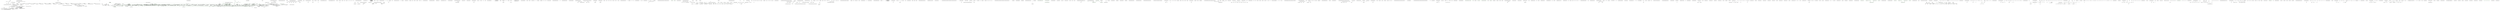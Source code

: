 digraph  {
m0_72 [cluster="CommonMark.Parser.BlockMethods.break_out_of_lists(ref CommonMark.Syntax.Block, int)", file="BlockMethods.cs", label="finalize(b, line_number)", span="136-136"];
m0_73 [cluster="CommonMark.Parser.BlockMethods.break_out_of_lists(ref CommonMark.Syntax.Block, int)", file="BlockMethods.cs", label="bptr = b.Parent", span="137-137"];
m0_74 [cluster="CommonMark.Parser.BlockMethods.break_out_of_lists(ref CommonMark.Syntax.Block, int)", file="BlockMethods.cs", label="Exit CommonMark.Parser.BlockMethods.break_out_of_lists(ref CommonMark.Syntax.Block, int)", span="120-120"];
m0_75 [cluster="CommonMark.Parser.BlockMethods.finalize(CommonMark.Syntax.Block, int)", file="BlockMethods.cs", label="Entry CommonMark.Parser.BlockMethods.finalize(CommonMark.Syntax.Block, int)", span="142-142"];
m0_76 [cluster="CommonMark.Parser.BlockMethods.finalize(CommonMark.Syntax.Block, int)", file="BlockMethods.cs", label="int firstlinelen", span="144-144"];
m0_437 [cluster="CommonMark.Parser.EntityDecoder.DecodeEntity(int)", file="BlockMethods.cs", label="Entry CommonMark.Parser.EntityDecoder.DecodeEntity(int)", span="26-26"];
m0_200 [cluster="CommonMark.Parser.InlineMethods.ScanEmphasisDelimeters(CommonMark.Parser.Subject, char, out bool, out bool)", file="BlockMethods.cs", label="Entry CommonMark.Parser.InlineMethods.ScanEmphasisDelimeters(CommonMark.Parser.Subject, char, out bool, out bool)", span="333-333"];
m0_199 [cluster="CommonMark.Syntax.ListData.ListData()", file="BlockMethods.cs", label="Entry CommonMark.Syntax.ListData.ListData()", span="6-6"];
m0_19 [cluster="CommonMark.Parser.InlineMethods.NormalizeReference(CommonMark.Syntax.StringPart)", file="BlockMethods.cs", label="return string.Empty;", span="44-44"];
m0_20 [cluster="CommonMark.Parser.InlineMethods.NormalizeReference(CommonMark.Syntax.StringPart)", file="BlockMethods.cs", label="return NormalizeWhitespace(s.Source, s.StartIndex, s.Length).ToUpperInvariant();", span="46-46"];
m0_21 [cluster="CommonMark.Parser.InlineMethods.NormalizeReference(CommonMark.Syntax.StringPart)", file="BlockMethods.cs", label="Exit CommonMark.Parser.InlineMethods.NormalizeReference(CommonMark.Syntax.StringPart)", span="41-41"];
m0_588 [cluster="CommonMark.Parser.InlineMethods.ParseReferenceLabel(CommonMark.Parser.Subject)", file="BlockMethods.cs", label="Entry CommonMark.Parser.InlineMethods.ParseReferenceLabel(CommonMark.Parser.Subject)", span="1135-1135"];
m0_674 [cluster="CommonMark.Parser.InlineMethods.ParseReferenceLabel(CommonMark.Parser.Subject)", file="BlockMethods.cs", label="var label = new StringPart(source, labelStartPos, subj.Position - labelStartPos)", span="1186-1186"];
m0_651 [cluster="CommonMark.Parser.InlineMethods.ParseReferenceLabel(CommonMark.Parser.Subject)", file="BlockMethods.cs", label="var source = subj.Buffer", span="1138-1138"];
m0_662 [cluster="CommonMark.Parser.InlineMethods.ParseReferenceLabel(CommonMark.Parser.Subject)", file="BlockMethods.cs", label="var labelStartPos = subj.Position", span="1162-1162"];
m0_673 [cluster="CommonMark.Parser.InlineMethods.ParseReferenceLabel(CommonMark.Parser.Subject)", file="BlockMethods.cs", label="c == '['", span="1180-1180"];
m0_675 [cluster="CommonMark.Parser.InlineMethods.ParseReferenceLabel(CommonMark.Parser.Subject)", file="BlockMethods.cs", label="subj.Position++", span="1187-1187"];
m0_676 [cluster="CommonMark.Parser.InlineMethods.ParseReferenceLabel(CommonMark.Parser.Subject)", file="BlockMethods.cs", label="return label;", span="1188-1188"];
m0_666 [cluster="CommonMark.Parser.InlineMethods.ParseReferenceLabel(CommonMark.Parser.Subject)", file="BlockMethods.cs", label="subj.Position = source.IndexOfAny(BracketSpecialCharacters, subj.Position, len - subj.Position)", span="1168-1168"];
m0_672 [cluster="CommonMark.Parser.InlineMethods.ParseReferenceLabel(CommonMark.Parser.Subject)", file="BlockMethods.cs", label="subj.Position = source.IndexOfAny(BracketSpecialCharacters, subj.Position, len - subj.Position)", span="1178-1178"];
m0_650 [cluster="CommonMark.Parser.InlineMethods.ParseReferenceLabel(CommonMark.Parser.Subject)", file="BlockMethods.cs", label="var startPos = subj.Position", span="1137-1137"];
m0_654 [cluster="CommonMark.Parser.InlineMethods.ParseReferenceLabel(CommonMark.Parser.Subject)", file="BlockMethods.cs", label="subj.Position < len", span="1142-1142"];
m0_655 [cluster="CommonMark.Parser.InlineMethods.ParseReferenceLabel(CommonMark.Parser.Subject)", file="BlockMethods.cs", label="c = subj.Buffer[subj.Position]", span="1144-1144"];
m0_657 [cluster="CommonMark.Parser.InlineMethods.ParseReferenceLabel(CommonMark.Parser.Subject)", file="BlockMethods.cs", label="subj.Position++", span="1147-1147"];
m0_659 [cluster="CommonMark.Parser.InlineMethods.ParseReferenceLabel(CommonMark.Parser.Subject)", file="BlockMethods.cs", label="subj.Position++", span="1152-1152"];
m0_660 [cluster="CommonMark.Parser.InlineMethods.ParseReferenceLabel(CommonMark.Parser.Subject)", file="BlockMethods.cs", label="subj.Position = startPos", span="1157-1157"];
m0_663 [cluster="CommonMark.Parser.InlineMethods.ParseReferenceLabel(CommonMark.Parser.Subject)", file="BlockMethods.cs", label="len = subj.Position + Reference.MaximumReferenceLabelLength", span="1164-1164"];
m0_667 [cluster="CommonMark.Parser.InlineMethods.ParseReferenceLabel(CommonMark.Parser.Subject)", file="BlockMethods.cs", label="subj.Position > -1", span="1169-1169"];
m0_668 [cluster="CommonMark.Parser.InlineMethods.ParseReferenceLabel(CommonMark.Parser.Subject)", file="BlockMethods.cs", label="c = source[subj.Position]", span="1171-1171"];
m0_670 [cluster="CommonMark.Parser.InlineMethods.ParseReferenceLabel(CommonMark.Parser.Subject)", file="BlockMethods.cs", label="subj.Position += 2", span="1174-1174"];
m0_671 [cluster="CommonMark.Parser.InlineMethods.ParseReferenceLabel(CommonMark.Parser.Subject)", file="BlockMethods.cs", label="subj.Position >= len", span="1175-1175"];
m0_677 [cluster="CommonMark.Parser.InlineMethods.ParseReferenceLabel(CommonMark.Parser.Subject)", file="BlockMethods.cs", label="subj.Position = startPos", span="1192-1192"];
m0_652 [cluster="CommonMark.Parser.InlineMethods.ParseReferenceLabel(CommonMark.Parser.Subject)", file="BlockMethods.cs", label="var len = source.Length", span="1139-1139"];
m0_664 [cluster="CommonMark.Parser.InlineMethods.ParseReferenceLabel(CommonMark.Parser.Subject)", file="BlockMethods.cs", label="len > source.Length", span="1165-1165"];
m0_665 [cluster="CommonMark.Parser.InlineMethods.ParseReferenceLabel(CommonMark.Parser.Subject)", file="BlockMethods.cs", label="len = source.Length", span="1166-1166"];
m0_669 [cluster="CommonMark.Parser.InlineMethods.ParseReferenceLabel(CommonMark.Parser.Subject)", file="BlockMethods.cs", label="c == '\\'", span="1172-1172"];
m0_661 [cluster="CommonMark.Parser.InlineMethods.ParseReferenceLabel(CommonMark.Parser.Subject)", file="BlockMethods.cs", label="return null;", span="1158-1158"];
m0_678 [cluster="CommonMark.Parser.InlineMethods.ParseReferenceLabel(CommonMark.Parser.Subject)", file="BlockMethods.cs", label="return null;", span="1193-1193"];
m0_653 [cluster="CommonMark.Parser.InlineMethods.ParseReferenceLabel(CommonMark.Parser.Subject)", file="BlockMethods.cs", label="char c = '\0'", span="1141-1141"];
m0_656 [cluster="CommonMark.Parser.InlineMethods.ParseReferenceLabel(CommonMark.Parser.Subject)", file="BlockMethods.cs", label="c == ' ' || c == '\n'", span="1145-1145"];
m0_658 [cluster="CommonMark.Parser.InlineMethods.ParseReferenceLabel(CommonMark.Parser.Subject)", file="BlockMethods.cs", label="c == '['", span="1150-1150"];
m0_679 [cluster="CommonMark.Parser.InlineMethods.ParseReferenceLabel(CommonMark.Parser.Subject)", file="BlockMethods.cs", label="Exit CommonMark.Parser.InlineMethods.ParseReferenceLabel(CommonMark.Parser.Subject)", span="1135-1135"];
m0_156 [cluster="CommonMark.Parser.InlineMethods.NormalizeWhitespace(string, int, int)", file="BlockMethods.cs", label="-1 != (pos = s.IndexOfAny(WhiteSpaceCharacters, pos, count - pos))", span="250-250"];
m0_201 [cluster="CommonMark.Parser.InlineMethods.ScanEmphasisDelimeters(CommonMark.Parser.Subject, char, out bool, out bool)", file="BlockMethods.cs", label="int numdelims = 0", span="335-335"];
m0_23 [cluster="CommonMark.Parser.BlockMethods.accepts_lines(CommonMark.Syntax.BlockTag)", file="BlockMethods.cs", label="return (block_type == BlockTag.Paragraph ||\r\n                    block_type == BlockTag.AtxHeader ||\r\n                    block_type == BlockTag.IndentedCode ||\r\n                    block_type == BlockTag.FencedCode);", span="49-52"];
m0_277 [cluster="CommonMark.Parser.BlockMethods.incorporate_line(string, int, ref CommonMark.Syntax.Block)", file="BlockMethods.cs", label="offset = first_nonspace + 1", span="561-561"];
m0_263 [cluster="CommonMark.Parser.BlockMethods.incorporate_line(string, int, ref CommonMark.Syntax.Block)", color=green, community=0, file="BlockMethods.cs", label="last_matched_container = container", prediction=0, span="524-524"];
m0_256 [cluster="CommonMark.Parser.BlockMethods.incorporate_line(string, int, ref CommonMark.Syntax.Block)", file="BlockMethods.cs", label="all_matched = false", span="502-502"];
m0_259 [cluster="CommonMark.Parser.BlockMethods.incorporate_line(string, int, ref CommonMark.Syntax.Block)", file="BlockMethods.cs", label="container.IsLastLineBlank = true", span="511-511"];
m0_261 [cluster="CommonMark.Parser.BlockMethods.incorporate_line(string, int, ref CommonMark.Syntax.Block)", file="BlockMethods.cs", label="!all_matched", span="517-517"];
m0_262 [cluster="CommonMark.Parser.BlockMethods.incorporate_line(string, int, ref CommonMark.Syntax.Block)", color=green, community=0, file="BlockMethods.cs", label="container = container.Parent", prediction=1, span="519-519"];
m0_264 [cluster="CommonMark.Parser.BlockMethods.incorporate_line(string, int, ref CommonMark.Syntax.Block)", file="BlockMethods.cs", label="blank && container.IsLastLineBlank", span="527-527"];
m0_265 [cluster="CommonMark.Parser.BlockMethods.incorporate_line(string, int, ref CommonMark.Syntax.Block)", file="BlockMethods.cs", label="break_out_of_lists(ref container, line_number)", span="529-529"];
m0_269 [cluster="CommonMark.Parser.BlockMethods.incorporate_line(string, int, ref CommonMark.Syntax.Block)", file="BlockMethods.cs", label="first_nonspace++", span="539-539"];
m0_267 [cluster="CommonMark.Parser.BlockMethods.incorporate_line(string, int, ref CommonMark.Syntax.Block)", file="BlockMethods.cs", label="first_nonspace = offset", span="537-537"];
m0_257 [cluster="CommonMark.Parser.BlockMethods.incorporate_line(string, int, ref CommonMark.Syntax.Block)", file="BlockMethods.cs", label="container.Tag == BlockTag.Paragraph", span="506-506"];
m0_258 [cluster="CommonMark.Parser.BlockMethods.incorporate_line(string, int, ref CommonMark.Syntax.Block)", file="BlockMethods.cs", label=blank, span="509-509"];
m0_260 [cluster="CommonMark.Parser.BlockMethods.incorporate_line(string, int, ref CommonMark.Syntax.Block)", file="BlockMethods.cs", label="all_matched = false", span="512-512"];
m0_270 [cluster="CommonMark.Parser.BlockMethods.incorporate_line(string, int, ref CommonMark.Syntax.Block)", file="BlockMethods.cs", label="indent = first_nonspace - offset", span="541-541"];
m0_272 [cluster="CommonMark.Parser.BlockMethods.incorporate_line(string, int, ref CommonMark.Syntax.Block)", file="BlockMethods.cs", label="indent >= CODE_INDENT", span="544-544"];
m0_274 [cluster="CommonMark.Parser.BlockMethods.incorporate_line(string, int, ref CommonMark.Syntax.Block)", file="BlockMethods.cs", label="offset += CODE_INDENT", span="549-549"];
m0_273 [cluster="CommonMark.Parser.BlockMethods.incorporate_line(string, int, ref CommonMark.Syntax.Block)", file="BlockMethods.cs", label="cur.Tag != BlockTag.Paragraph && !blank", span="547-547"];
m0_275 [cluster="CommonMark.Parser.BlockMethods.incorporate_line(string, int, ref CommonMark.Syntax.Block)", file="BlockMethods.cs", label="container = add_child(container, BlockTag.IndentedCode, line_number, offset + 1)", span="550-550"];
m0_279 [cluster="CommonMark.Parser.BlockMethods.incorporate_line(string, int, ref CommonMark.Syntax.Block)", file="BlockMethods.cs", label="offset++", span="565-565"];
m0_53 [cluster="CommonMark.Parser.InlineMethods.make_linkable(CommonMark.Syntax.InlineTag, CommonMark.Syntax.Inline, string, string)", color=green, community=0, file="BlockMethods.cs", label="e.Tag = t", prediction=2, span="89-89"];
m0_120 [cluster="CommonMark.Parser.InlineMethods.scan_to_closing_backticks(CommonMark.Parser.Subject, int)", file="BlockMethods.cs", label="var len = buf.Length", span="181-181"];
m0_438 [cluster="CommonMark.Parser.InlineMethods.make_str_with_entities(string)", file="BlockMethods.cs", label="Entry CommonMark.Parser.InlineMethods.make_str_with_entities(string)", span="761-761"];
m0_440 [cluster="CommonMark.Parser.InlineMethods.make_str_with_entities(string)", color=green, community=0, file="BlockMethods.cs", label="Inline inew", prediction=3, span="764-764"];
m0_439 [cluster="CommonMark.Parser.InlineMethods.make_str_with_entities(string)", file="BlockMethods.cs", label="Inline result = null", span="763-763"];
m0_441 [cluster="CommonMark.Parser.InlineMethods.make_str_with_entities(string)", file="BlockMethods.cs", label="int searchpos", span="765-765"];
m0_450 [cluster="CommonMark.Parser.InlineMethods.make_str_with_entities(string)", file="BlockMethods.cs", label="inew = make_str(subj.Buffer.Substring(subj.Position, searchpos - subj.Position))", span="781-781"];
m0_452 [cluster="CommonMark.Parser.InlineMethods.make_str_with_entities(string)", file="BlockMethods.cs", label="result = append_inlines(result, inew)", span="785-785"];
m0_453 [cluster="CommonMark.Parser.InlineMethods.make_str_with_entities(string)", file="BlockMethods.cs", label="return result;", span="788-788"];
m0_442 [cluster="CommonMark.Parser.InlineMethods.make_str_with_entities(string)", file="BlockMethods.cs", label="char c", span="766-766"];
m0_443 [cluster="CommonMark.Parser.InlineMethods.make_str_with_entities(string)", file="BlockMethods.cs", label="Subject subj = make_subject(s, null)", span="767-767"];
m0_447 [cluster="CommonMark.Parser.InlineMethods.make_str_with_entities(string)", file="BlockMethods.cs", label="searchpos = subj.Buffer.IndexOf('&', subj.Position)", span="777-777"];
m0_449 [cluster="CommonMark.Parser.InlineMethods.make_str_with_entities(string)", file="BlockMethods.cs", label="searchpos = subj.Buffer.Length", span="779-779"];
m0_448 [cluster="CommonMark.Parser.InlineMethods.make_str_with_entities(string)", file="BlockMethods.cs", label="searchpos == -1", span="778-778"];
m0_451 [cluster="CommonMark.Parser.InlineMethods.make_str_with_entities(string)", file="BlockMethods.cs", label="subj.Position = searchpos", span="782-782"];
m0_446 [cluster="CommonMark.Parser.InlineMethods.make_str_with_entities(string)", file="BlockMethods.cs", label="inew = handle_entity(subj)", span="773-773"];
m0_444 [cluster="CommonMark.Parser.InlineMethods.make_str_with_entities(string)", file="BlockMethods.cs", label="'\0' != (c = peek_char(subj))", span="769-769"];
m0_445 [cluster="CommonMark.Parser.InlineMethods.make_str_with_entities(string)", file="BlockMethods.cs", label="c == '&'", span="771-771"];
m0_454 [cluster="CommonMark.Parser.InlineMethods.make_str_with_entities(string)", file="BlockMethods.cs", label="Exit CommonMark.Parser.InlineMethods.make_str_with_entities(string)", span="761-761"];
m0_6 [cluster="CommonMark.Syntax.Block.Block(CommonMark.Syntax.BlockTag, int, int)", file="BlockMethods.cs", label="Entry CommonMark.Syntax.Block.Block(CommonMark.Syntax.BlockTag, int, int)", span="9-9"];
m0_372 [cluster="CommonMark.Parser.InlineMethods.MatchSquareBracketStack(CommonMark.Parser.InlineStack, CommonMark.Parser.Subject, CommonMark.Parser.InlineStack, CommonMark.Syntax.Reference)", file="BlockMethods.cs", label="InlineStack.RemoveStackEntry(closer, subj, closer)", span="633-633"];
m0_435 [cluster="CommonMark.Parser.Scanner.scan_entity(string, int, int, out string, out int)", file="BlockMethods.cs", label="Entry CommonMark.Parser.Scanner.scan_entity(string, int, int, out string, out int)", span="517-517"];
m0_399 [cluster="System.NotSupportedException.NotSupportedException(string)", file="BlockMethods.cs", label="Entry System.NotSupportedException.NotSupportedException(string)", span="0-0"];
m0_397 [cluster="CommonMark.Parser.InlineMethods.ParseLinkDetails(CommonMark.Parser.Subject)", file="BlockMethods.cs", label="Entry CommonMark.Parser.InlineMethods.ParseLinkDetails(CommonMark.Parser.Subject)", span="955-955"];
m0_567 [cluster="CommonMark.Parser.InlineMethods.ParseLinkDetails(CommonMark.Parser.Subject)", file="BlockMethods.cs", label="url = subj.Buffer.Substring(starturl, endurl - starturl)", span="980-980"];
m0_569 [cluster="CommonMark.Parser.InlineMethods.ParseLinkDetails(CommonMark.Parser.Subject)", file="BlockMethods.cs", label="title = subj.Buffer.Substring(starttitle, endtitle - starttitle)", span="982-982"];
m0_577 [cluster="CommonMark.Parser.InlineMethods.ParseLinkDetails(CommonMark.Parser.Subject)", file="BlockMethods.cs", label="var details = lookup_reference(subj.ReferenceMap, label.Value)", span="996-996"];
m0_560 [cluster="CommonMark.Parser.InlineMethods.ParseLinkDetails(CommonMark.Parser.Subject)", file="BlockMethods.cs", label="starturl = subj.Position + 1 + sps", span="970-970"];
m0_566 [cluster="CommonMark.Parser.InlineMethods.ParseLinkDetails(CommonMark.Parser.Subject)", file="BlockMethods.cs", label="subj.Position = endall + 1", span="979-979"];
m0_561 [cluster="CommonMark.Parser.InlineMethods.ParseLinkDetails(CommonMark.Parser.Subject)", file="BlockMethods.cs", label="endurl = starturl + n", span="971-971"];
m0_568 [cluster="CommonMark.Parser.InlineMethods.ParseLinkDetails(CommonMark.Parser.Subject)", file="BlockMethods.cs", label="url = CleanUrl(url)", span="981-981"];
m0_562 [cluster="CommonMark.Parser.InlineMethods.ParseLinkDetails(CommonMark.Parser.Subject)", file="BlockMethods.cs", label="starttitle = endurl + Scanner.scan_spacechars(subj.Buffer, endurl)", span="972-972"];
m0_563 [cluster="CommonMark.Parser.InlineMethods.ParseLinkDetails(CommonMark.Parser.Subject)", file="BlockMethods.cs", label="endtitle = (starttitle == endurl) ? starttitle :\r\n                               starttitle + Scanner.scan_link_title(subj.Buffer, starttitle)", span="974-975"];
m0_570 [cluster="CommonMark.Parser.InlineMethods.ParseLinkDetails(CommonMark.Parser.Subject)", file="BlockMethods.cs", label="title = CleanTitle(title)", span="983-983"];
m0_573 [cluster="CommonMark.Parser.InlineMethods.ParseLinkDetails(CommonMark.Parser.Subject)", file="BlockMethods.cs", label="var label = ParseReferenceLabel(subj)", span="990-990"];
m0_575 [cluster="CommonMark.Parser.InlineMethods.ParseLinkDetails(CommonMark.Parser.Subject)", file="BlockMethods.cs", label="label.Value.Length == 0", span="993-993"];
m0_578 [cluster="CommonMark.Parser.InlineMethods.ParseLinkDetails(CommonMark.Parser.Subject)", file="BlockMethods.cs", label="details != null", span="997-997"];
m0_579 [cluster="CommonMark.Parser.InlineMethods.ParseLinkDetails(CommonMark.Parser.Subject)", file="BlockMethods.cs", label="return details;", span="998-998"];
m0_553 [cluster="CommonMark.Parser.InlineMethods.ParseLinkDetails(CommonMark.Parser.Subject)", file="BlockMethods.cs", label="int n", span="957-957"];
m0_557 [cluster="CommonMark.Parser.InlineMethods.ParseLinkDetails(CommonMark.Parser.Subject)", file="BlockMethods.cs", label="endlabel = subj.Position", span="961-961"];
m0_558 [cluster="CommonMark.Parser.InlineMethods.ParseLinkDetails(CommonMark.Parser.Subject)", file="BlockMethods.cs", label="var c = peek_char(subj)", span="963-963"];
m0_559 [cluster="CommonMark.Parser.InlineMethods.ParseLinkDetails(CommonMark.Parser.Subject)", file="BlockMethods.cs", label="c == '(' &&\r\n                    ((sps = Scanner.scan_spacechars(subj.Buffer, subj.Position + 1)) > -1) &&\r\n                    ((n = Scanner.scan_link_url(subj.Buffer, subj.Position + 1 + sps)) > -1)", span="965-967"];
m0_564 [cluster="CommonMark.Parser.InlineMethods.ParseLinkDetails(CommonMark.Parser.Subject)", file="BlockMethods.cs", label="endall = endtitle + Scanner.scan_spacechars(subj.Buffer, endtitle)", span="976-976"];
m0_565 [cluster="CommonMark.Parser.InlineMethods.ParseLinkDetails(CommonMark.Parser.Subject)", file="BlockMethods.cs", label="endall < subj.Buffer.Length && subj.Buffer[endall] == ')'", span="977-977"];
m0_580 [cluster="CommonMark.Parser.InlineMethods.ParseLinkDetails(CommonMark.Parser.Subject)", file="BlockMethods.cs", label="subj.Position = endlabel", span="1002-1002"];
m0_582 [cluster="CommonMark.Parser.InlineMethods.ParseLinkDetails(CommonMark.Parser.Subject)", file="BlockMethods.cs", label="subj.Position = endlabel", span="1008-1008"];
m0_571 [cluster="CommonMark.Parser.InlineMethods.ParseLinkDetails(CommonMark.Parser.Subject)", file="BlockMethods.cs", label="return new Reference() { Title = title, Url = url };", span="985-985"];
m0_572 [cluster="CommonMark.Parser.InlineMethods.ParseLinkDetails(CommonMark.Parser.Subject)", file="BlockMethods.cs", label="c == '[' || c == ' ' || c == '\n'", span="988-988"];
m0_574 [cluster="CommonMark.Parser.InlineMethods.ParseLinkDetails(CommonMark.Parser.Subject)", file="BlockMethods.cs", label="label != null", span="991-991"];
m0_576 [cluster="CommonMark.Parser.InlineMethods.ParseLinkDetails(CommonMark.Parser.Subject)", file="BlockMethods.cs", label="return Reference.SelfReference;", span="994-994"];
m0_581 [cluster="CommonMark.Parser.InlineMethods.ParseLinkDetails(CommonMark.Parser.Subject)", file="BlockMethods.cs", label="return Reference.InvalidReference;", span="1003-1003"];
m0_583 [cluster="CommonMark.Parser.InlineMethods.ParseLinkDetails(CommonMark.Parser.Subject)", file="BlockMethods.cs", label="return null;", span="1009-1009"];
m0_554 [cluster="CommonMark.Parser.InlineMethods.ParseLinkDetails(CommonMark.Parser.Subject)", file="BlockMethods.cs", label="int sps", span="958-958"];
m0_556 [cluster="CommonMark.Parser.InlineMethods.ParseLinkDetails(CommonMark.Parser.Subject)", file="BlockMethods.cs", label="string url, title", span="960-960"];
m0_555 [cluster="CommonMark.Parser.InlineMethods.ParseLinkDetails(CommonMark.Parser.Subject)", file="BlockMethods.cs", label="int endlabel, starturl, endurl, starttitle, endtitle, endall", span="959-959"];
m0_584 [cluster="CommonMark.Parser.InlineMethods.ParseLinkDetails(CommonMark.Parser.Subject)", file="BlockMethods.cs", label="Exit CommonMark.Parser.InlineMethods.ParseLinkDetails(CommonMark.Parser.Subject)", span="955-955"];
m0_115 [cluster="CommonMark.Parser.BlockMethods.finalize(CommonMark.Syntax.Block, int)", file="BlockMethods.cs", label="item = item.Next", span="227-227"];
m0_116 [cluster="CommonMark.Parser.BlockMethods.finalize(CommonMark.Syntax.Block, int)", file="BlockMethods.cs", label="Exit CommonMark.Parser.BlockMethods.finalize(CommonMark.Syntax.Block, int)", span="142-142"];
m0_117 [cluster="System.ArgumentNullException.ArgumentNullException(string)", file="BlockMethods.cs", label="Entry System.ArgumentNullException.ArgumentNullException(string)", span="0-0"];
m0_415 [cluster="CommonMark.Parser.InlineMethods.handle_entity(CommonMark.Parser.Subject)", file="BlockMethods.cs", label="Entry CommonMark.Parser.InlineMethods.handle_entity(CommonMark.Parser.Subject)", span="726-726"];
m0_431 [cluster="CommonMark.Parser.InlineMethods.handle_entity(CommonMark.Parser.Subject)", file="BlockMethods.cs", label="return make_str(subj.Buffer.Substring(subj.Position - match, match));", span="750-750"];
m0_425 [cluster="CommonMark.Parser.InlineMethods.handle_entity(CommonMark.Parser.Subject)", file="BlockMethods.cs", label="return make_str(decoded);", span="740-740"];
m0_429 [cluster="CommonMark.Parser.InlineMethods.handle_entity(CommonMark.Parser.Subject)", file="BlockMethods.cs", label="return make_str(decoded);", span="746-746"];
m0_430 [cluster="CommonMark.Parser.InlineMethods.handle_entity(CommonMark.Parser.Subject)", file="BlockMethods.cs", label="return make_str(''\uFFFD'');", span="747-747"];
m0_433 [cluster="CommonMark.Parser.InlineMethods.handle_entity(CommonMark.Parser.Subject)", file="BlockMethods.cs", label="return make_str(''&'');", span="755-755"];
m0_419 [cluster="CommonMark.Parser.InlineMethods.handle_entity(CommonMark.Parser.Subject)", file="BlockMethods.cs", label="match = Scanner.scan_entity(subj.Buffer, subj.Position, subj.Buffer.Length - subj.Position, out namedEntity, out numericEntity)", span="731-731"];
m0_426 [cluster="CommonMark.Parser.InlineMethods.handle_entity(CommonMark.Parser.Subject)", file="BlockMethods.cs", label="numericEntity > 0", span="742-742"];
m0_424 [cluster="CommonMark.Parser.InlineMethods.handle_entity(CommonMark.Parser.Subject)", file="BlockMethods.cs", label="decoded != null", span="739-739"];
m0_423 [cluster="CommonMark.Parser.InlineMethods.handle_entity(CommonMark.Parser.Subject)", file="BlockMethods.cs", label="var decoded = EntityDecoder.DecodeEntity(namedEntity)", span="738-738"];
m0_427 [cluster="CommonMark.Parser.InlineMethods.handle_entity(CommonMark.Parser.Subject)", file="BlockMethods.cs", label="var decoded = EntityDecoder.DecodeEntity(numericEntity)", span="744-744"];
m0_428 [cluster="CommonMark.Parser.InlineMethods.handle_entity(CommonMark.Parser.Subject)", file="BlockMethods.cs", label="decoded != null", span="745-745"];
m0_432 [cluster="CommonMark.Parser.InlineMethods.handle_entity(CommonMark.Parser.Subject)", file="BlockMethods.cs", label="advance(subj)", span="754-754"];
m0_416 [cluster="CommonMark.Parser.InlineMethods.handle_entity(CommonMark.Parser.Subject)", file="BlockMethods.cs", label="int match", span="728-728"];
m0_421 [cluster="CommonMark.Parser.InlineMethods.handle_entity(CommonMark.Parser.Subject)", file="BlockMethods.cs", label="subj.Position += match", span="734-734"];
m0_418 [cluster="CommonMark.Parser.InlineMethods.handle_entity(CommonMark.Parser.Subject)", file="BlockMethods.cs", label="int numericEntity", span="730-730"];
m0_420 [cluster="CommonMark.Parser.InlineMethods.handle_entity(CommonMark.Parser.Subject)", file="BlockMethods.cs", label="match > 0", span="732-732"];
m0_422 [cluster="CommonMark.Parser.InlineMethods.handle_entity(CommonMark.Parser.Subject)", file="BlockMethods.cs", label="namedEntity != null", span="736-736"];
m0_417 [cluster="CommonMark.Parser.InlineMethods.handle_entity(CommonMark.Parser.Subject)", file="BlockMethods.cs", label="string namedEntity", span="729-729"];
m0_434 [cluster="CommonMark.Parser.InlineMethods.handle_entity(CommonMark.Parser.Subject)", file="BlockMethods.cs", label="Exit CommonMark.Parser.InlineMethods.handle_entity(CommonMark.Parser.Subject)", span="726-726"];
m0_255 [cluster="CommonMark.Parser.BlockMethods.incorporate_line(string, int, ref CommonMark.Syntax.Block)", file="BlockMethods.cs", label=blank, span="500-500"];
m0_505 [cluster="string.IndexOfAny(char[], int)", file="BlockMethods.cs", label="Entry string.IndexOfAny(char[], int)", span="0-0"];
m0_55 [cluster="CommonMark.Parser.InlineMethods.make_linkable(CommonMark.Syntax.InlineTag, CommonMark.Syntax.Inline, string, string)", file="BlockMethods.cs", label="e.Linkable.Url = url", span="91-91"];
m0_51 [cluster="CommonMark.Parser.BlockMethods.RemoveTrailingBlankLines(string, bool)", file="BlockMethods.cs", label="return ln;", span="99-99"];
m0_52 [cluster="CommonMark.Parser.BlockMethods.RemoveTrailingBlankLines(string, bool)", file="BlockMethods.cs", label="Exit CommonMark.Parser.BlockMethods.RemoveTrailingBlankLines(string, bool)", span="76-76"];
m0_54 [cluster="CommonMark.BString.bstrchrp(string, char, int)", file="BlockMethods.cs", label="Entry CommonMark.BString.bstrchrp(string, char, int)", span="93-93"];
m0_56 [cluster="CommonMark.Parser.BlockMethods.ends_with_blank_line(CommonMark.Syntax.Block)", file="BlockMethods.cs", label="Entry CommonMark.Parser.BlockMethods.ends_with_blank_line(CommonMark.Syntax.Block)", span="103-103"];
m0_57 [cluster="CommonMark.Parser.BlockMethods.ends_with_blank_line(CommonMark.Syntax.Block)", file="BlockMethods.cs", label="block.IsLastLineBlank", span="105-105"];
m0_58 [cluster="CommonMark.Parser.BlockMethods.ends_with_blank_line(CommonMark.Syntax.Block)", file="BlockMethods.cs", label="return true;", span="107-107"];
m0_585 [cluster="CommonMark.Parser.Scanner.scan_spacechars(string, int)", file="BlockMethods.cs", label="Entry CommonMark.Parser.Scanner.scan_spacechars(string, int)", span="271-271"];
m0_83 [cluster="CommonMark.Parser.BlockMethods.finalize(CommonMark.Syntax.Block, int)", file="BlockMethods.cs", label="return;", span="155-155"];
m0_84 [cluster="CommonMark.Parser.BlockMethods.finalize(CommonMark.Syntax.Block, int)", file="BlockMethods.cs", label="b.IsOpen = false", span="158-158"];
m0_85 [cluster="CommonMark.Parser.BlockMethods.finalize(CommonMark.Syntax.Block, int)", file="BlockMethods.cs", label="line_number > b.StartLine", span="159-159"];
m0_60 [cluster="CommonMark.Parser.BlockMethods.ends_with_blank_line(CommonMark.Syntax.Block)", file="BlockMethods.cs", label="return ends_with_blank_line(block.LastChild);", span="111-111"];
m0_61 [cluster="CommonMark.Parser.BlockMethods.ends_with_blank_line(CommonMark.Syntax.Block)", file="BlockMethods.cs", label="return false;", span="115-115"];
m0_62 [cluster="CommonMark.Parser.BlockMethods.ends_with_blank_line(CommonMark.Syntax.Block)", file="BlockMethods.cs", label="Exit CommonMark.Parser.BlockMethods.ends_with_blank_line(CommonMark.Syntax.Block)", span="103-103"];
m0_63 [cluster="CommonMark.Parser.BlockMethods.break_out_of_lists(ref CommonMark.Syntax.Block, int)", file="BlockMethods.cs", label="Entry CommonMark.Parser.BlockMethods.break_out_of_lists(ref CommonMark.Syntax.Block, int)", span="120-120"];
m0_64 [cluster="CommonMark.Parser.BlockMethods.break_out_of_lists(ref CommonMark.Syntax.Block, int)", file="BlockMethods.cs", label="Block container = bptr", span="122-122"];
m0_65 [cluster="CommonMark.Parser.BlockMethods.break_out_of_lists(ref CommonMark.Syntax.Block, int)", file="BlockMethods.cs", label="Block b = container.Top", span="123-123"];
m0_586 [cluster="CommonMark.Parser.Scanner.scan_link_url(string, int)", file="BlockMethods.cs", label="Entry CommonMark.Parser.Scanner.scan_link_url(string, int)", span="169-169"];
m0_44 [cluster="CommonMark.Parser.BlockMethods.RemoveTrailingBlankLines(string, bool)", file="BlockMethods.cs", label="pos == -1", span="81-81"];
m0_45 [cluster="CommonMark.Parser.BlockMethods.RemoveTrailingBlankLines(string, bool)", file="BlockMethods.cs", label="return string.Empty;", span="84-84"];
m0_47 [cluster="CommonMark.Parser.BlockMethods.RemoveTrailingBlankLines(string, bool)", file="BlockMethods.cs", label="pos != -1", span="90-90"];
m0_48 [cluster="CommonMark.Parser.BlockMethods.RemoveTrailingBlankLines(string, bool)", file="BlockMethods.cs", label=keepLastNewline, span="92-92"];
m0_25 [cluster="CommonMark.Parser.InlineMethods.lookup_reference(System.Collections.Generic.Dictionary<string, CommonMark.Syntax.Reference>, CommonMark.Syntax.StringPart)", file="BlockMethods.cs", label="refmap == null", span="53-53"];
m0_26 [cluster="CommonMark.Parser.InlineMethods.lookup_reference(System.Collections.Generic.Dictionary<string, CommonMark.Syntax.Reference>, CommonMark.Syntax.StringPart)", file="BlockMethods.cs", label="return null;", span="54-54"];
m0_27 [cluster="CommonMark.Parser.InlineMethods.lookup_reference(System.Collections.Generic.Dictionary<string, CommonMark.Syntax.Reference>, CommonMark.Syntax.StringPart)", file="BlockMethods.cs", label="lab.Length > Reference.MaximumReferenceLabelLength", span="56-56"];
m0_30 [cluster="CommonMark.Parser.InlineMethods.lookup_reference(System.Collections.Generic.Dictionary<string, CommonMark.Syntax.Reference>, CommonMark.Syntax.StringPart)", file="BlockMethods.cs", label="Reference r", span="61-61"];
m0_31 [cluster="CommonMark.Parser.InlineMethods.lookup_reference(System.Collections.Generic.Dictionary<string, CommonMark.Syntax.Reference>, CommonMark.Syntax.StringPart)", file="BlockMethods.cs", label="refmap.TryGetValue(label, out r)", span="62-62"];
m0_32 [cluster="CommonMark.Parser.InlineMethods.lookup_reference(System.Collections.Generic.Dictionary<string, CommonMark.Syntax.Reference>, CommonMark.Syntax.StringPart)", file="BlockMethods.cs", label="return r;", span="63-63"];
m0_33 [cluster="CommonMark.Parser.InlineMethods.lookup_reference(System.Collections.Generic.Dictionary<string, CommonMark.Syntax.Reference>, CommonMark.Syntax.StringPart)", file="BlockMethods.cs", label="return null;", span="65-65"];
m0_35 [cluster="System.Collections.Generic.Dictionary<TKey, TValue>.TryGetValue(TKey, out TValue)", file="BlockMethods.cs", label="Entry System.Collections.Generic.Dictionary<TKey, TValue>.TryGetValue(TKey, out TValue)", span="0-0"];
m0_36 [cluster="CommonMark.Parser.InlineMethods.make_reference(CommonMark.Syntax.StringPart, string, string)", file="BlockMethods.cs", label="Entry CommonMark.Parser.InlineMethods.make_reference(CommonMark.Syntax.StringPart, string, string)", span="68-68"];
m0_28 [cluster="CommonMark.Parser.InlineMethods.lookup_reference(System.Collections.Generic.Dictionary<string, CommonMark.Syntax.Reference>, CommonMark.Syntax.StringPart)", file="BlockMethods.cs", label="return Reference.InvalidReference;", span="57-57"];
m0_29 [cluster="CommonMark.Parser.InlineMethods.lookup_reference(System.Collections.Generic.Dictionary<string, CommonMark.Syntax.Reference>, CommonMark.Syntax.StringPart)", file="BlockMethods.cs", label="string label = NormalizeReference(lab)", span="59-59"];
m0_34 [cluster="CommonMark.Parser.InlineMethods.lookup_reference(System.Collections.Generic.Dictionary<string, CommonMark.Syntax.Reference>, CommonMark.Syntax.StringPart)", file="BlockMethods.cs", label="Exit CommonMark.Parser.InlineMethods.lookup_reference(System.Collections.Generic.Dictionary<string, CommonMark.Syntax.Reference>, CommonMark.Syntax.StringPart)", span="51-51"];
m0_37 [cluster="CommonMark.Parser.InlineMethods.make_reference(CommonMark.Syntax.StringPart, string, string)", file="BlockMethods.cs", label="Reference r = new Reference()", span="70-70"];
m0_202 [cluster="CommonMark.Parser.InlineMethods.ScanEmphasisDelimeters(CommonMark.Parser.Subject, char, out bool, out bool)", color=green, community=0, file="BlockMethods.cs", label="char char_before, char_after", prediction=4, span="336-336"];
m0_203 [cluster="CommonMark.Parser.InlineMethods.ScanEmphasisDelimeters(CommonMark.Parser.Subject, char, out bool, out bool)", color=green, community=0, file="BlockMethods.cs", label="int startpos = subj.Position", prediction=5, span="337-337"];
m0_204 [cluster="CommonMark.Parser.InlineMethods.ScanEmphasisDelimeters(CommonMark.Parser.Subject, char, out bool, out bool)", color=green, community=0, file="BlockMethods.cs", label="int len = subj.Buffer.Length", prediction=6, span="338-338"];
m0_398 [cluster="CommonMark.Syntax.StringPart.StringPart(string, int, int)", file="BlockMethods.cs", label="Entry CommonMark.Syntax.StringPart.StringPart(string, int, int)", span="11-11"];
m0_589 [cluster="CommonMark.Parser.InlineMethods.handle_newline(CommonMark.Parser.Subject)", file="BlockMethods.cs", label="Entry CommonMark.Parser.InlineMethods.handle_newline(CommonMark.Parser.Subject)", span="1014-1014"];
m0_591 [cluster="CommonMark.Parser.InlineMethods.handle_newline(CommonMark.Parser.Subject)", file="BlockMethods.cs", label="advance(subj)", span="1019-1019"];
m0_594 [cluster="CommonMark.Parser.InlineMethods.handle_newline(CommonMark.Parser.Subject)", file="BlockMethods.cs", label="advance(subj)", span="1024-1024"];
m0_596 [cluster="CommonMark.Parser.InlineMethods.handle_newline(CommonMark.Parser.Subject)", file="BlockMethods.cs", label="return make_linebreak();", span="1027-1027"];
m0_590 [cluster="CommonMark.Parser.InlineMethods.handle_newline(CommonMark.Parser.Subject)", file="BlockMethods.cs", label="int nlpos = subj.Position", span="1016-1016"];
m0_592 [cluster="CommonMark.Parser.InlineMethods.handle_newline(CommonMark.Parser.Subject)", file="BlockMethods.cs", label="var len = subj.Buffer.Length", span="1022-1022"];
m0_593 [cluster="CommonMark.Parser.InlineMethods.handle_newline(CommonMark.Parser.Subject)", file="BlockMethods.cs", label="subj.Position < len && subj.Buffer[subj.Position] == ' '", span="1023-1023"];
m0_597 [cluster="CommonMark.Parser.InlineMethods.handle_newline(CommonMark.Parser.Subject)", file="BlockMethods.cs", label="return make_softbreak();", span="1029-1029"];
m0_595 [cluster="CommonMark.Parser.InlineMethods.handle_newline(CommonMark.Parser.Subject)", file="BlockMethods.cs", label="nlpos > 1 && subj.Buffer[nlpos - 1] == ' ' && subj.Buffer[nlpos - 2] == ' '", span="1026-1026"];
m0_598 [cluster="CommonMark.Parser.InlineMethods.handle_newline(CommonMark.Parser.Subject)", file="BlockMethods.cs", label="Exit CommonMark.Parser.InlineMethods.handle_newline(CommonMark.Parser.Subject)", span="1014-1014"];
m0_349 [cluster="CommonMark.Parser.BlockMethods.incorporate_line(string, int, ref CommonMark.Syntax.Block)", file="BlockMethods.cs", label="ln = ln.TrimEnd()", span="770-770"];
m0_341 [cluster="CommonMark.Parser.BlockMethods.incorporate_line(string, int, ref CommonMark.Syntax.Block)", color=green, community=0, file="BlockMethods.cs", label="matched != 0", prediction=7, span="742-742"];
m0_337 [cluster="CommonMark.Parser.BlockMethods.incorporate_line(string, int, ref CommonMark.Syntax.Block)", file="BlockMethods.cs", label="container.Tag == BlockTag.IndentedCode", span="729-729"];
m0_342 [cluster="CommonMark.Parser.BlockMethods.incorporate_line(string, int, ref CommonMark.Syntax.Block)", file="BlockMethods.cs", label="finalize(container, line_number)", span="745-745"];
m0_346 [cluster="CommonMark.Parser.BlockMethods.incorporate_line(string, int, ref CommonMark.Syntax.Block)", color=green, community=0, file="BlockMethods.cs", label="add_line(container, ln, offset)", prediction=1, span="757-757"];
m0_343 [cluster="CommonMark.Parser.BlockMethods.incorporate_line(string, int, ref CommonMark.Syntax.Block)", color=green, community=0, file="BlockMethods.cs", label="container = container.Parent", prediction=1, span="746-746"];
m0_345 [cluster="CommonMark.Parser.BlockMethods.incorporate_line(string, int, ref CommonMark.Syntax.Block)", color=green, community=0, file="BlockMethods.cs", label="container.Tag == BlockTag.HtmlBlock", prediction=1, span="754-754"];
m0_347 [cluster="CommonMark.Parser.BlockMethods.incorporate_line(string, int, ref CommonMark.Syntax.Block)", file="BlockMethods.cs", label=blank, span="760-760"];
m0_344 [cluster="CommonMark.Parser.BlockMethods.incorporate_line(string, int, ref CommonMark.Syntax.Block)", color=green, community=0, file="BlockMethods.cs", label="add_line(container, ln, offset)", prediction=1, span="750-750"];
m0_348 [cluster="CommonMark.Parser.BlockMethods.incorporate_line(string, int, ref CommonMark.Syntax.Block)", file="BlockMethods.cs", label="container.Tag == BlockTag.AtxHeader", span="766-766"];
m0_350 [cluster="CommonMark.Parser.BlockMethods.incorporate_line(string, int, ref CommonMark.Syntax.Block)", file="BlockMethods.cs", label="int p = ln.Length - 1", span="771-771"];
m0_351 [cluster="CommonMark.Parser.BlockMethods.incorporate_line(string, int, ref CommonMark.Syntax.Block)", file="BlockMethods.cs", label="int numhashes = 0", span="772-772"];
m0_455 [cluster="CommonMark.Parser.InlineMethods.Unescape(string)", file="BlockMethods.cs", label="Entry CommonMark.Parser.InlineMethods.Unescape(string)", span="795-795"];
m0_123 [cluster="CommonMark.Parser.InlineMethods.scan_to_closing_backticks(CommonMark.Parser.Subject, int)", file="BlockMethods.cs", label="var i = subj.Position", span="185-185"];
m0_470 [cluster="CommonMark.Parser.InlineMethods.Unescape(string)", file="BlockMethods.cs", label="sb = new StringBuilder(url.Length)", span="818-818"];
m0_484 [cluster="CommonMark.Parser.InlineMethods.Unescape(string)", file="BlockMethods.cs", label="sb = new StringBuilder(url.Length)", span="841-841"];
m0_492 [cluster="CommonMark.Parser.InlineMethods.Unescape(string)", file="BlockMethods.cs", label="sb = new StringBuilder(url.Length)", span="852-852"];
m0_496 [cluster="CommonMark.Parser.InlineMethods.Unescape(string)", file="BlockMethods.cs", label="sb = new StringBuilder(url.Length)", span="858-858"];
m0_471 [cluster="CommonMark.Parser.InlineMethods.Unescape(string)", file="BlockMethods.cs", label="sb.Append(url, lastPos, searchPos - lastPos - 1)", span="819-819"];
m0_485 [cluster="CommonMark.Parser.InlineMethods.Unescape(string)", file="BlockMethods.cs", label="sb.Append(url, lastPos, searchPos - match - lastPos)", span="842-842"];
m0_493 [cluster="CommonMark.Parser.InlineMethods.Unescape(string)", file="BlockMethods.cs", label="sb.Append(url, lastPos, searchPos - match - lastPos)", span="853-853"];
m0_497 [cluster="CommonMark.Parser.InlineMethods.Unescape(string)", file="BlockMethods.cs", label="sb.Append(url, lastPos, searchPos - match - lastPos)", span="859-859"];
m0_502 [cluster="CommonMark.Parser.InlineMethods.Unescape(string)", file="BlockMethods.cs", label="sb.Append(url, lastPos, url.Length - lastPos)", span="872-872"];
m0_476 [cluster="CommonMark.Parser.InlineMethods.Unescape(string)", file="BlockMethods.cs", label="match = Scanner.scan_entity(url, searchPos, url.Length - searchPos, out namedEntity, out numericEntity)", span="827-827"];
m0_456 [cluster="CommonMark.Parser.InlineMethods.Unescape(string)", file="BlockMethods.cs", label="int searchPos = 0", span="798-798"];
m0_462 [cluster="CommonMark.Parser.InlineMethods.Unescape(string)", file="BlockMethods.cs", label="(searchPos = url.IndexOfAny(search, searchPos)) != -1", span="805-805"];
m0_463 [cluster="CommonMark.Parser.InlineMethods.Unescape(string)", file="BlockMethods.cs", label="c = url[searchPos]", span="807-807"];
m0_466 [cluster="CommonMark.Parser.InlineMethods.Unescape(string)", file="BlockMethods.cs", label="url.Length == searchPos", span="812-812"];
m0_467 [cluster="CommonMark.Parser.InlineMethods.Unescape(string)", file="BlockMethods.cs", label="c = url[searchPos]", span="815-815"];
m0_501 [cluster="CommonMark.Parser.InlineMethods.Unescape(string)", file="BlockMethods.cs", label="return url;", span="870-870"];
m0_481 [cluster="CommonMark.Parser.InlineMethods.Unescape(string)", file="BlockMethods.cs", label="var decoded = EntityDecoder.DecodeEntity(namedEntity)", span="838-838"];
m0_489 [cluster="CommonMark.Parser.InlineMethods.Unescape(string)", file="BlockMethods.cs", label="var decoded = EntityDecoder.DecodeEntity(numericEntity)", span="849-849"];
m0_503 [cluster="CommonMark.Parser.InlineMethods.Unescape(string)", file="BlockMethods.cs", label="return sb.ToString();", span="873-873"];
m0_469 [cluster="CommonMark.Parser.InlineMethods.Unescape(string)", file="BlockMethods.cs", label="sb == null", span="818-818"];
m0_500 [cluster="CommonMark.Parser.InlineMethods.Unescape(string)", file="BlockMethods.cs", label="sb == null", span="869-869"];
m0_483 [cluster="CommonMark.Parser.InlineMethods.Unescape(string)", file="BlockMethods.cs", label="sb == null", span="841-841"];
m0_486 [cluster="CommonMark.Parser.InlineMethods.Unescape(string)", file="BlockMethods.cs", label="sb.Append(decoded)", span="843-843"];
m0_491 [cluster="CommonMark.Parser.InlineMethods.Unescape(string)", file="BlockMethods.cs", label="sb == null", span="852-852"];
m0_494 [cluster="CommonMark.Parser.InlineMethods.Unescape(string)", file="BlockMethods.cs", label="sb.Append(decoded)", span="854-854"];
m0_495 [cluster="CommonMark.Parser.InlineMethods.Unescape(string)", file="BlockMethods.cs", label="sb == null", span="858-858"];
m0_498 [cluster="CommonMark.Parser.InlineMethods.Unescape(string)", file="BlockMethods.cs", label="sb.Append('\uFFFD')", span="860-860"];
m0_457 [cluster="CommonMark.Parser.InlineMethods.Unescape(string)", file="BlockMethods.cs", label="int lastPos = 0", span="799-799"];
m0_461 [cluster="CommonMark.Parser.InlineMethods.Unescape(string)", file="BlockMethods.cs", label="StringBuilder sb = null", span="803-803"];
m0_465 [cluster="CommonMark.Parser.InlineMethods.Unescape(string)", file="BlockMethods.cs", label="searchPos++", span="810-810"];
m0_472 [cluster="CommonMark.Parser.InlineMethods.Unescape(string)", file="BlockMethods.cs", label="lastPos = searchPos", span="820-820"];
m0_479 [cluster="CommonMark.Parser.InlineMethods.Unescape(string)", file="BlockMethods.cs", label="searchPos += match", span="834-834"];
m0_487 [cluster="CommonMark.Parser.InlineMethods.Unescape(string)", file="BlockMethods.cs", label="lastPos = searchPos", span="844-844"];
m0_499 [cluster="CommonMark.Parser.InlineMethods.Unescape(string)", file="BlockMethods.cs", label="lastPos = searchPos", span="863-863"];
m0_475 [cluster="CommonMark.Parser.InlineMethods.Unescape(string)", file="BlockMethods.cs", label="int numericEntity", span="826-826"];
m0_477 [cluster="CommonMark.Parser.InlineMethods.Unescape(string)", file="BlockMethods.cs", label="match == 0", span="828-828"];
m0_480 [cluster="CommonMark.Parser.InlineMethods.Unescape(string)", file="BlockMethods.cs", label="namedEntity != null", span="836-836"];
m0_488 [cluster="CommonMark.Parser.InlineMethods.Unescape(string)", file="BlockMethods.cs", label="numericEntity > 0", span="847-847"];
m0_460 [cluster="CommonMark.Parser.InlineMethods.Unescape(string)", file="BlockMethods.cs", label="char[] search = new[] { '\\', '&' }", span="802-802"];
m0_478 [cluster="CommonMark.Parser.InlineMethods.Unescape(string)", file="BlockMethods.cs", label="searchPos++", span="830-830"];
m0_473 [cluster="CommonMark.Parser.InlineMethods.Unescape(string)", file="BlockMethods.cs", label="c == '&'", span="823-823"];
m0_468 [cluster="CommonMark.Parser.InlineMethods.Unescape(string)", file="BlockMethods.cs", label="Utilities.IsEscapableSymbol(c)", span="816-816"];
m0_482 [cluster="CommonMark.Parser.InlineMethods.Unescape(string)", file="BlockMethods.cs", label="decoded != null", span="839-839"];
m0_464 [cluster="CommonMark.Parser.InlineMethods.Unescape(string)", file="BlockMethods.cs", label="c == '\\'", span="808-808"];
m0_490 [cluster="CommonMark.Parser.InlineMethods.Unescape(string)", file="BlockMethods.cs", label="decoded != null", span="850-850"];
m0_458 [cluster="CommonMark.Parser.InlineMethods.Unescape(string)", file="BlockMethods.cs", label="int match", span="800-800"];
m0_474 [cluster="CommonMark.Parser.InlineMethods.Unescape(string)", file="BlockMethods.cs", label="string namedEntity", span="825-825"];
m0_459 [cluster="CommonMark.Parser.InlineMethods.Unescape(string)", file="BlockMethods.cs", label="char c", span="801-801"];
m0_504 [cluster="CommonMark.Parser.InlineMethods.Unescape(string)", file="BlockMethods.cs", label="Exit CommonMark.Parser.InlineMethods.Unescape(string)", span="795-795"];
m0_22 [cluster="CommonMark.Parser.BlockMethods.accepts_lines(CommonMark.Syntax.BlockTag)", file="BlockMethods.cs", label="Entry CommonMark.Parser.BlockMethods.accepts_lines(CommonMark.Syntax.BlockTag)", span="47-47"];
m0_141 [cluster="CommonMark.Parser.BlockMethods.process_inlines(CommonMark.Syntax.Block, System.Collections.Generic.Dictionary<string, CommonMark.Syntax.Reference>)", file="BlockMethods.cs", label="Entry CommonMark.Parser.BlockMethods.process_inlines(CommonMark.Syntax.Block, System.Collections.Generic.Dictionary<string, CommonMark.Syntax.Reference>)", span="272-272"];
m0_142 [cluster="CommonMark.Parser.BlockMethods.process_inlines(CommonMark.Syntax.Block, System.Collections.Generic.Dictionary<string, CommonMark.Syntax.Reference>)", file="BlockMethods.cs", label="cur.Tag", span="274-274"];
m0_143 [cluster="CommonMark.Parser.BlockMethods.process_inlines(CommonMark.Syntax.Block, System.Collections.Generic.Dictionary<string, CommonMark.Syntax.Reference>)", file="BlockMethods.cs", label="BlockTag.Paragraph", span="277-277"];
m0_144 [cluster="CommonMark.Parser.BlockMethods.process_inlines(CommonMark.Syntax.Block, System.Collections.Generic.Dictionary<string, CommonMark.Syntax.Reference>)", file="BlockMethods.cs", label="BlockTag.AtxHeader", span="278-278"];
m0_146 [cluster="CommonMark.Parser.BlockMethods.process_inlines(CommonMark.Syntax.Block, System.Collections.Generic.Dictionary<string, CommonMark.Syntax.Reference>)", file="BlockMethods.cs", label="cur.StringContent == null", span="280-280"];
m0_147 [cluster="CommonMark.Parser.BlockMethods.process_inlines(CommonMark.Syntax.Block, System.Collections.Generic.Dictionary<string, CommonMark.Syntax.Reference>)", file="BlockMethods.cs", label="throw new CommonMarkException(''The block does not contain string content.'', cur);", span="281-281"];
m0_148 [cluster="CommonMark.Parser.BlockMethods.process_inlines(CommonMark.Syntax.Block, System.Collections.Generic.Dictionary<string, CommonMark.Syntax.Reference>)", file="BlockMethods.cs", label="cur.InlineContent = InlineMethods.parse_inlines(cur.StringContent, refmap)", span="283-283"];
m0_151 [cluster="CommonMark.Parser.BlockMethods.process_inlines(CommonMark.Syntax.Block, System.Collections.Generic.Dictionary<string, CommonMark.Syntax.Reference>)", file="BlockMethods.cs", label="child != null", span="292-292"];
m0_154 [cluster="CommonMark.Parser.BlockMethods.process_inlines(CommonMark.Syntax.Block, System.Collections.Generic.Dictionary<string, CommonMark.Syntax.Reference>)", file="BlockMethods.cs", label="Exit CommonMark.Parser.BlockMethods.process_inlines(CommonMark.Syntax.Block, System.Collections.Generic.Dictionary<string, CommonMark.Syntax.Reference>)", span="272-272"];
m0_155 [cluster="CommonMark.CommonMarkException.CommonMarkException(string, CommonMark.Syntax.Block, System.Exception)", file="BlockMethods.cs", label="Entry CommonMark.CommonMarkException.CommonMarkException(string, CommonMark.Syntax.Block, System.Exception)", span="38-38"];
m0_157 [cluster="CommonMark.Parser.BlockMethods.ParseListMarker(string, int, out CommonMark.Syntax.ListData)", file="BlockMethods.cs", label="Entry CommonMark.Parser.BlockMethods.ParseListMarker(string, int, out CommonMark.Syntax.ListData)", span="305-305"];
m0_159 [cluster="CommonMark.Parser.BlockMethods.ParseListMarker(string, int, out CommonMark.Syntax.ListData)", file="BlockMethods.cs", label="int startpos", span="308-308"];
m0_162 [cluster="CommonMark.Parser.BlockMethods.ParseListMarker(string, int, out CommonMark.Syntax.ListData)", file="BlockMethods.cs", label="startpos = pos", span="312-312"];
m0_169 [cluster="CommonMark.Parser.BlockMethods.ParseListMarker(string, int, out CommonMark.Syntax.ListData)", file="BlockMethods.cs", label="data.MarkerOffset = 0", span="322-322"];
m0_170 [cluster="CommonMark.Parser.BlockMethods.ParseListMarker(string, int, out CommonMark.Syntax.ListData)", file="BlockMethods.cs", label="data.ListType = ListType.Bullet", span="323-323"];
m0_150 [cluster="CommonMark.Parser.BlockMethods.process_inlines(CommonMark.Syntax.Block, System.Collections.Generic.Dictionary<string, CommonMark.Syntax.Reference>)", file="BlockMethods.cs", label="Block child = cur.FirstChild", span="291-291"];
m0_152 [cluster="CommonMark.Parser.BlockMethods.process_inlines(CommonMark.Syntax.Block, System.Collections.Generic.Dictionary<string, CommonMark.Syntax.Reference>)", file="BlockMethods.cs", label="process_inlines(child, refmap)", span="294-294"];
m0_173 [cluster="CommonMark.Parser.BlockMethods.ParseListMarker(string, int, out CommonMark.Syntax.ListData)", file="BlockMethods.cs", label="data.Delimiter = ListDelimiter.Period", span="326-326"];
m0_145 [cluster="CommonMark.Parser.BlockMethods.process_inlines(CommonMark.Syntax.Block, System.Collections.Generic.Dictionary<string, CommonMark.Syntax.Reference>)", file="BlockMethods.cs", label="BlockTag.SETextHeader", span="279-279"];
m0_149 [cluster="CommonMark.Parser.BlockMethods.process_inlines(CommonMark.Syntax.Block, System.Collections.Generic.Dictionary<string, CommonMark.Syntax.Reference>)", file="BlockMethods.cs", label="cur.StringContent = null", span="284-284"];
m0_153 [cluster="CommonMark.Parser.BlockMethods.process_inlines(CommonMark.Syntax.Block, System.Collections.Generic.Dictionary<string, CommonMark.Syntax.Reference>)", file="BlockMethods.cs", label="child = child.Next", span="295-295"];
m0_165 [cluster="CommonMark.Parser.BlockMethods.ParseListMarker(string, int, out CommonMark.Syntax.ListData)", file="BlockMethods.cs", label="pos++", span="317-317"];
m0_167 [cluster="CommonMark.Parser.BlockMethods.ParseListMarker(string, int, out CommonMark.Syntax.ListData)", file="BlockMethods.cs", label="return 0;", span="319-319"];
m0_174 [cluster="CommonMark.Parser.BlockMethods.ParseListMarker(string, int, out CommonMark.Syntax.ListData)", file="BlockMethods.cs", label="data.IsTight = false", span="327-327"];
m0_161 [cluster="CommonMark.Parser.BlockMethods.ParseListMarker(string, int, out CommonMark.Syntax.ListData)", file="BlockMethods.cs", label="data = null", span="310-310"];
m0_168 [cluster="CommonMark.Parser.BlockMethods.ParseListMarker(string, int, out CommonMark.Syntax.ListData)", file="BlockMethods.cs", label="data = new ListData()", span="321-321"];
m0_172 [cluster="CommonMark.Parser.BlockMethods.ParseListMarker(string, int, out CommonMark.Syntax.ListData)", file="BlockMethods.cs", label="data.Start = 1", span="325-325"];
m0_49 [cluster="CommonMark.Parser.BlockMethods.RemoveTrailingBlankLines(string, bool)", file="BlockMethods.cs", label="pos++", span="93-93"];
m0_331 [cluster="CommonMark.Parser.BlockMethods.incorporate_line(string, int, ref CommonMark.Syntax.Block)", file="BlockMethods.cs", label="add_line(cur, ln, offset)", span="711-711"];
m0_334 [cluster="CommonMark.Parser.BlockMethods.incorporate_line(string, int, ref CommonMark.Syntax.Block)", file="BlockMethods.cs", label="cur = cur.Parent", span="722-722"];
m0_335 [cluster="CommonMark.Parser.BlockMethods.incorporate_line(string, int, ref CommonMark.Syntax.Block)", file="BlockMethods.cs", label="cur == null", span="724-724"];
m0_333 [cluster="CommonMark.Parser.BlockMethods.incorporate_line(string, int, ref CommonMark.Syntax.Block)", file="BlockMethods.cs", label="finalize(cur, line_number)", span="721-721"];
m0_332 [cluster="CommonMark.Parser.BlockMethods.incorporate_line(string, int, ref CommonMark.Syntax.Block)", file="BlockMethods.cs", label="cur != last_matched_container", span="718-718"];
m0_336 [cluster="CommonMark.Parser.BlockMethods.incorporate_line(string, int, ref CommonMark.Syntax.Block)", file="BlockMethods.cs", label="throw new CommonMarkException(''Cannot finalize container block. Last matched container tag = '' + last_matched_container.Tag);", span="725-725"];
m0_66 [cluster="CommonMark.Parser.BlockMethods.break_out_of_lists(ref CommonMark.Syntax.Block, int)", file="BlockMethods.cs", label="b != null && b.Tag != BlockTag.List", span="125-125"];
m0_67 [cluster="CommonMark.Parser.BlockMethods.break_out_of_lists(ref CommonMark.Syntax.Block, int)", file="BlockMethods.cs", label="b = b.LastChild", span="127-127"];
m0_68 [cluster="CommonMark.Parser.BlockMethods.break_out_of_lists(ref CommonMark.Syntax.Block, int)", file="BlockMethods.cs", label="b != null", span="129-129"];
m0_69 [cluster="CommonMark.Parser.BlockMethods.break_out_of_lists(ref CommonMark.Syntax.Block, int)", file="BlockMethods.cs", label="container != null && container != b", span="131-131"];
m0_70 [cluster="CommonMark.Parser.BlockMethods.break_out_of_lists(ref CommonMark.Syntax.Block, int)", file="BlockMethods.cs", label="finalize(container, line_number)", span="133-133"];
m0_71 [cluster="CommonMark.Parser.BlockMethods.break_out_of_lists(ref CommonMark.Syntax.Block, int)", file="BlockMethods.cs", label="container = container.Parent", span="134-134"];
m0_379 [cluster="CommonMark.Parser.InlineMethods.HandleRightSquareBracket(CommonMark.Parser.Subject)", file="BlockMethods.cs", label="bool can_close", span="648-648"];
m0_619 [cluster="System.Func<T, TResult>.Invoke(T)", file="BlockMethods.cs", label="Entry System.Func<T, TResult>.Invoke(T)", span="0-0"];
m0_414 [cluster="char.ToString()", file="BlockMethods.cs", label="Entry char.ToString()", span="0-0"];
m0_550 [cluster="CommonMark.Parser.Scanner.scan_autolink_uri(string, int)", file="BlockMethods.cs", label="Entry CommonMark.Parser.Scanner.scan_autolink_uri(string, int)", span="21-21"];
m0_180 [cluster="CommonMark.Parser.BlockMethods.ParseListMarker(string, int, out CommonMark.Syntax.ListData)", file="BlockMethods.cs", label="return 0;", span="343-343"];
m0_552 [cluster="CommonMark.Parser.Scanner.scan_html_tag(string, int)", file="BlockMethods.cs", label="Entry CommonMark.Parser.Scanner.scan_html_tag(string, int)", span="246-246"];
m0_198 [cluster="CommonMark.Parser.InlineMethods.handle_backticks(CommonMark.Parser.Subject)", file="BlockMethods.cs", label="Exit CommonMark.Parser.InlineMethods.handle_backticks(CommonMark.Parser.Subject)", span="305-305"];
m0_89 [cluster="CommonMark.Parser.BlockMethods.finalize(CommonMark.Syntax.Block, int)", file="BlockMethods.cs", label="BlockTag.Paragraph", span="171-171"];
m0_90 [cluster="CommonMark.Parser.BlockMethods.finalize(CommonMark.Syntax.Block, int)", file="BlockMethods.cs", label="pos = 0", span="172-172"];
m0_91 [cluster="CommonMark.Parser.BlockMethods.finalize(CommonMark.Syntax.Block, int)", file="BlockMethods.cs", label="BString.bchar(b.StringContent, 0) == '[' &&\r\n                           0 != (pos = InlineMethods.parse_reference(b.StringContent,\r\n                                                  b.Top.Attributes.ReferenceMap))", span="173-175"];
m0_507 [cluster="CommonMark.Parser.InlineMethods.CleanUrl(string)", file="BlockMethods.cs", label="Entry CommonMark.Parser.InlineMethods.CleanUrl(string)", span="880-880"];
m0_512 [cluster="CommonMark.Parser.InlineMethods.CleanUrl(string)", file="BlockMethods.cs", label="url = url.Substring(1, url.Length - 2)", span="889-889"];
m0_510 [cluster="CommonMark.Parser.InlineMethods.CleanUrl(string)", file="BlockMethods.cs", label="url = url.Trim()", span="886-886"];
m0_511 [cluster="CommonMark.Parser.InlineMethods.CleanUrl(string)", file="BlockMethods.cs", label="url[0] == '<' && url[url.Length - 1] == '>'", span="888-888"];
m0_513 [cluster="CommonMark.Parser.InlineMethods.CleanUrl(string)", file="BlockMethods.cs", label="return Unescape(url);", span="891-891"];
m0_508 [cluster="CommonMark.Parser.InlineMethods.CleanUrl(string)", file="BlockMethods.cs", label="url.Length == 0", span="882-882"];
m0_509 [cluster="CommonMark.Parser.InlineMethods.CleanUrl(string)", file="BlockMethods.cs", label="return url;", span="883-883"];
m0_514 [cluster="CommonMark.Parser.InlineMethods.CleanUrl(string)", file="BlockMethods.cs", label="Exit CommonMark.Parser.InlineMethods.CleanUrl(string)", span="880-880"];
m0_225 [cluster="CommonMark.Parser.BlockMethods.incorporate_line(string, int, ref CommonMark.Syntax.Block)", file="BlockMethods.cs", label="first_nonspace++", span="420-420"];
m0_243 [cluster="CommonMark.Parser.BlockMethods.incorporate_line(string, int, ref CommonMark.Syntax.Block)", file="BlockMethods.cs", label="offset += CODE_INDENT", span="465-465"];
m0_239 [cluster="CommonMark.Parser.BlockMethods.incorporate_line(string, int, ref CommonMark.Syntax.Block)", color=green, community=0, file="BlockMethods.cs", label="offset = first_nonspace", prediction=1, span="452-452"];
m0_226 [cluster="CommonMark.Parser.BlockMethods.incorporate_line(string, int, ref CommonMark.Syntax.Block)", file="BlockMethods.cs", label="indent = first_nonspace - offset", span="422-422"];
m0_238 [cluster="CommonMark.Parser.BlockMethods.incorporate_line(string, int, ref CommonMark.Syntax.Block)", file="BlockMethods.cs", label=blank, span="450-450"];
m0_240 [cluster="CommonMark.Parser.BlockMethods.incorporate_line(string, int, ref CommonMark.Syntax.Block)", file="BlockMethods.cs", label="all_matched = false", span="456-456"];
m0_246 [cluster="CommonMark.Parser.BlockMethods.incorporate_line(string, int, ref CommonMark.Syntax.Block)", color=green, community=0, file="BlockMethods.cs", label="all_matched = false", prediction=1, span="473-473"];
m0_248 [cluster="CommonMark.Parser.BlockMethods.incorporate_line(string, int, ref CommonMark.Syntax.Block)", file="BlockMethods.cs", label="all_matched = false", span="482-482"];
m0_249 [cluster="CommonMark.Parser.BlockMethods.incorporate_line(string, int, ref CommonMark.Syntax.Block)", color=green, community=0, file="BlockMethods.cs", label="container.Tag == BlockTag.FencedCode", prediction=1, span="485-485"];
m0_250 [cluster="CommonMark.Parser.BlockMethods.incorporate_line(string, int, ref CommonMark.Syntax.Block)", file="BlockMethods.cs", label="i = container.Attributes.FencedCodeData.FenceOffset", span="489-489"];
m0_231 [cluster="CommonMark.Parser.BlockMethods.incorporate_line(string, int, ref CommonMark.Syntax.Block)", file="BlockMethods.cs", label="offset = first_nonspace + 1", span="431-431"];
m0_252 [cluster="CommonMark.Parser.BlockMethods.incorporate_line(string, int, ref CommonMark.Syntax.Block)", file="BlockMethods.cs", label="offset++", span="492-492"];
m0_228 [cluster="CommonMark.Parser.BlockMethods.incorporate_line(string, int, ref CommonMark.Syntax.Block)", file="BlockMethods.cs", label="container.Tag == BlockTag.BlockQuote", span="425-425"];
m0_233 [cluster="CommonMark.Parser.BlockMethods.incorporate_line(string, int, ref CommonMark.Syntax.Block)", file="BlockMethods.cs", label="offset++", span="433-433"];
m0_244 [cluster="CommonMark.Parser.BlockMethods.incorporate_line(string, int, ref CommonMark.Syntax.Block)", file="BlockMethods.cs", label=blank, span="467-467"];
m0_245 [cluster="CommonMark.Parser.BlockMethods.incorporate_line(string, int, ref CommonMark.Syntax.Block)", file="BlockMethods.cs", label="offset = first_nonspace", span="469-469"];
m0_234 [cluster="CommonMark.Parser.BlockMethods.incorporate_line(string, int, ref CommonMark.Syntax.Block)", file="BlockMethods.cs", label="all_matched = false", span="437-437"];
m0_253 [cluster="CommonMark.Parser.BlockMethods.incorporate_line(string, int, ref CommonMark.Syntax.Block)", file="BlockMethods.cs", label="i--", span="493-493"];
m0_235 [cluster="CommonMark.Parser.BlockMethods.incorporate_line(string, int, ref CommonMark.Syntax.Block)", file="BlockMethods.cs", label="container.Tag == BlockTag.ListItem", span="441-441"];
m0_241 [cluster="CommonMark.Parser.BlockMethods.incorporate_line(string, int, ref CommonMark.Syntax.Block)", file="BlockMethods.cs", label="container.Tag == BlockTag.IndentedCode", span="460-460"];
m0_242 [cluster="CommonMark.Parser.BlockMethods.incorporate_line(string, int, ref CommonMark.Syntax.Block)", file="BlockMethods.cs", label="indent >= CODE_INDENT", span="463-463"];
m0_254 [cluster="CommonMark.Parser.BlockMethods.incorporate_line(string, int, ref CommonMark.Syntax.Block)", file="BlockMethods.cs", label="container.Tag == BlockTag.HtmlBlock", span="497-497"];
m0_41 [cluster="CommonMark.Parser.InlineMethods.make_reference(CommonMark.Syntax.StringPart, string, string)", file="BlockMethods.cs", label="return r;", span="74-74"];
m0_42 [cluster="CommonMark.Parser.InlineMethods.make_reference(CommonMark.Syntax.StringPart, string, string)", file="BlockMethods.cs", label="Exit CommonMark.Parser.InlineMethods.make_reference(CommonMark.Syntax.StringPart, string, string)", span="68-68"];
m0_43 [cluster="CommonMark.Syntax.Reference.Reference()", file="BlockMethods.cs", label="Entry CommonMark.Syntax.Reference.Reference()", span="9-9"];
m0_50 [cluster="System.Collections.Generic.Dictionary<TKey, TValue>.Add(TKey, TValue)", file="BlockMethods.cs", label="Entry System.Collections.Generic.Dictionary<TKey, TValue>.Add(TKey, TValue)", span="0-0"];
m0_282 [cluster="CommonMark.Parser.BlockMethods.incorporate_line(string, int, ref CommonMark.Syntax.Block)", file="BlockMethods.cs", label="offset = first_nonspace + matched", span="573-573"];
m0_99 [cluster="CommonMark.Parser.BlockMethods.finalize(CommonMark.Syntax.Block, int)", file="BlockMethods.cs", label="b.Attributes.FencedCodeData.Info = BString.bmidstr(b.StringContent, 0, firstlinelen)", span="192-192"];
m0_100 [cluster="CommonMark.Parser.BlockMethods.finalize(CommonMark.Syntax.Block, int)", file="BlockMethods.cs", label="b.StringContent = b.StringContent.Remove(0, firstlinelen + 1)", span="193-193"];
m0_621 [cluster="CommonMark.Parser.InlineMethods.parse_inlines(string, System.Collections.Generic.Dictionary<string, CommonMark.Syntax.Reference>, System.Func<CommonMark.Parser.Subject, CommonMark.Syntax.Inline>[], char[])", file="BlockMethods.cs", label="Entry CommonMark.Parser.InlineMethods.parse_inlines(string, System.Collections.Generic.Dictionary<string, CommonMark.Syntax.Reference>, System.Func<CommonMark.Parser.Subject, CommonMark.Syntax.Inline>[], char[])", span="1076-1076"];
m0_628 [cluster="CommonMark.Parser.InlineMethods.parse_inlines(string, System.Collections.Generic.Dictionary<string, CommonMark.Syntax.Reference>, System.Func<CommonMark.Parser.Subject, CommonMark.Syntax.Inline>[], char[])", file="BlockMethods.cs", label="var first = parse_inline(subj, parsers, specialCharacters)", span="1088-1088"];
m0_632 [cluster="CommonMark.Parser.InlineMethods.parse_inlines(string, System.Collections.Generic.Dictionary<string, CommonMark.Syntax.Reference>, System.Func<CommonMark.Parser.Subject, CommonMark.Syntax.Inline>[], char[])", file="BlockMethods.cs", label="cur = parse_inline(subj, parsers, specialCharacters)", span="1094-1094"];
m0_624 [cluster="CommonMark.Parser.InlineMethods.parse_inlines(string, System.Collections.Generic.Dictionary<string, CommonMark.Syntax.Reference>, System.Func<CommonMark.Parser.Subject, CommonMark.Syntax.Inline>[], char[])", file="BlockMethods.cs", label="Subject subj = make_subject(input, refmap)", span="1081-1081"];
m0_626 [cluster="CommonMark.Parser.InlineMethods.parse_inlines(string, System.Collections.Generic.Dictionary<string, CommonMark.Syntax.Reference>, System.Func<CommonMark.Parser.Subject, CommonMark.Syntax.Inline>[], char[])", file="BlockMethods.cs", label="len == 0", span="1085-1085"];
m0_629 [cluster="CommonMark.Parser.InlineMethods.parse_inlines(string, System.Collections.Generic.Dictionary<string, CommonMark.Syntax.Reference>, System.Func<CommonMark.Parser.Subject, CommonMark.Syntax.Inline>[], char[])", file="BlockMethods.cs", label="subj.LastInline = first.LastSibling", span="1089-1089"];
m0_637 [cluster="CommonMark.Parser.InlineMethods.parse_inlines(string, System.Collections.Generic.Dictionary<string, CommonMark.Syntax.Reference>, System.Func<CommonMark.Parser.Subject, CommonMark.Syntax.Inline>[], char[])", file="BlockMethods.cs", label="return first;", span="1104-1104"];
m0_631 [cluster="CommonMark.Parser.InlineMethods.parse_inlines(string, System.Collections.Generic.Dictionary<string, CommonMark.Syntax.Reference>, System.Func<CommonMark.Parser.Subject, CommonMark.Syntax.Inline>[], char[])", file="BlockMethods.cs", label="subj.Position < len", span="1092-1092"];
m0_633 [cluster="CommonMark.Parser.InlineMethods.parse_inlines(string, System.Collections.Generic.Dictionary<string, CommonMark.Syntax.Reference>, System.Func<CommonMark.Parser.Subject, CommonMark.Syntax.Inline>[], char[])", file="BlockMethods.cs", label="cur != null", span="1095-1095"];
m0_634 [cluster="CommonMark.Parser.InlineMethods.parse_inlines(string, System.Collections.Generic.Dictionary<string, CommonMark.Syntax.Reference>, System.Func<CommonMark.Parser.Subject, CommonMark.Syntax.Inline>[], char[])", file="BlockMethods.cs", label="subj.LastInline.NextSibling = cur", span="1097-1097"];
m0_635 [cluster="CommonMark.Parser.InlineMethods.parse_inlines(string, System.Collections.Generic.Dictionary<string, CommonMark.Syntax.Reference>, System.Func<CommonMark.Parser.Subject, CommonMark.Syntax.Inline>[], char[])", file="BlockMethods.cs", label="subj.LastInline = cur.LastSibling", span="1098-1098"];
m0_622 [cluster="CommonMark.Parser.InlineMethods.parse_inlines(string, System.Collections.Generic.Dictionary<string, CommonMark.Syntax.Reference>, System.Func<CommonMark.Parser.Subject, CommonMark.Syntax.Inline>[], char[])", file="BlockMethods.cs", label="input == null", span="1078-1078"];
m0_625 [cluster="CommonMark.Parser.InlineMethods.parse_inlines(string, System.Collections.Generic.Dictionary<string, CommonMark.Syntax.Reference>, System.Func<CommonMark.Parser.Subject, CommonMark.Syntax.Inline>[], char[])", file="BlockMethods.cs", label="var len = subj.Buffer.Length", span="1083-1083"];
m0_636 [cluster="CommonMark.Parser.InlineMethods.parse_inlines(string, System.Collections.Generic.Dictionary<string, CommonMark.Syntax.Reference>, System.Func<CommonMark.Parser.Subject, CommonMark.Syntax.Inline>[], char[])", file="BlockMethods.cs", label="InlineStack.PostProcessInlineStack(subj, subj.FirstPendingInline, subj.LastPendingInline, InlineStack.InlineStackPriority.Maximum)", span="1102-1102"];
m0_627 [cluster="CommonMark.Parser.InlineMethods.parse_inlines(string, System.Collections.Generic.Dictionary<string, CommonMark.Syntax.Reference>, System.Func<CommonMark.Parser.Subject, CommonMark.Syntax.Inline>[], char[])", file="BlockMethods.cs", label="return null;", span="1086-1086"];
m0_630 [cluster="CommonMark.Parser.InlineMethods.parse_inlines(string, System.Collections.Generic.Dictionary<string, CommonMark.Syntax.Reference>, System.Func<CommonMark.Parser.Subject, CommonMark.Syntax.Inline>[], char[])", file="BlockMethods.cs", label="Inline cur", span="1091-1091"];
m0_623 [cluster="CommonMark.Parser.InlineMethods.parse_inlines(string, System.Collections.Generic.Dictionary<string, CommonMark.Syntax.Reference>, System.Func<CommonMark.Parser.Subject, CommonMark.Syntax.Inline>[], char[])", file="BlockMethods.cs", label="return null;", span="1079-1079"];
m0_638 [cluster="CommonMark.Parser.InlineMethods.parse_inlines(string, System.Collections.Generic.Dictionary<string, CommonMark.Syntax.Reference>, System.Func<CommonMark.Parser.Subject, CommonMark.Syntax.Inline>[], char[])", file="BlockMethods.cs", label="Exit CommonMark.Parser.InlineMethods.parse_inlines(string, System.Collections.Generic.Dictionary<string, CommonMark.Syntax.Reference>, System.Func<CommonMark.Parser.Subject, CommonMark.Syntax.Inline>[], char[])", span="1076-1076"];
m0_285 [cluster="CommonMark.Parser.BlockMethods.incorporate_line(string, int, ref CommonMark.Syntax.Block)", file="BlockMethods.cs", label="0 != (matched = Scanner.scan_open_code_fence(ln, first_nonspace))", span="578-578"];
m0_291 [cluster="CommonMark.Parser.BlockMethods.incorporate_line(string, int, ref CommonMark.Syntax.Block)", file="BlockMethods.cs", label="Scanner.scan_html_block_tag(ln, first_nonspace)", span="588-588"];
m0_299 [cluster="CommonMark.Parser.BlockMethods.incorporate_line(string, int, ref CommonMark.Syntax.Block)", file="BlockMethods.cs", label="finalize(container, line_number)", span="614-614"];
m0_283 [cluster="CommonMark.Parser.BlockMethods.incorporate_line(string, int, ref CommonMark.Syntax.Block)", file="BlockMethods.cs", label="container = add_child(container, BlockTag.AtxHeader, line_number, offset + 1)", span="574-574"];
m0_284 [cluster="CommonMark.Parser.BlockMethods.incorporate_line(string, int, ref CommonMark.Syntax.Block)", file="BlockMethods.cs", label="container.Attributes.HeaderLevel = i", span="575-575"];
m0_286 [cluster="CommonMark.Parser.BlockMethods.incorporate_line(string, int, ref CommonMark.Syntax.Block)", file="BlockMethods.cs", label="container = add_child(container, BlockTag.FencedCode, line_number, first_nonspace + 1)", span="581-581"];
m0_288 [cluster="CommonMark.Parser.BlockMethods.incorporate_line(string, int, ref CommonMark.Syntax.Block)", file="BlockMethods.cs", label="container.Attributes.FencedCodeData.FenceLength = matched", span="583-583"];
m0_294 [cluster="CommonMark.Parser.BlockMethods.incorporate_line(string, int, ref CommonMark.Syntax.Block)", file="BlockMethods.cs", label="container.Tag = BlockTag.SETextHeader", span="603-603"];
m0_298 [cluster="CommonMark.Parser.BlockMethods.incorporate_line(string, int, ref CommonMark.Syntax.Block)", file="BlockMethods.cs", label="container = add_child(container, BlockTag.HorizontalRuler, line_number, first_nonspace + 1)", span="613-613"];
m0_300 [cluster="CommonMark.Parser.BlockMethods.incorporate_line(string, int, ref CommonMark.Syntax.Block)", file="BlockMethods.cs", label="container = container.Parent", span="615-615"];
m0_304 [cluster="CommonMark.Parser.BlockMethods.incorporate_line(string, int, ref CommonMark.Syntax.Block)", file="BlockMethods.cs", label="i = 0", span="624-624"];
m0_289 [cluster="CommonMark.Parser.BlockMethods.incorporate_line(string, int, ref CommonMark.Syntax.Block)", file="BlockMethods.cs", label="container.Attributes.FencedCodeData.FenceOffset = first_nonspace - offset", span="584-584"];
m0_290 [cluster="CommonMark.Parser.BlockMethods.incorporate_line(string, int, ref CommonMark.Syntax.Block)", file="BlockMethods.cs", label="offset = first_nonspace + matched", span="585-585"];
m0_302 [cluster="CommonMark.Parser.BlockMethods.incorporate_line(string, int, ref CommonMark.Syntax.Block)", file="BlockMethods.cs", label="0 != (matched = ParseListMarker(ln, first_nonspace, out data))", span="619-619"];
m0_306 [cluster="CommonMark.Parser.BlockMethods.incorporate_line(string, int, ref CommonMark.Syntax.Block)", file="BlockMethods.cs", label="i++", span="627-627"];
m0_301 [cluster="CommonMark.Parser.BlockMethods.incorporate_line(string, int, ref CommonMark.Syntax.Block)", file="BlockMethods.cs", label="offset = ln.Length - 1", span="616-616"];
m0_303 [cluster="CommonMark.Parser.BlockMethods.incorporate_line(string, int, ref CommonMark.Syntax.Block)", file="BlockMethods.cs", label="offset = first_nonspace + matched", span="623-623"];
m0_295 [cluster="CommonMark.Parser.BlockMethods.incorporate_line(string, int, ref CommonMark.Syntax.Block)", file="BlockMethods.cs", label="container.Attributes.HeaderLevel = lev", span="604-604"];
m0_296 [cluster="CommonMark.Parser.BlockMethods.incorporate_line(string, int, ref CommonMark.Syntax.Block)", file="BlockMethods.cs", label="offset = ln.Length - 1", span="605-605"];
m0_361 [cluster="CommonMark.Parser.BlockMethods.incorporate_line(string, int, ref CommonMark.Syntax.Block)", color=green, community=0, file="BlockMethods.cs", label="container = container.Parent", prediction=15, span="788-788"];
m0_360 [cluster="CommonMark.Parser.BlockMethods.incorporate_line(string, int, ref CommonMark.Syntax.Block)", file="BlockMethods.cs", label="finalize(container, line_number)", span="787-787"];
m0_362 [cluster="CommonMark.Parser.BlockMethods.incorporate_line(string, int, ref CommonMark.Syntax.Block)", file="BlockMethods.cs", label="accepts_lines(container.Tag)", span="791-791"];
m0_363 [cluster="CommonMark.Parser.BlockMethods.incorporate_line(string, int, ref CommonMark.Syntax.Block)", file="BlockMethods.cs", label="add_line(container, ln, first_nonspace)", span="794-794"];
m0_364 [cluster="CommonMark.Parser.BlockMethods.incorporate_line(string, int, ref CommonMark.Syntax.Block)", file="BlockMethods.cs", label="container.Tag != BlockTag.HorizontalRuler && container.Tag != BlockTag.SETextHeader", span="797-797"];
m0_365 [cluster="CommonMark.Parser.BlockMethods.incorporate_line(string, int, ref CommonMark.Syntax.Block)", color=green, community=0, file="BlockMethods.cs", label="container = add_child(container, BlockTag.Paragraph, line_number, first_nonspace + 1)", prediction=16, span="801-801"];
m0_375 [cluster="CommonMark.Parser.Scanner.scan_setext_header_line(string, int)", color=green, community=0, file="BlockMethods.cs", label="Entry CommonMark.Parser.Scanner.scan_setext_header_line(string, int)", prediction=17, span="346-346"];
m0_374 [cluster="CommonMark.Parser.Scanner.scan_html_block_tag(string, int)", file="BlockMethods.cs", label="Entry CommonMark.Parser.Scanner.scan_html_block_tag(string, int)", span="124-124"];
m0_373 [cluster="CommonMark.Parser.Scanner.scan_open_code_fence(string, int)", color=green, community=0, file="BlockMethods.cs", label="Entry CommonMark.Parser.Scanner.scan_open_code_fence(string, int)", prediction=17, span="428-428"];
m0_366 [cluster="CommonMark.Parser.BlockMethods.incorporate_line(string, int, ref CommonMark.Syntax.Block)", file="BlockMethods.cs", label="add_line(container, ln, first_nonspace)", span="802-802"];
m0_371 [cluster="CommonMark.Utilities.Untabify(string, int)", file="BlockMethods.cs", label="Entry CommonMark.Utilities.Untabify(string, int)", span="31-31"];
m0_367 [cluster="CommonMark.Parser.BlockMethods.incorporate_line(string, int, ref CommonMark.Syntax.Block)", file="BlockMethods.cs", label="Utilities.Warning(''Line {0} with container type {1} did not match any condition:\n\''{2}\'''', line_number, container.Tag, ln)", span="808-808"];
m0_370 [cluster="CommonMark.Parser.BlockMethods.incorporate_line(string, int, ref CommonMark.Syntax.Block)", file="BlockMethods.cs", label="Exit CommonMark.Parser.BlockMethods.incorporate_line(string, int, ref CommonMark.Syntax.Block)", span="387-387"];
m0_353 [cluster="CommonMark.Parser.BlockMethods.incorporate_line(string, int, ref CommonMark.Syntax.Block)", file="BlockMethods.cs", label="p--", span="776-776"];
m0_354 [cluster="CommonMark.Parser.BlockMethods.incorporate_line(string, int, ref CommonMark.Syntax.Block)", file="BlockMethods.cs", label="numhashes++", span="777-777"];
m0_359 [cluster="CommonMark.Parser.BlockMethods.incorporate_line(string, int, ref CommonMark.Syntax.Block)", file="BlockMethods.cs", label="add_line(container, ln, first_nonspace)", span="786-786"];
m0_368 [cluster="CommonMark.Parser.BlockMethods.incorporate_line(string, int, ref CommonMark.Syntax.Block)", file="BlockMethods.cs", label="curptr = container", span="812-812"];
m0_369 [cluster="CommonMark.Parser.BlockMethods.incorporate_line(string, int, ref CommonMark.Syntax.Block)", file="BlockMethods.cs", label="return 0;", span="815-815"];
m0_356 [cluster="CommonMark.Parser.BlockMethods.incorporate_line(string, int, ref CommonMark.Syntax.Block)", file="BlockMethods.cs", label="p++", span="782-782"];
m0_357 [cluster="CommonMark.Parser.BlockMethods.incorporate_line(string, int, ref CommonMark.Syntax.Block)", file="BlockMethods.cs", label="numhashes--", span="783-783"];
m0_358 [cluster="CommonMark.Parser.BlockMethods.incorporate_line(string, int, ref CommonMark.Syntax.Block)", file="BlockMethods.cs", label="ln = ln.Remove(p + 1, numhashes)", span="785-785"];
m0_376 [cluster="CommonMark.BString.bstrrchrp(string, char, int)", file="BlockMethods.cs", label="Entry CommonMark.BString.bstrrchrp(string, char, int)", span="103-103"];
m0_620 [cluster="string.Substring(int)", file="BlockMethods.cs", label="Entry string.Substring(int)", span="0-0"];
m0_119 [cluster="CommonMark.Parser.InlineMethods.scan_to_closing_backticks(CommonMark.Parser.Subject, int)", file="BlockMethods.cs", label="var buf = subj.Buffer", span="180-180"];
m0_515 [cluster="string.Trim()", file="BlockMethods.cs", label="Entry string.Trim()", span="0-0"];
m0_122 [cluster="CommonMark.Parser.InlineMethods.scan_to_closing_backticks(CommonMark.Parser.Subject, int)", file="BlockMethods.cs", label="var pos = subj.Position", span="183-183"];
m0_377 [cluster="CommonMark.Parser.InlineMethods.HandleRightSquareBracket(CommonMark.Parser.Subject)", file="BlockMethods.cs", label="Entry CommonMark.Parser.InlineMethods.HandleRightSquareBracket(CommonMark.Parser.Subject)", span="643-643"];
m0_193 [cluster="CommonMark.Parser.BlockMethods.ParseListMarker(string, int, out CommonMark.Syntax.ListData)", file="BlockMethods.cs", label="return 0;", span="363-363"];
m0_196 [cluster="CommonMark.Parser.BlockMethods.ParseListMarker(string, int, out CommonMark.Syntax.ListData)", file="BlockMethods.cs", label="Exit CommonMark.Parser.BlockMethods.ParseListMarker(string, int, out CommonMark.Syntax.ListData)", span="305-305"];
m0_197 [cluster="CommonMark.Parser.Scanner.scan_hrule(string, int)", file="BlockMethods.cs", label="Entry CommonMark.Parser.Scanner.scan_hrule(string, int)", span="388-388"];
m0_195 [cluster="CommonMark.Parser.BlockMethods.ParseListMarker(string, int, out CommonMark.Syntax.ListData)", file="BlockMethods.cs", label="return (pos - startpos);", span="372-372"];
m0_194 [cluster="CommonMark.Parser.BlockMethods.ParseListMarker(string, int, out CommonMark.Syntax.ListData)", file="BlockMethods.cs", label="return 0;", span="369-369"];
m0_118 [cluster="CommonMark.Parser.InlineMethods.scan_to_closing_backticks(CommonMark.Parser.Subject, int)", file="BlockMethods.cs", label="Entry CommonMark.Parser.InlineMethods.scan_to_closing_backticks(CommonMark.Parser.Subject, int)", span="177-177"];
m0_80 [cluster="CommonMark.Parser.InlineMethods.make_code(string)", file="BlockMethods.cs", label="Entry CommonMark.Parser.InlineMethods.make_code(string)", span="123-123"];
m0_82 [cluster="CommonMark.Parser.InlineMethods.make_code(string)", file="BlockMethods.cs", label="Exit CommonMark.Parser.InlineMethods.make_code(string)", span="123-123"];
m0_86 [cluster="CommonMark.Parser.InlineMethods.make_linebreak()", file="BlockMethods.cs", label="Entry CommonMark.Parser.InlineMethods.make_linebreak()", span="125-125"];
m0_87 [cluster="CommonMark.Parser.InlineMethods.make_linebreak()", file="BlockMethods.cs", label="return make_simple(InlineTag.LineBreak);", span="125-125"];
m0_88 [cluster="CommonMark.Parser.InlineMethods.make_linebreak()", file="BlockMethods.cs", label="Exit CommonMark.Parser.InlineMethods.make_linebreak()", span="125-125"];
m0_92 [cluster="CommonMark.Parser.InlineMethods.make_link(CommonMark.Syntax.Inline, string, string)", file="BlockMethods.cs", label="Entry CommonMark.Parser.InlineMethods.make_link(CommonMark.Syntax.Inline, string, string)", span="127-127"];
m0_93 [cluster="CommonMark.Parser.InlineMethods.make_link(CommonMark.Syntax.Inline, string, string)", file="BlockMethods.cs", label="return make_linkable(InlineTag.Link, label, url, title);", span="127-127"];
m0_94 [cluster="CommonMark.Parser.InlineMethods.make_link(CommonMark.Syntax.Inline, string, string)", file="BlockMethods.cs", label="Exit CommonMark.Parser.InlineMethods.make_link(CommonMark.Syntax.Inline, string, string)", span="127-127"];
m0_96 [cluster="CommonMark.Parser.InlineMethods.make_emph(CommonMark.Syntax.Inline)", file="BlockMethods.cs", label="return make_inlines(InlineTag.Emphasis, contents);", span="128-128"];
m0_101 [cluster="CommonMark.Parser.InlineMethods.append_inlines(CommonMark.Syntax.Inline, CommonMark.Syntax.Inline)", file="BlockMethods.cs", label="Entry CommonMark.Parser.InlineMethods.append_inlines(CommonMark.Syntax.Inline, CommonMark.Syntax.Inline)", span="133-133"];
m0_102 [cluster="CommonMark.Parser.InlineMethods.append_inlines(CommonMark.Syntax.Inline, CommonMark.Syntax.Inline)", file="BlockMethods.cs", label="a == null", span="135-135"];
m0_104 [cluster="CommonMark.Parser.InlineMethods.append_inlines(CommonMark.Syntax.Inline, CommonMark.Syntax.Inline)", file="BlockMethods.cs", label="a.LastSibling.NextSibling = b", span="140-140"];
m0_105 [cluster="CommonMark.Parser.InlineMethods.append_inlines(CommonMark.Syntax.Inline, CommonMark.Syntax.Inline)", file="BlockMethods.cs", label="return a;", span="141-141"];
m0_108 [cluster="CommonMark.Parser.InlineMethods.make_subject(string, System.Collections.Generic.Dictionary<string, CommonMark.Syntax.Reference>)", file="BlockMethods.cs", label="return new Subject(s.TrimEnd(), refmap);", span="150-150"];
m0_112 [cluster="CommonMark.Parser.InlineMethods.peek_char(CommonMark.Parser.Subject)", file="BlockMethods.cs", label="Entry CommonMark.Parser.InlineMethods.peek_char(CommonMark.Parser.Subject)", span="158-158"];
m0_114 [cluster="CommonMark.Parser.InlineMethods.peek_char(CommonMark.Parser.Subject)", file="BlockMethods.cs", label="Exit CommonMark.Parser.InlineMethods.peek_char(CommonMark.Parser.Subject)", span="158-158"];
m0_77 [cluster="CommonMark.Parser.InlineMethods.make_str(string)", file="BlockMethods.cs", label="Entry CommonMark.Parser.InlineMethods.make_str(string)", span="122-122"];
m0_78 [cluster="CommonMark.Parser.InlineMethods.make_str(string)", file="BlockMethods.cs", label="return make_literal(InlineTag.String, s);", span="122-122"];
m0_79 [cluster="CommonMark.Parser.InlineMethods.make_str(string)", file="BlockMethods.cs", label="Exit CommonMark.Parser.InlineMethods.make_str(string)", span="122-122"];
m0_81 [cluster="CommonMark.Parser.InlineMethods.make_code(string)", file="BlockMethods.cs", label="return make_literal(InlineTag.Code, s);", span="123-123"];
m0_95 [cluster="CommonMark.Parser.InlineMethods.make_emph(CommonMark.Syntax.Inline)", file="BlockMethods.cs", label="Entry CommonMark.Parser.InlineMethods.make_emph(CommonMark.Syntax.Inline)", span="128-128"];
m0_97 [cluster="CommonMark.Parser.InlineMethods.make_emph(CommonMark.Syntax.Inline)", file="BlockMethods.cs", label="Exit CommonMark.Parser.InlineMethods.make_emph(CommonMark.Syntax.Inline)", span="128-128"];
m0_103 [cluster="CommonMark.Parser.InlineMethods.append_inlines(CommonMark.Syntax.Inline, CommonMark.Syntax.Inline)", file="BlockMethods.cs", label="return b;", span="137-137"];
m0_106 [cluster="CommonMark.Parser.InlineMethods.append_inlines(CommonMark.Syntax.Inline, CommonMark.Syntax.Inline)", file="BlockMethods.cs", label="Exit CommonMark.Parser.InlineMethods.append_inlines(CommonMark.Syntax.Inline, CommonMark.Syntax.Inline)", span="133-133"];
m0_107 [cluster="CommonMark.Parser.InlineMethods.make_subject(string, System.Collections.Generic.Dictionary<string, CommonMark.Syntax.Reference>)", file="BlockMethods.cs", label="Entry CommonMark.Parser.InlineMethods.make_subject(string, System.Collections.Generic.Dictionary<string, CommonMark.Syntax.Reference>)", span="148-148"];
m0_109 [cluster="CommonMark.Parser.InlineMethods.make_subject(string, System.Collections.Generic.Dictionary<string, CommonMark.Syntax.Reference>)", file="BlockMethods.cs", label="Exit CommonMark.Parser.InlineMethods.make_subject(string, System.Collections.Generic.Dictionary<string, CommonMark.Syntax.Reference>)", span="148-148"];
m0_111 [cluster="string.TrimEnd(params char[])", file="BlockMethods.cs", label="Entry string.TrimEnd(params char[])", span="0-0"];
m0_110 [cluster="CommonMark.Parser.Subject.Subject(string, System.Collections.Generic.Dictionary<string, CommonMark.Syntax.Reference>)", file="BlockMethods.cs", label="Entry CommonMark.Parser.Subject.Subject(string, System.Collections.Generic.Dictionary<string, CommonMark.Syntax.Reference>)", span="8-8"];
m0_113 [cluster="CommonMark.Parser.InlineMethods.peek_char(CommonMark.Parser.Subject)", file="BlockMethods.cs", label="return subj.Buffer.Length <= subj.Position ? '\0' : subj.Buffer[subj.Position];", span="160-160"];
m0_8 [cluster="CommonMark.Parser.BlockMethods.is_blank(string, int)", file="BlockMethods.cs", label="Entry CommonMark.Parser.BlockMethods.is_blank(string, int)", span="21-21"];
m0_9 [cluster="CommonMark.Parser.BlockMethods.is_blank(string, int)", file="BlockMethods.cs", label="char c", span="23-23"];
m0_10 [cluster="CommonMark.Parser.BlockMethods.is_blank(string, int)", file="BlockMethods.cs", label="offset < s.Length", span="24-24"];
m0_11 [cluster="CommonMark.Parser.BlockMethods.is_blank(string, int)", file="BlockMethods.cs", label="c = s[offset]", span="26-26"];
m0_16 [cluster="CommonMark.Parser.BlockMethods.is_blank(string, int)", file="BlockMethods.cs", label="offset++", span="33-33"];
m0_17 [cluster="CommonMark.Parser.InlineMethods.NormalizeReference(CommonMark.Syntax.StringPart)", file="BlockMethods.cs", label="Entry CommonMark.Parser.InlineMethods.NormalizeReference(CommonMark.Syntax.StringPart)", span="41-41"];
m0_12 [cluster="CommonMark.Parser.BlockMethods.is_blank(string, int)", file="BlockMethods.cs", label="c == '\n'", span="27-27"];
m0_14 [cluster="CommonMark.Parser.BlockMethods.is_blank(string, int)", file="BlockMethods.cs", label="c != ' '", span="30-30"];
m0_13 [cluster="CommonMark.Parser.BlockMethods.is_blank(string, int)", file="BlockMethods.cs", label="return true;", span="28-28"];
m0_15 [cluster="CommonMark.Parser.BlockMethods.is_blank(string, int)", file="BlockMethods.cs", label="return false;", span="31-31"];
m0_18 [cluster="CommonMark.Parser.InlineMethods.NormalizeReference(CommonMark.Syntax.StringPart)", file="BlockMethods.cs", label="s.Length == 0", span="43-43"];
m0_127 [cluster="CommonMark.Parser.BlockMethods.add_child(CommonMark.Syntax.Block, CommonMark.Syntax.BlockTag, int, int)", file="BlockMethods.cs", label="parent = parent.Parent", span="245-245"];
m0_128 [cluster="CommonMark.Parser.BlockMethods.add_child(CommonMark.Syntax.Block, CommonMark.Syntax.BlockTag, int, int)", file="BlockMethods.cs", label="parent == null", span="248-248"];
m0_135 [cluster="CommonMark.Parser.BlockMethods.add_child(CommonMark.Syntax.Block, CommonMark.Syntax.BlockTag, int, int)", file="BlockMethods.cs", label="child.Previous = parent.LastChild", span="258-258"];
m0_136 [cluster="CommonMark.Parser.BlockMethods.add_child(CommonMark.Syntax.Block, CommonMark.Syntax.BlockTag, int, int)", file="BlockMethods.cs", label="parent.FirstChild = child", span="262-262"];
m0_137 [cluster="CommonMark.Parser.BlockMethods.add_child(CommonMark.Syntax.Block, CommonMark.Syntax.BlockTag, int, int)", file="BlockMethods.cs", label="child.Previous = null", span="263-263"];
m0_129 [cluster="CommonMark.Parser.BlockMethods.add_child(CommonMark.Syntax.Block, CommonMark.Syntax.BlockTag, int, int)", file="BlockMethods.cs", label="throw new ArgumentNullException(''parent'');", span="249-249"];
m0_132 [cluster="CommonMark.Parser.BlockMethods.add_child(CommonMark.Syntax.Block, CommonMark.Syntax.BlockTag, int, int)", file="BlockMethods.cs", label="child.Top = parent.Top", span="253-253"];
m0_138 [cluster="CommonMark.Parser.BlockMethods.add_child(CommonMark.Syntax.Block, CommonMark.Syntax.BlockTag, int, int)", file="BlockMethods.cs", label="parent.LastChild = child", span="265-265"];
m0_125 [cluster="CommonMark.Parser.BlockMethods.add_child(CommonMark.Syntax.Block, CommonMark.Syntax.BlockTag, int, int)", file="BlockMethods.cs", label="!can_contain(parent.Tag, block_type)", span="242-242"];
m0_130 [cluster="CommonMark.Parser.BlockMethods.add_child(CommonMark.Syntax.Block, CommonMark.Syntax.BlockTag, int, int)", file="BlockMethods.cs", label="Block child = new Block(block_type, start_line, start_column)", span="251-251"];
m0_121 [cluster="CommonMark.BString.bmidstr(string, int, int)", file="BlockMethods.cs", label="Entry CommonMark.BString.bmidstr(string, int, int)", span="124-124"];
m0_124 [cluster="CommonMark.Parser.BlockMethods.add_child(CommonMark.Syntax.Block, CommonMark.Syntax.BlockTag, int, int)", file="BlockMethods.cs", label="Entry CommonMark.Parser.BlockMethods.add_child(CommonMark.Syntax.Block, CommonMark.Syntax.BlockTag, int, int)", span="238-238"];
m0_134 [cluster="CommonMark.Parser.BlockMethods.add_child(CommonMark.Syntax.Block, CommonMark.Syntax.BlockTag, int, int)", file="BlockMethods.cs", label="parent.LastChild.Next = child", span="257-257"];
m0_126 [cluster="CommonMark.Parser.BlockMethods.add_child(CommonMark.Syntax.Block, CommonMark.Syntax.BlockTag, int, int)", file="BlockMethods.cs", label="finalize(parent, start_line)", span="244-244"];
m0_133 [cluster="CommonMark.Parser.BlockMethods.add_child(CommonMark.Syntax.Block, CommonMark.Syntax.BlockTag, int, int)", file="BlockMethods.cs", label="parent.LastChild != null", span="255-255"];
m0_131 [cluster="CommonMark.Parser.BlockMethods.add_child(CommonMark.Syntax.Block, CommonMark.Syntax.BlockTag, int, int)", file="BlockMethods.cs", label="child.Parent = parent", span="252-252"];
m0_139 [cluster="CommonMark.Parser.BlockMethods.add_child(CommonMark.Syntax.Block, CommonMark.Syntax.BlockTag, int, int)", file="BlockMethods.cs", label="return child;", span="266-266"];
m0_38 [cluster="CommonMark.Parser.InlineMethods.make_reference(CommonMark.Syntax.StringPart, string, string)", file="BlockMethods.cs", label="r.Label = NormalizeReference(label)", span="71-71"];
m0_24 [cluster="CommonMark.Parser.BlockMethods.accepts_lines(CommonMark.Syntax.BlockTag)", file="BlockMethods.cs", label="Exit CommonMark.Parser.BlockMethods.accepts_lines(CommonMark.Syntax.BlockTag)", span="47-47"];
m0_280 [cluster="CommonMark.Parser.BlockMethods.incorporate_line(string, int, ref CommonMark.Syntax.Block)", file="BlockMethods.cs", label="container = add_child(container, BlockTag.BlockQuote, line_number, offset + 1)", span="567-567"];
m0_59 [cluster="CommonMark.Syntax.Inline.Inline()", file="BlockMethods.cs", label="Entry CommonMark.Syntax.Inline.Inline()", span="6-6"];
m0_680 [cluster="CommonMark.Parser.InlineMethods.ParseReference(CommonMark.Syntax.StringContent, System.Collections.Generic.Dictionary<string, CommonMark.Syntax.Reference>)", file="BlockMethods.cs", label="Entry CommonMark.Parser.InlineMethods.ParseReference(CommonMark.Syntax.StringContent, System.Collections.Generic.Dictionary<string, CommonMark.Syntax.Reference>)", span="1200-1200"];
m0_696 [cluster="CommonMark.Parser.InlineMethods.ParseReference(CommonMark.Syntax.StringContent, System.Collections.Generic.Dictionary<string, CommonMark.Syntax.Reference>)", file="BlockMethods.cs", label="url = subj.Buffer.Substring(subj.Position, matchlen)", span="1225-1225"];
m0_703 [cluster="CommonMark.Parser.InlineMethods.ParseReference(CommonMark.Syntax.StringContent, System.Collections.Generic.Dictionary<string, CommonMark.Syntax.Reference>)", file="BlockMethods.cs", label="title = subj.Buffer.Substring(subj.Position, matchlen)", span="1235-1235"];
m0_681 [cluster="CommonMark.Parser.InlineMethods.ParseReference(CommonMark.Syntax.StringContent, System.Collections.Generic.Dictionary<string, CommonMark.Syntax.Reference>)", file="BlockMethods.cs", label="Subject subj = make_subject(input.ToString(), null)", span="1202-1202"];
m0_693 [cluster="CommonMark.Parser.InlineMethods.ParseReference(CommonMark.Syntax.StringContent, System.Collections.Generic.Dictionary<string, CommonMark.Syntax.Reference>)", file="BlockMethods.cs", label="matchlen = Scanner.scan_link_url(subj.Buffer, subj.Position)", span="1221-1221"];
m0_694 [cluster="CommonMark.Parser.InlineMethods.ParseReference(CommonMark.Syntax.StringContent, System.Collections.Generic.Dictionary<string, CommonMark.Syntax.Reference>)", file="BlockMethods.cs", label="matchlen == 0", span="1222-1222"];
m0_697 [cluster="CommonMark.Parser.InlineMethods.ParseReference(CommonMark.Syntax.StringContent, System.Collections.Generic.Dictionary<string, CommonMark.Syntax.Reference>)", file="BlockMethods.cs", label="url = CleanUrl(url)", span="1226-1226"];
m0_701 [cluster="CommonMark.Parser.InlineMethods.ParseReference(CommonMark.Syntax.StringContent, System.Collections.Generic.Dictionary<string, CommonMark.Syntax.Reference>)", file="BlockMethods.cs", label="matchlen = Scanner.scan_link_title(subj.Buffer, subj.Position)", span="1232-1232"];
m0_702 [cluster="CommonMark.Parser.InlineMethods.ParseReference(CommonMark.Syntax.StringContent, System.Collections.Generic.Dictionary<string, CommonMark.Syntax.Reference>)", file="BlockMethods.cs", label="matchlen > 0", span="1233-1233"];
m0_704 [cluster="CommonMark.Parser.InlineMethods.ParseReference(CommonMark.Syntax.StringContent, System.Collections.Generic.Dictionary<string, CommonMark.Syntax.Reference>)", file="BlockMethods.cs", label="title = CleanTitle(title)", span="1236-1236"];
m0_682 [cluster="CommonMark.Parser.InlineMethods.ParseReference(CommonMark.Syntax.StringContent, System.Collections.Generic.Dictionary<string, CommonMark.Syntax.Reference>)", file="BlockMethods.cs", label="string url = null", span="1203-1203"];
m0_686 [cluster="CommonMark.Parser.InlineMethods.ParseReference(CommonMark.Syntax.StringContent, System.Collections.Generic.Dictionary<string, CommonMark.Syntax.Reference>)", file="BlockMethods.cs", label="var lab = ParseReferenceLabel(subj)", span="1209-1209"];
m0_689 [cluster="CommonMark.Parser.InlineMethods.ParseReference(CommonMark.Syntax.StringContent, System.Collections.Generic.Dictionary<string, CommonMark.Syntax.Reference>)", file="BlockMethods.cs", label="peek_char(subj) == ':'", span="1214-1214"];
m0_690 [cluster="CommonMark.Parser.InlineMethods.ParseReference(CommonMark.Syntax.StringContent, System.Collections.Generic.Dictionary<string, CommonMark.Syntax.Reference>)", file="BlockMethods.cs", label="advance(subj)", span="1215-1215"];
m0_692 [cluster="CommonMark.Parser.InlineMethods.ParseReference(CommonMark.Syntax.StringContent, System.Collections.Generic.Dictionary<string, CommonMark.Syntax.Reference>)", file="BlockMethods.cs", label="spnl(subj)", span="1220-1220"];
m0_698 [cluster="CommonMark.Parser.InlineMethods.ParseReference(CommonMark.Syntax.StringContent, System.Collections.Generic.Dictionary<string, CommonMark.Syntax.Reference>)", file="BlockMethods.cs", label="subj.Position += matchlen", span="1227-1227"];
m0_699 [cluster="CommonMark.Parser.InlineMethods.ParseReference(CommonMark.Syntax.StringContent, System.Collections.Generic.Dictionary<string, CommonMark.Syntax.Reference>)", file="BlockMethods.cs", label="beforetitle = subj.Position", span="1230-1230"];
m0_700 [cluster="CommonMark.Parser.InlineMethods.ParseReference(CommonMark.Syntax.StringContent, System.Collections.Generic.Dictionary<string, CommonMark.Syntax.Reference>)", file="BlockMethods.cs", label="spnl(subj)", span="1231-1231"];
m0_705 [cluster="CommonMark.Parser.InlineMethods.ParseReference(CommonMark.Syntax.StringContent, System.Collections.Generic.Dictionary<string, CommonMark.Syntax.Reference>)", file="BlockMethods.cs", label="subj.Position += matchlen", span="1237-1237"];
m0_706 [cluster="CommonMark.Parser.InlineMethods.ParseReference(CommonMark.Syntax.StringContent, System.Collections.Generic.Dictionary<string, CommonMark.Syntax.Reference>)", file="BlockMethods.cs", label="subj.Position = beforetitle", span="1241-1241"];
m0_708 [cluster="CommonMark.Parser.InlineMethods.ParseReference(CommonMark.Syntax.StringContent, System.Collections.Generic.Dictionary<string, CommonMark.Syntax.Reference>)", file="BlockMethods.cs", label="peek_char(subj) == ' '", span="1246-1246"];
m0_709 [cluster="CommonMark.Parser.InlineMethods.ParseReference(CommonMark.Syntax.StringContent, System.Collections.Generic.Dictionary<string, CommonMark.Syntax.Reference>)", file="BlockMethods.cs", label="advance(subj)", span="1247-1247"];
m0_710 [cluster="CommonMark.Parser.InlineMethods.ParseReference(CommonMark.Syntax.StringContent, System.Collections.Generic.Dictionary<string, CommonMark.Syntax.Reference>)", file="BlockMethods.cs", label="peek_char(subj) == '\n'", span="1249-1249"];
m0_711 [cluster="CommonMark.Parser.InlineMethods.ParseReference(CommonMark.Syntax.StringContent, System.Collections.Generic.Dictionary<string, CommonMark.Syntax.Reference>)", file="BlockMethods.cs", label="advance(subj)", span="1250-1250"];
m0_712 [cluster="CommonMark.Parser.InlineMethods.ParseReference(CommonMark.Syntax.StringContent, System.Collections.Generic.Dictionary<string, CommonMark.Syntax.Reference>)", file="BlockMethods.cs", label="peek_char(subj) != '\0'", span="1251-1251"];
m0_715 [cluster="CommonMark.Parser.InlineMethods.ParseReference(CommonMark.Syntax.StringContent, System.Collections.Generic.Dictionary<string, CommonMark.Syntax.Reference>)", file="BlockMethods.cs", label="return subj.Position;", span="1257-1257"];
m0_695 [cluster="CommonMark.Parser.InlineMethods.ParseReference(CommonMark.Syntax.StringContent, System.Collections.Generic.Dictionary<string, CommonMark.Syntax.Reference>)", file="BlockMethods.cs", label="return 0;", span="1223-1223"];
m0_714 [cluster="CommonMark.Parser.InlineMethods.ParseReference(CommonMark.Syntax.StringContent, System.Collections.Generic.Dictionary<string, CommonMark.Syntax.Reference>)", file="BlockMethods.cs", label="add_reference(refmap, make_reference(lab.Value, url, title))", span="1255-1255"];
m0_683 [cluster="CommonMark.Parser.InlineMethods.ParseReference(CommonMark.Syntax.StringContent, System.Collections.Generic.Dictionary<string, CommonMark.Syntax.Reference>)", file="BlockMethods.cs", label="string title = null", span="1204-1204"];
m0_685 [cluster="CommonMark.Parser.InlineMethods.ParseReference(CommonMark.Syntax.StringContent, System.Collections.Generic.Dictionary<string, CommonMark.Syntax.Reference>)", file="BlockMethods.cs", label="int beforetitle", span="1206-1206"];
m0_687 [cluster="CommonMark.Parser.InlineMethods.ParseReference(CommonMark.Syntax.StringContent, System.Collections.Generic.Dictionary<string, CommonMark.Syntax.Reference>)", file="BlockMethods.cs", label="lab == null || lab.Value.Length > Reference.MaximumReferenceLabelLength", span="1210-1210"];
m0_691 [cluster="CommonMark.Parser.InlineMethods.ParseReference(CommonMark.Syntax.StringContent, System.Collections.Generic.Dictionary<string, CommonMark.Syntax.Reference>)", file="BlockMethods.cs", label="return 0;", span="1217-1217"];
m0_707 [cluster="CommonMark.Parser.InlineMethods.ParseReference(CommonMark.Syntax.StringContent, System.Collections.Generic.Dictionary<string, CommonMark.Syntax.Reference>)", file="BlockMethods.cs", label="title = string.Empty", span="1242-1242"];
m0_713 [cluster="CommonMark.Parser.InlineMethods.ParseReference(CommonMark.Syntax.StringContent, System.Collections.Generic.Dictionary<string, CommonMark.Syntax.Reference>)", file="BlockMethods.cs", label="return 0;", span="1252-1252"];
m0_688 [cluster="CommonMark.Parser.InlineMethods.ParseReference(CommonMark.Syntax.StringContent, System.Collections.Generic.Dictionary<string, CommonMark.Syntax.Reference>)", file="BlockMethods.cs", label="return 0;", span="1211-1211"];
m0_684 [cluster="CommonMark.Parser.InlineMethods.ParseReference(CommonMark.Syntax.StringContent, System.Collections.Generic.Dictionary<string, CommonMark.Syntax.Reference>)", file="BlockMethods.cs", label="int matchlen = 0", span="1205-1205"];
m0_716 [cluster="CommonMark.Parser.InlineMethods.ParseReference(CommonMark.Syntax.StringContent, System.Collections.Generic.Dictionary<string, CommonMark.Syntax.Reference>)", file="BlockMethods.cs", label="Exit CommonMark.Parser.InlineMethods.ParseReference(CommonMark.Syntax.StringContent, System.Collections.Generic.Dictionary<string, CommonMark.Syntax.Reference>)", span="1200-1200"];
m0_400 [cluster="CommonMark.Parser.InlineMethods.handle_backslash(CommonMark.Parser.Subject)", file="BlockMethods.cs", label="Entry CommonMark.Parser.InlineMethods.handle_backslash(CommonMark.Parser.Subject)", span="697-697"];
m0_403 [cluster="CommonMark.Parser.InlineMethods.handle_backslash(CommonMark.Parser.Subject)", file="BlockMethods.cs", label="return make_str(''\\'');", span="702-702"];
m0_407 [cluster="CommonMark.Parser.InlineMethods.handle_backslash(CommonMark.Parser.Subject)", file="BlockMethods.cs", label="return make_str(nextChar.ToString());", span="711-711"];
m0_411 [cluster="CommonMark.Parser.InlineMethods.handle_backslash(CommonMark.Parser.Subject)", file="BlockMethods.cs", label="return make_str(''\\'');", span="720-720"];
m0_402 [cluster="CommonMark.Parser.InlineMethods.handle_backslash(CommonMark.Parser.Subject)", file="BlockMethods.cs", label="subj.Position >= subj.Buffer.Length", span="701-701"];
m0_404 [cluster="CommonMark.Parser.InlineMethods.handle_backslash(CommonMark.Parser.Subject)", file="BlockMethods.cs", label="var nextChar = subj.Buffer[subj.Position]", span="704-704"];
m0_406 [cluster="CommonMark.Parser.InlineMethods.handle_backslash(CommonMark.Parser.Subject)", file="BlockMethods.cs", label="advance(subj)", span="710-710"];
m0_408 [cluster="CommonMark.Parser.InlineMethods.handle_backslash(CommonMark.Parser.Subject)", file="BlockMethods.cs", label="nextChar == '\n'", span="713-713"];
m0_401 [cluster="CommonMark.Parser.InlineMethods.handle_backslash(CommonMark.Parser.Subject)", file="BlockMethods.cs", label="advance(subj)", span="699-699"];
m0_410 [cluster="CommonMark.Parser.InlineMethods.handle_backslash(CommonMark.Parser.Subject)", file="BlockMethods.cs", label="return make_linebreak();", span="716-716"];
m0_405 [cluster="CommonMark.Parser.InlineMethods.handle_backslash(CommonMark.Parser.Subject)", file="BlockMethods.cs", label="Utilities.IsEscapableSymbol(nextChar)", span="706-706"];
m0_409 [cluster="CommonMark.Parser.InlineMethods.handle_backslash(CommonMark.Parser.Subject)", file="BlockMethods.cs", label="advance(subj)", span="715-715"];
m0_412 [cluster="CommonMark.Parser.InlineMethods.handle_backslash(CommonMark.Parser.Subject)", file="BlockMethods.cs", label="Exit CommonMark.Parser.InlineMethods.handle_backslash(CommonMark.Parser.Subject)", span="697-697"];
m0_338 [cluster="CommonMark.Parser.BlockMethods.incorporate_line(string, int, ref CommonMark.Syntax.Block)", file="BlockMethods.cs", label="add_line(container, ln, offset)", span="732-732"];
m0_339 [cluster="CommonMark.Parser.BlockMethods.incorporate_line(string, int, ref CommonMark.Syntax.Block)", file="BlockMethods.cs", label="container.Tag == BlockTag.FencedCode", span="735-735"];
m0_140 [cluster="string.IndexOf(char, int)", file="BlockMethods.cs", label="Entry string.IndexOf(char, int)", span="0-0"];
m0_587 [cluster="CommonMark.Parser.Scanner.scan_link_title(string, int)", file="BlockMethods.cs", label="Entry CommonMark.Parser.Scanner.scan_link_title(string, int)", span="236-236"];
m0_599 [cluster="CommonMark.Parser.InlineMethods.parse_inline(CommonMark.Parser.Subject, System.Func<CommonMark.Parser.Subject, CommonMark.Syntax.Inline>[], char[])", file="BlockMethods.cs", label="Entry CommonMark.Parser.InlineMethods.parse_inline(CommonMark.Parser.Subject, System.Func<CommonMark.Parser.Subject, CommonMark.Syntax.Inline>[], char[])", span="1035-1035"];
m0_613 [cluster="CommonMark.Parser.InlineMethods.parse_inline(CommonMark.Parser.Subject, System.Func<CommonMark.Parser.Subject, CommonMark.Syntax.Inline>[], char[])", file="BlockMethods.cs", label="contents = subj.Buffer.Substring(subj.Position, endpos - subj.Position)", span="1065-1065"];
m0_617 [cluster="CommonMark.Parser.InlineMethods.parse_inline(CommonMark.Parser.Subject, System.Func<CommonMark.Parser.Subject, CommonMark.Syntax.Inline>[], char[])", file="BlockMethods.cs", label="return make_str(contents);", span="1073-1073"];
m0_605 [cluster="CommonMark.Parser.InlineMethods.parse_inline(CommonMark.Parser.Subject, System.Func<CommonMark.Parser.Subject, CommonMark.Syntax.Inline>[], char[])", file="BlockMethods.cs", label="var endpos = subj.Buffer.IndexOfAny(specialCharacters, subj.Position)", span="1047-1047"];
m0_609 [cluster="CommonMark.Parser.InlineMethods.parse_inline(CommonMark.Parser.Subject, System.Func<CommonMark.Parser.Subject, CommonMark.Syntax.Inline>[], char[])", file="BlockMethods.cs", label="endpos == -1", span="1055-1055"];
m0_614 [cluster="CommonMark.Parser.InlineMethods.parse_inline(CommonMark.Parser.Subject, System.Func<CommonMark.Parser.Subject, CommonMark.Syntax.Inline>[], char[])", file="BlockMethods.cs", label="subj.Position = endpos", span="1067-1067"];
m0_616 [cluster="CommonMark.Parser.InlineMethods.parse_inline(CommonMark.Parser.Subject, System.Func<CommonMark.Parser.Subject, CommonMark.Syntax.Inline>[], char[])", file="BlockMethods.cs", label="contents = contents.TrimEnd()", span="1070-1070"];
m0_607 [cluster="CommonMark.Parser.InlineMethods.parse_inline(CommonMark.Parser.Subject, System.Func<CommonMark.Parser.Subject, CommonMark.Syntax.Inline>[], char[])", file="BlockMethods.cs", label="contents = subj.Buffer[endpos].ToString()", span="1052-1052"];
m0_608 [cluster="CommonMark.Parser.InlineMethods.parse_inline(CommonMark.Parser.Subject, System.Func<CommonMark.Parser.Subject, CommonMark.Syntax.Inline>[], char[])", file="BlockMethods.cs", label="advance(subj)", span="1053-1053"];
m0_611 [cluster="CommonMark.Parser.InlineMethods.parse_inline(CommonMark.Parser.Subject, System.Func<CommonMark.Parser.Subject, CommonMark.Syntax.Inline>[], char[])", file="BlockMethods.cs", label="contents = subj.Buffer.Substring(subj.Position)", span="1059-1059"];
m0_612 [cluster="CommonMark.Parser.InlineMethods.parse_inline(CommonMark.Parser.Subject, System.Func<CommonMark.Parser.Subject, CommonMark.Syntax.Inline>[], char[])", file="BlockMethods.cs", label="subj.Position = endpos", span="1060-1060"];
m0_615 [cluster="CommonMark.Parser.InlineMethods.parse_inline(CommonMark.Parser.Subject, System.Func<CommonMark.Parser.Subject, CommonMark.Syntax.Inline>[], char[])", file="BlockMethods.cs", label="peek_char(subj) == '\n'", span="1069-1069"];
m0_600 [cluster="CommonMark.Parser.InlineMethods.parse_inline(CommonMark.Parser.Subject, System.Func<CommonMark.Parser.Subject, CommonMark.Syntax.Inline>[], char[])", file="BlockMethods.cs", label="var c = subj.Buffer[subj.Position]", span="1037-1037"];
m0_601 [cluster="CommonMark.Parser.InlineMethods.parse_inline(CommonMark.Parser.Subject, System.Func<CommonMark.Parser.Subject, CommonMark.Syntax.Inline>[], char[])", file="BlockMethods.cs", label="var parser = c < parsers.Length ? parsers[c] : null", span="1039-1039"];
m0_603 [cluster="CommonMark.Parser.InlineMethods.parse_inline(CommonMark.Parser.Subject, System.Func<CommonMark.Parser.Subject, CommonMark.Syntax.Inline>[], char[])", file="BlockMethods.cs", label="return parser(subj);", span="1042-1042"];
m0_606 [cluster="CommonMark.Parser.InlineMethods.parse_inline(CommonMark.Parser.Subject, System.Func<CommonMark.Parser.Subject, CommonMark.Syntax.Inline>[], char[])", file="BlockMethods.cs", label="endpos == subj.Position", span="1049-1049"];
m0_610 [cluster="CommonMark.Parser.InlineMethods.parse_inline(CommonMark.Parser.Subject, System.Func<CommonMark.Parser.Subject, CommonMark.Syntax.Inline>[], char[])", file="BlockMethods.cs", label="endpos = subj.Buffer.Length", span="1058-1058"];
m0_604 [cluster="CommonMark.Parser.InlineMethods.parse_inline(CommonMark.Parser.Subject, System.Func<CommonMark.Parser.Subject, CommonMark.Syntax.Inline>[], char[])", file="BlockMethods.cs", label="string contents", span="1044-1044"];
m0_602 [cluster="CommonMark.Parser.InlineMethods.parse_inline(CommonMark.Parser.Subject, System.Func<CommonMark.Parser.Subject, CommonMark.Syntax.Inline>[], char[])", file="BlockMethods.cs", label="parser != null", span="1041-1041"];
m0_618 [cluster="CommonMark.Parser.InlineMethods.parse_inline(CommonMark.Parser.Subject, System.Func<CommonMark.Parser.Subject, CommonMark.Syntax.Inline>[], char[])", file="BlockMethods.cs", label="Exit CommonMark.Parser.InlineMethods.parse_inline(CommonMark.Parser.Subject, System.Func<CommonMark.Parser.Subject, CommonMark.Syntax.Inline>[], char[])", span="1035-1035"];
m0_413 [cluster="CommonMark.Utilities.IsEscapableSymbol(char)", file="BlockMethods.cs", label="Entry CommonMark.Utilities.IsEscapableSymbol(char)", span="28-28"];
m0_639 [cluster="CommonMark.Parser.InlineStack.PostProcessInlineStack(CommonMark.Parser.Subject, CommonMark.Parser.InlineStack, CommonMark.Parser.InlineStack, CommonMark.Parser.InlineStack.InlineStackPriority)", file="BlockMethods.cs", label="Entry CommonMark.Parser.InlineStack.PostProcessInlineStack(CommonMark.Parser.Subject, CommonMark.Parser.InlineStack, CommonMark.Parser.InlineStack, CommonMark.Parser.InlineStack.InlineStackPriority)", span="168-168"];
m0_40 [cluster="CommonMark.Parser.InlineMethods.make_reference(CommonMark.Syntax.StringPart, string, string)", file="BlockMethods.cs", label="r.Title = title", span="73-73"];
m0_506 [cluster="System.Text.StringBuilder.Append(string)", file="BlockMethods.cs", label="Entry System.Text.StringBuilder.Append(string)", span="0-0"];
m0_516 [cluster="CommonMark.Parser.InlineMethods.CleanTitle(string)", file="BlockMethods.cs", label="Entry CommonMark.Parser.InlineMethods.CleanTitle(string)", span="898-898"];
m0_523 [cluster="CommonMark.Parser.InlineMethods.CleanTitle(string)", file="BlockMethods.cs", label="title = title.Substring(1, titlelength - 2)", span="908-908"];
m0_517 [cluster="CommonMark.Parser.InlineMethods.CleanTitle(string)", file="BlockMethods.cs", label="int titlelength = title.Length", span="901-901"];
m0_522 [cluster="CommonMark.Parser.InlineMethods.CleanTitle(string)", file="BlockMethods.cs", label="(a == '\'' && b == '\'') || (a == '(' && b == ')') || (a == '''' && b == '''')", span="907-907"];
m0_524 [cluster="CommonMark.Parser.InlineMethods.CleanTitle(string)", file="BlockMethods.cs", label="return Unescape(title);", span="910-910"];
m0_519 [cluster="CommonMark.Parser.InlineMethods.CleanTitle(string)", file="BlockMethods.cs", label="return title;", span="903-903"];
m0_520 [cluster="CommonMark.Parser.InlineMethods.CleanTitle(string)", file="BlockMethods.cs", label="var a = title[0]", span="905-905"];
m0_521 [cluster="CommonMark.Parser.InlineMethods.CleanTitle(string)", file="BlockMethods.cs", label="var b = title[titlelength - 1]", span="906-906"];
m0_518 [cluster="CommonMark.Parser.InlineMethods.CleanTitle(string)", file="BlockMethods.cs", label="titlelength == 0", span="902-902"];
m0_525 [cluster="CommonMark.Parser.InlineMethods.CleanTitle(string)", file="BlockMethods.cs", label="Exit CommonMark.Parser.InlineMethods.CleanTitle(string)", span="898-898"];
m0_551 [cluster="CommonMark.Parser.Scanner.scan_autolink_email(string, int)", file="BlockMethods.cs", label="Entry CommonMark.Parser.Scanner.scan_autolink_email(string, int)", span="62-62"];
m0_39 [cluster="CommonMark.CommonMarkException.CommonMarkException(string)", file="BlockMethods.cs", label="Entry CommonMark.CommonMarkException.CommonMarkException(string)", span="28-28"];
m0_205 [cluster="CommonMark.Parser.InlineMethods.ScanEmphasisDelimeters(CommonMark.Parser.Subject, char, out bool, out bool)", color=green, community=0, file="BlockMethods.cs", label="startpos + numdelims < len && subj.Buffer[startpos + numdelims] == c", prediction=5, span="340-340"];
m0_206 [cluster="CommonMark.Parser.InlineMethods.ScanEmphasisDelimeters(CommonMark.Parser.Subject, char, out bool, out bool)", file="BlockMethods.cs", label="numdelims++", span="341-341"];
m0_215 [cluster="CommonMark.Parser.InlineMethods.ScanEmphasisDelimeters(CommonMark.Parser.Subject, char, out bool, out bool)", color=green, community=0, file="BlockMethods.cs", label="Utilities.CheckUnicodeCategory(char_before, out beforeIsSpace, out beforeIsPunctuation)", prediction=5, span="356-356"];
m0_325 [cluster="CommonMark.Parser.InlineMethods.MatchTildeStack(CommonMark.Parser.InlineStack, CommonMark.Parser.Subject, int, CommonMark.Parser.InlineStack)", color=green, community=0, file="BlockMethods.cs", label="inl.LiteralContent = opener.StartingInline.LiteralContent.Substring(0, opener.DelimeterCount)", prediction=21, span="554-554"];
m0_207 [cluster="CommonMark.Parser.InlineMethods.ScanEmphasisDelimeters(CommonMark.Parser.Subject, char, out bool, out bool)", color=green, community=0, file="BlockMethods.cs", label="numdelims == 0", prediction=5, span="343-343"];
m0_219 [cluster="CommonMark.Parser.InlineMethods.ScanEmphasisDelimeters(CommonMark.Parser.Subject, char, out bool, out bool)", file="BlockMethods.cs", label="c == '_'", span="362-362"];
m0_208 [cluster="CommonMark.Parser.InlineMethods.ScanEmphasisDelimeters(CommonMark.Parser.Subject, char, out bool, out bool)", file="BlockMethods.cs", label="can_open = false", span="345-345"];
m0_209 [cluster="CommonMark.Parser.InlineMethods.ScanEmphasisDelimeters(CommonMark.Parser.Subject, char, out bool, out bool)", color=green, community=0, file="BlockMethods.cs", label="can_close = false", prediction=23, span="346-346"];
m0_223 [cluster="CommonMark.Parser.InlineMethods.ScanEmphasisDelimeters(CommonMark.Parser.Subject, char, out bool, out bool)", file="BlockMethods.cs", label="Exit CommonMark.Parser.InlineMethods.ScanEmphasisDelimeters(CommonMark.Parser.Subject, char, out bool, out bool)", span="333-333"];
m0_320 [cluster="CommonMark.Parser.InlineMethods.MatchTildeStack(CommonMark.Parser.InlineStack, CommonMark.Parser.Subject, int, CommonMark.Parser.InlineStack)", color=green, community=0, file="BlockMethods.cs", label="InlineStack.RemoveStackEntry(opener, subj, closer)", prediction=1, span="544-544"];
m0_323 [cluster="CommonMark.Parser.InlineMethods.MatchTildeStack(CommonMark.Parser.InlineStack, CommonMark.Parser.Subject, int, CommonMark.Parser.InlineStack)", file="BlockMethods.cs", label="var inl = opener.StartingInline", span="552-552"];
m0_210 [cluster="CommonMark.Parser.InlineMethods.ScanEmphasisDelimeters(CommonMark.Parser.Subject, char, out bool, out bool)", color=green, community=0, file="BlockMethods.cs", label="return numdelims;", prediction=5, span="347-347"];
m0_211 [cluster="CommonMark.Parser.InlineMethods.ScanEmphasisDelimeters(CommonMark.Parser.Subject, char, out bool, out bool)", color=green, community=0, file="BlockMethods.cs", label="char_before = startpos == 0 ? '\n' : subj.Buffer[startpos - 1]", prediction=5, span="350-350"];
m0_212 [cluster="CommonMark.Parser.InlineMethods.ScanEmphasisDelimeters(CommonMark.Parser.Subject, char, out bool, out bool)", color=green, community=0, file="BlockMethods.cs", label="subj.Position = (startpos += numdelims)", prediction=27, span="351-351"];
m0_213 [cluster="CommonMark.Parser.InlineMethods.ScanEmphasisDelimeters(CommonMark.Parser.Subject, char, out bool, out bool)", color=green, community=0, file="BlockMethods.cs", label="char_after = len == startpos ? '\n' : subj.Buffer[startpos]", prediction=28, span="352-352"];
m0_214 [cluster="CommonMark.Parser.InlineMethods.ScanEmphasisDelimeters(CommonMark.Parser.Subject, char, out bool, out bool)", color=green, community=0, file="BlockMethods.cs", label="bool beforeIsSpace, beforeIsPunctuation, afterIsSpace, afterIsPunctuation", prediction=29, span="354-354"];
m0_216 [cluster="CommonMark.Parser.InlineMethods.ScanEmphasisDelimeters(CommonMark.Parser.Subject, char, out bool, out bool)", file="BlockMethods.cs", label="Utilities.CheckUnicodeCategory(char_after, out afterIsSpace, out afterIsPunctuation)", span="357-357"];
m0_220 [cluster="CommonMark.Parser.InlineMethods.ScanEmphasisDelimeters(CommonMark.Parser.Subject, char, out bool, out bool)", file="BlockMethods.cs", label="can_open = can_open && !Utilities.IsAsciiLetterOrDigit(char_before)", span="364-364"];
m0_330 [cluster="CommonMark.Parser.InlineMethods.MatchTildeStack(CommonMark.Parser.InlineStack, CommonMark.Parser.Subject, int, CommonMark.Parser.InlineStack)", file="BlockMethods.cs", label="Exit CommonMark.Parser.InlineMethods.MatchTildeStack(CommonMark.Parser.InlineStack, CommonMark.Parser.Subject, int, CommonMark.Parser.InlineStack)", span="520-520"];
m0_217 [cluster="CommonMark.Parser.InlineMethods.ScanEmphasisDelimeters(CommonMark.Parser.Subject, char, out bool, out bool)", file="BlockMethods.cs", label="can_open = !afterIsSpace && !(afterIsPunctuation && !beforeIsSpace && !beforeIsPunctuation)", span="359-359"];
m0_218 [cluster="CommonMark.Parser.InlineMethods.ScanEmphasisDelimeters(CommonMark.Parser.Subject, char, out bool, out bool)", file="BlockMethods.cs", label="can_close = !beforeIsSpace && !(beforeIsPunctuation && !afterIsSpace && !afterIsPunctuation)", span="360-360"];
m0_281 [cluster="CommonMark.Parser.InlineStack.InlineStack()", file="BlockMethods.cs", label="Entry CommonMark.Parser.InlineStack.InlineStack()", span="10-10"];
m0_221 [cluster="CommonMark.Parser.InlineMethods.ScanEmphasisDelimeters(CommonMark.Parser.Subject, char, out bool, out bool)", file="BlockMethods.cs", label="can_close = can_close && !Utilities.IsAsciiLetterOrDigit(char_after)", span="365-365"];
m0_222 [cluster="CommonMark.Parser.InlineMethods.ScanEmphasisDelimeters(CommonMark.Parser.Subject, char, out bool, out bool)", file="BlockMethods.cs", label="return numdelims;", span="368-368"];
m0_319 [cluster="CommonMark.Parser.InlineMethods.MatchTildeStack(CommonMark.Parser.InlineStack, CommonMark.Parser.Subject, int, CommonMark.Parser.InlineStack)", file="BlockMethods.cs", label="inl.NextSibling = null", span="541-541"];
m0_326 [cluster="CommonMark.Parser.InlineMethods.MatchTildeStack(CommonMark.Parser.InlineStack, CommonMark.Parser.Subject, int, CommonMark.Parser.InlineStack)", color=green, community=0, file="BlockMethods.cs", label="var emph = make_inlines(InlineTag.Strikethrough, inl.NextSibling)", prediction=30, span="556-556"];
m0_313 [cluster="CommonMark.Parser.InlineMethods.MatchTildeStack(CommonMark.Parser.InlineStack, CommonMark.Parser.Subject, int, CommonMark.Parser.InlineStack)", file="BlockMethods.cs", label="closer != null", span="531-531"];
m0_308 [cluster="CommonMark.Parser.InlineMethods.MatchTildeStack(CommonMark.Parser.InlineStack, CommonMark.Parser.Subject, int, CommonMark.Parser.InlineStack)", file="BlockMethods.cs", label="Entry CommonMark.Parser.InlineMethods.MatchTildeStack(CommonMark.Parser.InlineStack, CommonMark.Parser.Subject, int, CommonMark.Parser.InlineStack)", span="520-520"];
m0_311 [cluster="CommonMark.Parser.InlineMethods.MatchTildeStack(CommonMark.Parser.InlineStack, CommonMark.Parser.Subject, int, CommonMark.Parser.InlineStack)", color=green, community=0, file="BlockMethods.cs", label="inl.Tag = InlineTag.Strikethrough", prediction=31, span="528-528"];
m0_316 [cluster="CommonMark.Parser.InlineMethods.MatchTildeStack(CommonMark.Parser.InlineStack, CommonMark.Parser.Subject, int, CommonMark.Parser.InlineStack)", file="BlockMethods.cs", label="closer.StartingInline.NextSibling = null", span="535-535"];
m0_318 [cluster="CommonMark.Parser.InlineMethods.MatchTildeStack(CommonMark.Parser.InlineStack, CommonMark.Parser.Subject, int, CommonMark.Parser.InlineStack)", file="BlockMethods.cs", label="inl.FirstChild = inl.NextSibling", span="540-540"];
m0_310 [cluster="CommonMark.Parser.InlineMethods.MatchTildeStack(CommonMark.Parser.InlineStack, CommonMark.Parser.Subject, int, CommonMark.Parser.InlineStack)", file="BlockMethods.cs", label="var inl = opener.StartingInline", span="527-527"];
m0_312 [cluster="CommonMark.Parser.InlineMethods.MatchTildeStack(CommonMark.Parser.InlineStack, CommonMark.Parser.Subject, int, CommonMark.Parser.InlineStack)", file="BlockMethods.cs", label="inl.LiteralContent = null", span="529-529"];
m0_309 [cluster="CommonMark.Parser.InlineMethods.MatchTildeStack(CommonMark.Parser.InlineStack, CommonMark.Parser.Subject, int, CommonMark.Parser.InlineStack)", file="BlockMethods.cs", label="opener.DelimeterCount == 2", span="524-524"];
m0_327 [cluster="CommonMark.Parser.InlineMethods.MatchTildeStack(CommonMark.Parser.InlineStack, CommonMark.Parser.Subject, int, CommonMark.Parser.InlineStack)", file="BlockMethods.cs", label="inl.NextSibling = emph", span="557-557"];
m0_328 [cluster="CommonMark.Parser.InlineMethods.MatchTildeStack(CommonMark.Parser.InlineStack, CommonMark.Parser.Subject, int, CommonMark.Parser.InlineStack)", file="BlockMethods.cs", label="subj != null", span="559-559"];
m0_329 [cluster="CommonMark.Parser.InlineMethods.MatchTildeStack(CommonMark.Parser.InlineStack, CommonMark.Parser.Subject, int, CommonMark.Parser.InlineStack)", file="BlockMethods.cs", label="subj.LastInline = emph", span="560-560"];
m0_526 [cluster="CommonMark.Parser.InlineMethods.handle_pointy_brace(CommonMark.Parser.Subject)", file="BlockMethods.cs", label="Entry CommonMark.Parser.InlineMethods.handle_pointy_brace(CommonMark.Parser.Subject)", span="915-915"];
m0_533 [cluster="CommonMark.Parser.InlineMethods.handle_pointy_brace(CommonMark.Parser.Subject)", file="BlockMethods.cs", label="contents = subj.Buffer.Substring(subj.Position, matchlen - 1)", span="926-926"];
m0_539 [cluster="CommonMark.Parser.InlineMethods.handle_pointy_brace(CommonMark.Parser.Subject)", file="BlockMethods.cs", label="contents = subj.Buffer.Substring(subj.Position, matchlen - 1)", span="935-935"];
m0_545 [cluster="CommonMark.Parser.InlineMethods.handle_pointy_brace(CommonMark.Parser.Subject)", file="BlockMethods.cs", label="contents = subj.Buffer.Substring(subj.Position - 1, matchlen + 1)", span="944-944"];
m0_548 [cluster="CommonMark.Parser.InlineMethods.handle_pointy_brace(CommonMark.Parser.Subject)", file="BlockMethods.cs", label="return make_str(''<'');", span="950-950"];
m0_531 [cluster="CommonMark.Parser.InlineMethods.handle_pointy_brace(CommonMark.Parser.Subject)", file="BlockMethods.cs", label="matchlen = Scanner.scan_autolink_uri(subj.Buffer, subj.Position)", span="923-923"];
m0_532 [cluster="CommonMark.Parser.InlineMethods.handle_pointy_brace(CommonMark.Parser.Subject)", file="BlockMethods.cs", label="matchlen > 0", span="924-924"];
m0_534 [cluster="CommonMark.Parser.InlineMethods.handle_pointy_brace(CommonMark.Parser.Subject)", file="BlockMethods.cs", label="subj.Position += matchlen", span="927-927"];
m0_535 [cluster="CommonMark.Parser.InlineMethods.handle_pointy_brace(CommonMark.Parser.Subject)", file="BlockMethods.cs", label="result = make_link(make_str_with_entities(contents), contents, '''')", span="928-928"];
m0_537 [cluster="CommonMark.Parser.InlineMethods.handle_pointy_brace(CommonMark.Parser.Subject)", file="BlockMethods.cs", label="matchlen = Scanner.scan_autolink_email(subj.Buffer, subj.Position)", span="932-932"];
m0_538 [cluster="CommonMark.Parser.InlineMethods.handle_pointy_brace(CommonMark.Parser.Subject)", file="BlockMethods.cs", label="matchlen > 0", span="933-933"];
m0_540 [cluster="CommonMark.Parser.InlineMethods.handle_pointy_brace(CommonMark.Parser.Subject)", file="BlockMethods.cs", label="subj.Position += matchlen", span="936-936"];
m0_541 [cluster="CommonMark.Parser.InlineMethods.handle_pointy_brace(CommonMark.Parser.Subject)", file="BlockMethods.cs", label="result = make_link(make_str_with_entities(contents), ''mailto:'' + contents, '''')", span="937-937"];
m0_543 [cluster="CommonMark.Parser.InlineMethods.handle_pointy_brace(CommonMark.Parser.Subject)", file="BlockMethods.cs", label="matchlen = Scanner.scan_html_tag(subj.Buffer, subj.Position)", span="941-941"];
m0_544 [cluster="CommonMark.Parser.InlineMethods.handle_pointy_brace(CommonMark.Parser.Subject)", file="BlockMethods.cs", label="matchlen > 0", span="942-942"];
m0_546 [cluster="CommonMark.Parser.InlineMethods.handle_pointy_brace(CommonMark.Parser.Subject)", file="BlockMethods.cs", label="subj.Position += matchlen", span="945-945"];
m0_547 [cluster="CommonMark.Parser.InlineMethods.handle_pointy_brace(CommonMark.Parser.Subject)", file="BlockMethods.cs", label="return make_raw_html(contents);", span="946-946"];
m0_527 [cluster="CommonMark.Parser.InlineMethods.handle_pointy_brace(CommonMark.Parser.Subject)", file="BlockMethods.cs", label="int matchlen = 0", span="917-917"];
m0_530 [cluster="CommonMark.Parser.InlineMethods.handle_pointy_brace(CommonMark.Parser.Subject)", file="BlockMethods.cs", label="advance(subj)", span="921-921"];
m0_536 [cluster="CommonMark.Parser.InlineMethods.handle_pointy_brace(CommonMark.Parser.Subject)", file="BlockMethods.cs", label="return result;", span="929-929"];
m0_542 [cluster="CommonMark.Parser.InlineMethods.handle_pointy_brace(CommonMark.Parser.Subject)", file="BlockMethods.cs", label="return result;", span="938-938"];
m0_528 [cluster="CommonMark.Parser.InlineMethods.handle_pointy_brace(CommonMark.Parser.Subject)", file="BlockMethods.cs", label="string contents", span="918-918"];
m0_529 [cluster="CommonMark.Parser.InlineMethods.handle_pointy_brace(CommonMark.Parser.Subject)", file="BlockMethods.cs", label="Inline result", span="919-919"];
m0_549 [cluster="CommonMark.Parser.InlineMethods.handle_pointy_brace(CommonMark.Parser.Subject)", file="BlockMethods.cs", label="Exit CommonMark.Parser.InlineMethods.handle_pointy_brace(CommonMark.Parser.Subject)", span="915-915"];
m0_378 [cluster="CommonMark.Parser.InlineMethods.HandleRightSquareBracket(CommonMark.Parser.Subject)", file="BlockMethods.cs", label="subj.Position++", span="646-646"];
m0_7 [cluster="System.Collections.Generic.Dictionary<TKey, TValue>.Dictionary()", file="BlockMethods.cs", label="Entry System.Collections.Generic.Dictionary<TKey, TValue>.Dictionary()", span="0-0"];
m0_640 [cluster="CommonMark.Parser.InlineMethods.spnl(CommonMark.Parser.Subject)", file="BlockMethods.cs", label="Entry CommonMark.Parser.InlineMethods.spnl(CommonMark.Parser.Subject)", span="1108-1108"];
m0_647 [cluster="CommonMark.Parser.InlineMethods.spnl(CommonMark.Parser.Subject)", file="BlockMethods.cs", label="advance(subj)", span="1117-1117"];
m0_641 [cluster="CommonMark.Parser.InlineMethods.spnl(CommonMark.Parser.Subject)", file="BlockMethods.cs", label="bool seen_newline = false", span="1110-1110"];
m0_642 [cluster="CommonMark.Parser.InlineMethods.spnl(CommonMark.Parser.Subject)", file="BlockMethods.cs", label="var len = subj.Buffer.Length", span="1111-1111"];
m0_644 [cluster="CommonMark.Parser.InlineMethods.spnl(CommonMark.Parser.Subject)", file="BlockMethods.cs", label="subj.Position < len", span="1113-1113"];
m0_645 [cluster="CommonMark.Parser.InlineMethods.spnl(CommonMark.Parser.Subject)", file="BlockMethods.cs", label="c = subj.Buffer[subj.Position]", span="1115-1115"];
m0_646 [cluster="CommonMark.Parser.InlineMethods.spnl(CommonMark.Parser.Subject)", file="BlockMethods.cs", label="c == ' ' || (!seen_newline && (seen_newline = c == '\n'))", span="1116-1116"];
m0_648 [cluster="CommonMark.Parser.InlineMethods.spnl(CommonMark.Parser.Subject)", file="BlockMethods.cs", label="return;", span="1119-1119"];
m0_643 [cluster="CommonMark.Parser.InlineMethods.spnl(CommonMark.Parser.Subject)", file="BlockMethods.cs", label="char c", span="1112-1112"];
m0_649 [cluster="CommonMark.Parser.InlineMethods.spnl(CommonMark.Parser.Subject)", file="BlockMethods.cs", label="Exit CommonMark.Parser.InlineMethods.spnl(CommonMark.Parser.Subject)", span="1108-1108"];
m0_717 [cluster="CommonMark.Syntax.StringContent.ToString()", file="BlockMethods.cs", label="Entry CommonMark.Syntax.StringContent.ToString()", span="50-50"];
m0_387 [cluster="CommonMark.Parser.InlineMethods.HandleRightSquareBracket(CommonMark.Parser.Subject)", color=green, community=0, file="BlockMethods.cs", label="details = lookup_reference(subj.ReferenceMap, label)", prediction=32, span="663-663"];
m0_386 [cluster="CommonMark.Parser.InlineMethods.HandleRightSquareBracket(CommonMark.Parser.Subject)", file="BlockMethods.cs", label="var label = new StringPart(subj.Buffer, startpos, endpos - startpos - 1)", span="661-661"];
m0_388 [cluster="CommonMark.Parser.InlineMethods.HandleRightSquareBracket(CommonMark.Parser.Subject)", color=green, community=0, file="BlockMethods.cs", label="details == Reference.InvalidReference", prediction=32, span="666-666"];
m0_390 [cluster="CommonMark.Parser.InlineMethods.HandleRightSquareBracket(CommonMark.Parser.Subject)", color=green, community=0, file="BlockMethods.cs", label="MatchSquareBracketStack(istack, subj, null, details)", prediction=32, span="669-669"];
m0_380 [cluster="CommonMark.Parser.InlineMethods.HandleRightSquareBracket(CommonMark.Parser.Subject)", file="BlockMethods.cs", label="var istack = InlineStack.FindMatchingOpener(subj.LastPendingInline, InlineStack.InlineStackPriority.Links, '[', out can_close)", span="649-649"];
m0_383 [cluster="CommonMark.Parser.InlineMethods.HandleRightSquareBracket(CommonMark.Parser.Subject)", file="BlockMethods.cs", label="var details = ParseLinkDetails(subj)", span="655-655"];
m0_389 [cluster="CommonMark.Parser.InlineMethods.HandleRightSquareBracket(CommonMark.Parser.Subject)", file="BlockMethods.cs", label="details = null", span="667-667"];
m0_391 [cluster="CommonMark.Parser.InlineMethods.HandleRightSquareBracket(CommonMark.Parser.Subject)", file="BlockMethods.cs", label="return null;", span="670-670"];
m0_384 [cluster="CommonMark.Parser.InlineMethods.HandleRightSquareBracket(CommonMark.Parser.Subject)", file="BlockMethods.cs", label="details == null || details == Reference.SelfReference", span="658-658"];
m0_392 [cluster="CommonMark.Parser.InlineMethods.HandleRightSquareBracket(CommonMark.Parser.Subject)", file="BlockMethods.cs", label="var inlText = make_str('']'')", span="673-673"];
m0_382 [cluster="CommonMark.Parser.InlineMethods.HandleRightSquareBracket(CommonMark.Parser.Subject)", file="BlockMethods.cs", label="var endpos = subj.Position", span="652-652"];
m0_385 [cluster="CommonMark.Parser.InlineMethods.HandleRightSquareBracket(CommonMark.Parser.Subject)", file="BlockMethods.cs", label="var startpos = istack.StartPosition", span="660-660"];
m0_381 [cluster="CommonMark.Parser.InlineMethods.HandleRightSquareBracket(CommonMark.Parser.Subject)", file="BlockMethods.cs", label="istack != null", span="650-650"];
m0_393 [cluster="CommonMark.Parser.InlineMethods.HandleRightSquareBracket(CommonMark.Parser.Subject)", file="BlockMethods.cs", label=can_close, span="675-675"];
m0_395 [cluster="CommonMark.Parser.InlineMethods.HandleRightSquareBracket(CommonMark.Parser.Subject)", file="BlockMethods.cs", label="return inlText;", span="693-693"];
m0_394 [cluster="CommonMark.Parser.InlineMethods.HandleRightSquareBracket(CommonMark.Parser.Subject)", file="BlockMethods.cs", label="throw new NotSupportedException(''It is not supported to have inline stack priority higher than Links.'');", span="681-681"];
m0_396 [cluster="CommonMark.Parser.InlineMethods.HandleRightSquareBracket(CommonMark.Parser.Subject)", file="BlockMethods.cs", label="Exit CommonMark.Parser.InlineMethods.HandleRightSquareBracket(CommonMark.Parser.Subject)", span="643-643"];
m0_0 [cluster="CommonMark.Parser.BlockMethods.make_document()", file="BlockMethods.cs", label="Entry CommonMark.Parser.BlockMethods.make_document()", span="12-12"];
m0_1 [cluster="CommonMark.Parser.BlockMethods.make_document()", file="BlockMethods.cs", label="Block e = new Block(BlockTag.Document, 1, 1)", span="14-14"];
m0_2 [cluster="CommonMark.Parser.BlockMethods.make_document()", file="BlockMethods.cs", label="e.Attributes.ReferenceMap = new Dictionary<string, Reference>()", span="15-15"];
m0_3 [cluster="CommonMark.Parser.BlockMethods.make_document()", file="BlockMethods.cs", label="e.Top = e", span="16-16"];
m0_4 [cluster="CommonMark.Parser.BlockMethods.make_document()", file="BlockMethods.cs", label="return e;", span="17-17"];
m0_5 [cluster="CommonMark.Parser.BlockMethods.make_document()", file="BlockMethods.cs", label="Exit CommonMark.Parser.BlockMethods.make_document()", span="12-12"];
m0_436 [cluster="CommonMark.Parser.EntityDecoder.DecodeEntity(string)", file="BlockMethods.cs", label="Entry CommonMark.Parser.EntityDecoder.DecodeEntity(string)", span="13-13"];
m1_55 [cluster="CommonMark.BString.bmidstr(string, int, int)", file="BString.cs", label="Entry CommonMark.BString.bmidstr(string, int, int)", span="124-124"];
m1_56 [cluster="CommonMark.BString.bmidstr(string, int, int)", file="BString.cs", label="left + len >= b.Length", span="126-126"];
m1_57 [cluster="CommonMark.BString.bmidstr(string, int, int)", file="BString.cs", label="return b.Substring(left);", span="127-127"];
m1_58 [cluster="CommonMark.BString.bmidstr(string, int, int)", file="BString.cs", label="return b.Substring(left, len);", span="129-129"];
m1_59 [cluster="CommonMark.BString.bmidstr(string, int, int)", file="BString.cs", label="Exit CommonMark.BString.bmidstr(string, int, int)", span="124-124"];
m1_17 [cluster="CommonMark.BString.binchr(string, int, string)", file="BString.cs", label="Entry CommonMark.BString.binchr(string, int, string)", span="49-49"];
m1_18 [cluster="CommonMark.BString.binchr(string, int, string)", file="BString.cs", label="return b0.IndexOfAny(b1.ToCharArray(), pos);", span="51-51"];
m1_19 [cluster="CommonMark.BString.binchr(string, int, string)", file="BString.cs", label="Exit CommonMark.BString.binchr(string, int, string)", span="49-49"];
m1_60 [cluster="string.Substring(int)", file="BString.cs", label="Entry string.Substring(int)", span="0-0"];
m1_50 [cluster="string.LastIndexOf(char, int)", file="BString.cs", label="Entry string.LastIndexOf(char, int)", span="0-0"];
m1_21 [cluster="string.IndexOfAny(char[], int)", file="BString.cs", label="Entry string.IndexOfAny(char[], int)", span="0-0"];
m1_22 [cluster="CommonMark.BString.bninchrr(string, int, string)", file="BString.cs", label="Entry CommonMark.BString.bninchrr(string, int, string)", span="60-60"];
m1_23 [cluster="CommonMark.BString.bninchrr(string, int, string)", file="BString.cs", label="s == null", span="62-62"];
m1_25 [cluster="CommonMark.BString.bninchrr(string, int, string)", file="BString.cs", label="invalidchars == null || invalidchars.Length == 0", span="65-65"];
m1_26 [cluster="CommonMark.BString.bninchrr(string, int, string)", file="BString.cs", label="return pos;", span="66-66"];
m1_29 [cluster="CommonMark.BString.bninchrr(string, int, string)", file="BString.cs", label="var i = pos", span="70-70"];
m1_31 [cluster="CommonMark.BString.bninchrr(string, int, string)", file="BString.cs", label="c = s[i]", span="72-72"];
m1_34 [cluster="CommonMark.BString.bninchrr(string, int, string)", file="BString.cs", label="j < invalidchars.Length", span="74-74"];
m1_35 [cluster="CommonMark.BString.bninchrr(string, int, string)", file="BString.cs", label="c == invalidchars[j]", span="75-75"];
m1_24 [cluster="CommonMark.BString.bninchrr(string, int, string)", file="BString.cs", label="return -1;", span="63-63"];
m1_27 [cluster="CommonMark.BString.bninchrr(string, int, string)", file="BString.cs", label="char c", span="68-68"];
m1_28 [cluster="CommonMark.BString.bninchrr(string, int, string)", file="BString.cs", label="bool match", span="69-69"];
m1_30 [cluster="CommonMark.BString.bninchrr(string, int, string)", file="BString.cs", label="i >= 0", span="70-70"];
m1_39 [cluster="CommonMark.BString.bninchrr(string, int, string)", file="BString.cs", label="return i;", span="82-82"];
m1_40 [cluster="CommonMark.BString.bninchrr(string, int, string)", file="BString.cs", label="i--", span="70-70"];
m1_41 [cluster="CommonMark.BString.bninchrr(string, int, string)", file="BString.cs", label="return -1;", span="85-85"];
m1_32 [cluster="CommonMark.BString.bninchrr(string, int, string)", file="BString.cs", label="match = false", span="73-73"];
m1_33 [cluster="CommonMark.BString.bninchrr(string, int, string)", file="BString.cs", label="var j = 0", span="74-74"];
m1_38 [cluster="CommonMark.BString.bninchrr(string, int, string)", file="BString.cs", label="!match", span="81-81"];
m1_37 [cluster="CommonMark.BString.bninchrr(string, int, string)", file="BString.cs", label="j++", span="74-74"];
m1_36 [cluster="CommonMark.BString.bninchrr(string, int, string)", file="BString.cs", label="match = true", span="77-77"];
m1_42 [cluster="CommonMark.BString.bninchrr(string, int, string)", file="BString.cs", label="Exit CommonMark.BString.bninchrr(string, int, string)", span="60-60"];
m1_46 [cluster="string.IndexOf(char, int)", file="BString.cs", label="Entry string.IndexOf(char, int)", span="0-0"];
m1_43 [cluster="CommonMark.BString.bstrchrp(string, char, int)", file="BString.cs", label="Entry CommonMark.BString.bstrchrp(string, char, int)", span="93-93"];
m1_45 [cluster="CommonMark.BString.bstrchrp(string, char, int)", file="BString.cs", label="Exit CommonMark.BString.bstrchrp(string, char, int)", span="93-93"];
m1_51 [cluster="CommonMark.BString.bstrchr(string, char)", file="BString.cs", label="Entry CommonMark.BString.bstrchr(string, char)", span="113-113"];
m1_53 [cluster="CommonMark.BString.bstrchr(string, char)", file="BString.cs", label="Exit CommonMark.BString.bstrchr(string, char)", span="113-113"];
m1_54 [cluster="string.IndexOf(char)", file="BString.cs", label="Entry string.IndexOf(char)", span="0-0"];
m1_47 [cluster="CommonMark.BString.bstrrchrp(string, char, int)", file="BString.cs", label="Entry CommonMark.BString.bstrrchrp(string, char, int)", span="103-103"];
m1_49 [cluster="CommonMark.BString.bstrrchrp(string, char, int)", file="BString.cs", label="Exit CommonMark.BString.bstrrchrp(string, char, int)", span="103-103"];
m1_16 [cluster="string.String(char, int)", file="BString.cs", label="Entry string.String(char, int)", span="0-0"];
m1_5 [cluster="CommonMark.BString.binsert(ref string, int, string, char)", file="BString.cs", label="Entry CommonMark.BString.binsert(ref string, int, string, char)", span="29-29"];
m1_6 [cluster="CommonMark.BString.binsert(ref string, int, string, char)", file="BString.cs", label="s1.Length < pos", span="31-31"];
m1_7 [cluster="CommonMark.BString.binsert(ref string, int, string, char)", file="BString.cs", label="s1 += fill", span="32-32"];
m1_8 [cluster="CommonMark.BString.binsert(ref string, int, string, char)", file="BString.cs", label="s1 = s1.Insert(pos, s2)", span="33-33"];
m1_9 [cluster="CommonMark.BString.binsert(ref string, int, string, char)", file="BString.cs", label="Exit CommonMark.BString.binsert(ref string, int, string, char)", span="29-29"];
m1_0 [cluster="CommonMark.BString.bchar(string, int)", file="BString.cs", label="Entry CommonMark.BString.bchar(string, int)", span="16-16"];
m1_1 [cluster="CommonMark.BString.bchar(string, int)", file="BString.cs", label="data.Length <= pos", span="18-18"];
m1_3 [cluster="CommonMark.BString.bchar(string, int)", file="BString.cs", label="return data[pos];", span="20-20"];
m1_2 [cluster="CommonMark.BString.bchar(string, int)", file="BString.cs", label="return null;", span="19-19"];
m1_4 [cluster="CommonMark.BString.bchar(string, int)", file="BString.cs", label="Exit CommonMark.BString.bchar(string, int)", span="16-16"];
m1_61 [cluster="string.Substring(int, int)", file="BString.cs", label="Entry string.Substring(int, int)", span="0-0"];
m1_10 [cluster="string.Insert(int, string)", file="BString.cs", label="Entry string.Insert(int, string)", span="0-0"];
m1_11 [cluster="CommonMark.BString.binsertch(ref string, int, int, char)", file="BString.cs", label="Entry CommonMark.BString.binsertch(ref string, int, int, char)", span="36-36"];
m1_12 [cluster="CommonMark.BString.binsertch(ref string, int, int, char)", file="BString.cs", label="s.Length < pos", span="38-38"];
m1_13 [cluster="CommonMark.BString.binsertch(ref string, int, int, char)", file="BString.cs", label="s += fill", span="39-39"];
m1_14 [cluster="CommonMark.BString.binsertch(ref string, int, int, char)", file="BString.cs", label="s = s.Insert(pos, new string(fill, len))", span="40-40"];
m1_15 [cluster="CommonMark.BString.binsertch(ref string, int, int, char)", file="BString.cs", label="Exit CommonMark.BString.binsertch(ref string, int, int, char)", span="36-36"];
m1_20 [cluster="string.ToCharArray()", file="BString.cs", label="Entry string.ToCharArray()", span="0-0"];
m2_10 [cluster="CommonMark.Tests.Helpers.Tidy(string)", file="EmphasisTests.cs", label="Entry CommonMark.Tests.Helpers.Tidy(string)", span="42-42"];
m2_9 [cluster="CommonMark.Tests.Helpers.LogValue(string, string)", file="EmphasisTests.cs", label="Entry CommonMark.Tests.Helpers.LogValue(string, string)", span="98-98"];
m2_12 [cluster="CommonMark.Tests.EmphasisTests.UnderscoreWithinEmphasis2()", file="EmphasisTests.cs", label="Entry CommonMark.Tests.EmphasisTests.UnderscoreWithinEmphasis2()", span="33-33"];
m2_13 [cluster="CommonMark.Tests.EmphasisTests.UnderscoreWithinEmphasis2()", color=green, community=0, file="EmphasisTests.cs", label="var commonMark = Helpers.Normalize(''*a _b _c d_ e*'')", prediction=35, span="38-38"];
m2_14 [cluster="CommonMark.Tests.EmphasisTests.UnderscoreWithinEmphasis2()", color=green, community=0, file="EmphasisTests.cs", label="var expected = Helpers.Normalize(''<p><em>a _b <em>c d</em> e</em></p>'')", prediction=36, span="39-39"];
m2_15 [cluster="CommonMark.Tests.EmphasisTests.UnderscoreWithinEmphasis2()", color=green, community=0, file="EmphasisTests.cs", label="var actual = CommonMarkConverter.Convert(commonMark)", prediction=36, span="42-42"];
m2_17 [cluster="CommonMark.Tests.EmphasisTests.UnderscoreWithinEmphasis2()", color=green, community=0, file="EmphasisTests.cs", label="Assert.AreEqual(Helpers.Tidy(expected), Helpers.Tidy(actual))", prediction=36, span="46-46"];
m2_16 [cluster="CommonMark.Tests.EmphasisTests.UnderscoreWithinEmphasis2()", color=green, community=0, file="EmphasisTests.cs", label="Helpers.LogValue(''Actual'', actual)", prediction=39, span="45-45"];
m2_18 [cluster="CommonMark.Tests.EmphasisTests.UnderscoreWithinEmphasis2()", file="EmphasisTests.cs", label="Exit CommonMark.Tests.EmphasisTests.UnderscoreWithinEmphasis2()", span="33-33"];
m2_0 [cluster="CommonMark.Tests.EmphasisTests.UnderscoreWithinEmphasis()", file="EmphasisTests.cs", label="Entry CommonMark.Tests.EmphasisTests.UnderscoreWithinEmphasis()", span="14-14"];
m2_1 [cluster="CommonMark.Tests.EmphasisTests.UnderscoreWithinEmphasis()", color=green, community=0, file="EmphasisTests.cs", label="var commonMark = Helpers.Normalize(''*_*_'')", prediction=40, span="20-20"];
m2_2 [cluster="CommonMark.Tests.EmphasisTests.UnderscoreWithinEmphasis()", color=green, community=0, file="EmphasisTests.cs", label="var expected = Helpers.Normalize(''<p><em>_</em>_</p>'')", prediction=41, span="21-21"];
m2_3 [cluster="CommonMark.Tests.EmphasisTests.UnderscoreWithinEmphasis()", color=green, community=0, file="EmphasisTests.cs", label="var actual = CommonMarkConverter.Convert(commonMark)", prediction=41, span="24-24"];
m2_5 [cluster="CommonMark.Tests.EmphasisTests.UnderscoreWithinEmphasis()", color=green, community=0, file="EmphasisTests.cs", label="Assert.AreEqual(Helpers.Tidy(expected), Helpers.Tidy(actual))", prediction=41, span="28-28"];
m2_4 [cluster="CommonMark.Tests.EmphasisTests.UnderscoreWithinEmphasis()", color=green, community=0, file="EmphasisTests.cs", label="Helpers.LogValue(''Actual'', actual)", prediction=44, span="27-27"];
m2_6 [cluster="CommonMark.Tests.EmphasisTests.UnderscoreWithinEmphasis()", file="EmphasisTests.cs", label="Exit CommonMark.Tests.EmphasisTests.UnderscoreWithinEmphasis()", span="14-14"];
m2_11 [cluster="Unk.AreEqual", file="EmphasisTests.cs", label="Entry Unk.AreEqual", span=""];
m2_8 [cluster="CommonMark.CommonMarkConverter.Convert(string, CommonMark.CommonMarkSettings)", file="EmphasisTests.cs", label="Entry CommonMark.CommonMarkConverter.Convert(string, CommonMark.CommonMarkSettings)", span="207-207"];
m2_7 [cluster="CommonMark.Tests.Helpers.Normalize(string)", file="EmphasisTests.cs", label="Entry CommonMark.Tests.Helpers.Normalize(string)", span="35-35"];
m4_84 [cluster="CommonMark.Parser.Scanner.scan_link_url(string, int)", file="Scanner.cs", label="Entry CommonMark.Parser.Scanner.scan_link_url(string, int)", span="169-169"];
m4_85 [cluster="CommonMark.Parser.Scanner.scan_link_url(string, int)", file="Scanner.cs", label="pos + 1 >= s.Length", span="177-177"];
m4_87 [cluster="CommonMark.Parser.Scanner.scan_link_url(string, int)", file="Scanner.cs", label="var i = pos", span="180-180"];
m4_88 [cluster="CommonMark.Parser.Scanner.scan_link_url(string, int)", file="Scanner.cs", label="var c = s[i]", span="181-181"];
m4_90 [cluster="CommonMark.Parser.Scanner.scan_link_url(string, int)", file="Scanner.cs", label="var lastPos = s.Length - 1", span="183-183"];
m4_91 [cluster="CommonMark.Parser.Scanner.scan_link_url(string, int)", file="Scanner.cs", label="ScannerCharacterMatcher.MatchWhitespaces(s, ref c, ref i, lastPos)", span="185-185"];
m4_95 [cluster="CommonMark.Parser.Scanner.scan_link_url(string, int)", file="Scanner.cs", label="c = s[++i]", span="190-190"];
m4_102 [cluster="CommonMark.Parser.Scanner.scan_link_url(string, int)", file="Scanner.cs", label="return i - pos + 1;", span="195-195"];
m4_106 [cluster="CommonMark.Parser.Scanner.scan_link_url(string, int)", file="Scanner.cs", label="c = s[++i]", span="198-198"];
m4_116 [cluster="CommonMark.Parser.Scanner.scan_link_url(string, int)", file="Scanner.cs", label="return i - pos;", span="215-215"];
m4_119 [cluster="CommonMark.Parser.Scanner.scan_link_url(string, int)", file="Scanner.cs", label="return openParens ? 0 : i - pos;", span="219-219"];
m4_121 [cluster="CommonMark.Parser.Scanner.scan_link_url(string, int)", file="Scanner.cs", label="return openParens ? 0 : i - pos + 1;", span="222-222"];
m4_123 [cluster="CommonMark.Parser.Scanner.scan_link_url(string, int)", file="Scanner.cs", label="c = s[++i]", span="225-225"];
m4_86 [cluster="CommonMark.Parser.Scanner.scan_link_url(string, int)", file="Scanner.cs", label="return 0;", span="178-178"];
m4_89 [cluster="CommonMark.Parser.Scanner.scan_link_url(string, int)", file="Scanner.cs", label="var nextEscaped = false", span="182-182"];
m4_99 [cluster="CommonMark.Parser.Scanner.scan_link_url(string, int)", file="Scanner.cs", label="c == '<' && !nextEscaped", span="194-194"];
m4_101 [cluster="CommonMark.Parser.Scanner.scan_link_url(string, int)", file="Scanner.cs", label="c == '>' && !nextEscaped", span="195-195"];
m4_105 [cluster="CommonMark.Parser.Scanner.scan_link_url(string, int)", file="Scanner.cs", label="nextEscaped = !nextEscaped && c == '\\'", span="197-197"];
m4_110 [cluster="CommonMark.Parser.Scanner.scan_link_url(string, int)", file="Scanner.cs", label="c == '(' && !nextEscaped", span="206-206"];
m4_114 [cluster="CommonMark.Parser.Scanner.scan_link_url(string, int)", file="Scanner.cs", label="c == ')' && !nextEscaped", span="212-212"];
m4_122 [cluster="CommonMark.Parser.Scanner.scan_link_url(string, int)", file="Scanner.cs", label="nextEscaped = !nextEscaped && c == '\\'", span="224-224"];
m4_93 [cluster="CommonMark.Parser.Scanner.scan_link_url(string, int)", file="Scanner.cs", label="i == lastPos", span="189-189"];
m4_96 [cluster="CommonMark.Parser.Scanner.scan_link_url(string, int)", file="Scanner.cs", label="i <= lastPos", span="191-191"];
m4_103 [cluster="CommonMark.Parser.Scanner.scan_link_url(string, int)", file="Scanner.cs", label="i == lastPos", span="196-196"];
m4_109 [cluster="CommonMark.Parser.Scanner.scan_link_url(string, int)", file="Scanner.cs", label="i <= lastPos", span="204-204"];
m4_120 [cluster="CommonMark.Parser.Scanner.scan_link_url(string, int)", file="Scanner.cs", label="i == lastPos", span="221-221"];
m4_92 [cluster="CommonMark.Parser.Scanner.scan_link_url(string, int)", file="Scanner.cs", label="c == '<'", span="187-187"];
m4_118 [cluster="CommonMark.Parser.Scanner.scan_link_url(string, int)", file="Scanner.cs", label="c <= 0x20", span="218-218"];
m4_108 [cluster="CommonMark.Parser.Scanner.scan_link_url(string, int)", file="Scanner.cs", label="bool openParens = false", span="203-203"];
m4_94 [cluster="CommonMark.Parser.Scanner.scan_link_url(string, int)", file="Scanner.cs", label="return 0;", span="189-189"];
m4_97 [cluster="CommonMark.Parser.Scanner.scan_link_url(string, int)", file="Scanner.cs", label="c == '\n'", span="193-193"];
m4_107 [cluster="CommonMark.Parser.Scanner.scan_link_url(string, int)", file="Scanner.cs", label="return 0;", span="200-200"];
m4_98 [cluster="CommonMark.Parser.Scanner.scan_link_url(string, int)", file="Scanner.cs", label="return 0;", span="193-193"];
m4_100 [cluster="CommonMark.Parser.Scanner.scan_link_url(string, int)", file="Scanner.cs", label="return 0;", span="194-194"];
m4_104 [cluster="CommonMark.Parser.Scanner.scan_link_url(string, int)", file="Scanner.cs", label="return 0;", span="196-196"];
m4_111 [cluster="CommonMark.Parser.Scanner.scan_link_url(string, int)", file="Scanner.cs", label=openParens, span="208-208"];
m4_115 [cluster="CommonMark.Parser.Scanner.scan_link_url(string, int)", file="Scanner.cs", label="!openParens", span="214-214"];
m4_124 [cluster="CommonMark.Parser.Scanner.scan_link_url(string, int)", file="Scanner.cs", label="return 0;", span="228-228"];
m4_112 [cluster="CommonMark.Parser.Scanner.scan_link_url(string, int)", file="Scanner.cs", label="return 0;", span="209-209"];
m4_113 [cluster="CommonMark.Parser.Scanner.scan_link_url(string, int)", file="Scanner.cs", label="openParens = true", span="210-210"];
m4_117 [cluster="CommonMark.Parser.Scanner.scan_link_url(string, int)", file="Scanner.cs", label="openParens = false", span="216-216"];
m4_125 [cluster="CommonMark.Parser.Scanner.scan_link_url(string, int)", file="Scanner.cs", label="Exit CommonMark.Parser.Scanner.scan_link_url(string, int)", span="169-169"];
m4_222 [cluster="CommonMark.Parser.Scanner.scan_open_code_fence(string, int)", file="Scanner.cs", label="Entry CommonMark.Parser.Scanner.scan_open_code_fence(string, int)", span="428-428"];
m4_223 [cluster="CommonMark.Parser.Scanner.scan_open_code_fence(string, int)", file="Scanner.cs", label="pos + 3 >= s.Length", span="436-436"];
m4_225 [cluster="CommonMark.Parser.Scanner.scan_open_code_fence(string, int)", file="Scanner.cs", label="var fchar = s[pos]", span="439-439"];
m4_231 [cluster="CommonMark.Parser.Scanner.scan_open_code_fence(string, int)", file="Scanner.cs", label="var i = pos + 1", span="446-446"];
m4_232 [cluster="CommonMark.Parser.Scanner.scan_open_code_fence(string, int)", file="Scanner.cs", label="i < s.Length", span="446-446"];
m4_233 [cluster="CommonMark.Parser.Scanner.scan_open_code_fence(string, int)", file="Scanner.cs", label="c = s[i]", span="448-448"];
m4_224 [cluster="CommonMark.Parser.Scanner.scan_open_code_fence(string, int)", file="Scanner.cs", label="return 0;", span="437-437"];
m4_226 [cluster="CommonMark.Parser.Scanner.scan_open_code_fence(string, int)", file="Scanner.cs", label="fchar != '`' && fchar != '~'", span="440-440"];
m4_234 [cluster="CommonMark.Parser.Scanner.scan_open_code_fence(string, int)", file="Scanner.cs", label="c == fchar", span="450-450"];
m4_227 [cluster="CommonMark.Parser.Scanner.scan_open_code_fence(string, int)", file="Scanner.cs", label="return 0;", span="441-441"];
m4_228 [cluster="CommonMark.Parser.Scanner.scan_open_code_fence(string, int)", file="Scanner.cs", label="var cnt = 1", span="443-443"];
m4_229 [cluster="CommonMark.Parser.Scanner.scan_open_code_fence(string, int)", file="Scanner.cs", label="var fenceDone = false", span="444-444"];
m4_237 [cluster="CommonMark.Parser.Scanner.scan_open_code_fence(string, int)", file="Scanner.cs", label="cnt++", span="455-455"];
m4_239 [cluster="CommonMark.Parser.Scanner.scan_open_code_fence(string, int)", file="Scanner.cs", label="cnt < 3", span="460-460"];
m4_242 [cluster="CommonMark.Parser.Scanner.scan_open_code_fence(string, int)", file="Scanner.cs", label="return cnt;", span="464-464"];
m4_244 [cluster="CommonMark.Parser.Scanner.scan_open_code_fence(string, int)", file="Scanner.cs", label="cnt < 3", span="467-467"];
m4_246 [cluster="CommonMark.Parser.Scanner.scan_open_code_fence(string, int)", file="Scanner.cs", label="return cnt;", span="470-470"];
m4_230 [cluster="CommonMark.Parser.Scanner.scan_open_code_fence(string, int)", file="Scanner.cs", label="char c", span="445-445"];
m4_235 [cluster="CommonMark.Parser.Scanner.scan_open_code_fence(string, int)", file="Scanner.cs", label=fenceDone, span="452-452"];
m4_243 [cluster="CommonMark.Parser.Scanner.scan_open_code_fence(string, int)", file="Scanner.cs", label="i++", span="446-446"];
m4_241 [cluster="CommonMark.Parser.Scanner.scan_open_code_fence(string, int)", file="Scanner.cs", label="c == '\n'", span="463-463"];
m4_238 [cluster="CommonMark.Parser.Scanner.scan_open_code_fence(string, int)", file="Scanner.cs", label="fenceDone = true", span="459-459"];
m4_236 [cluster="CommonMark.Parser.Scanner.scan_open_code_fence(string, int)", file="Scanner.cs", label="return 0;", span="453-453"];
m4_240 [cluster="CommonMark.Parser.Scanner.scan_open_code_fence(string, int)", file="Scanner.cs", label="return 0;", span="461-461"];
m4_245 [cluster="CommonMark.Parser.Scanner.scan_open_code_fence(string, int)", file="Scanner.cs", label="return 0;", span="468-468"];
m4_247 [cluster="CommonMark.Parser.Scanner.scan_open_code_fence(string, int)", file="Scanner.cs", label="Exit CommonMark.Parser.Scanner.scan_open_code_fence(string, int)", span="428-428"];
m4_248 [cluster="CommonMark.Parser.Scanner.scan_close_code_fence(string, int, int)", file="Scanner.cs", label="Entry CommonMark.Parser.Scanner.scan_close_code_fence(string, int, int)", span="476-476"];
m4_249 [cluster="CommonMark.Parser.Scanner.scan_close_code_fence(string, int, int)", file="Scanner.cs", label="pos + len >= s.Length", span="487-487"];
m4_251 [cluster="CommonMark.Parser.Scanner.scan_close_code_fence(string, int, int)", file="Scanner.cs", label="var c1 = s[pos]", span="490-490"];
m4_257 [cluster="CommonMark.Parser.Scanner.scan_close_code_fence(string, int, int)", file="Scanner.cs", label="var i = pos + 1", span="497-497"];
m4_258 [cluster="CommonMark.Parser.Scanner.scan_close_code_fence(string, int, int)", file="Scanner.cs", label="i < s.Length", span="497-497"];
m4_259 [cluster="CommonMark.Parser.Scanner.scan_close_code_fence(string, int, int)", file="Scanner.cs", label="c = s[i]", span="499-499"];
m4_265 [cluster="CommonMark.Parser.Scanner.scan_close_code_fence(string, int, int)", file="Scanner.cs", label="return cnt < len ? 0 : cnt;", span="505-505"];
m4_250 [cluster="CommonMark.Parser.Scanner.scan_close_code_fence(string, int, int)", file="Scanner.cs", label="return 0;", span="488-488"];
m4_252 [cluster="CommonMark.Parser.Scanner.scan_close_code_fence(string, int, int)", file="Scanner.cs", label="c1 != '`' && c1 != '~'", span="491-491"];
m4_260 [cluster="CommonMark.Parser.Scanner.scan_close_code_fence(string, int, int)", file="Scanner.cs", label="c == c1 && !spaces", span="500-500"];
m4_253 [cluster="CommonMark.Parser.Scanner.scan_close_code_fence(string, int, int)", file="Scanner.cs", label="return 0;", span="492-492"];
m4_254 [cluster="CommonMark.Parser.Scanner.scan_close_code_fence(string, int, int)", file="Scanner.cs", label="char c", span="494-494"];
m4_255 [cluster="CommonMark.Parser.Scanner.scan_close_code_fence(string, int, int)", file="Scanner.cs", label="var cnt = 1", span="495-495"];
m4_256 [cluster="CommonMark.Parser.Scanner.scan_close_code_fence(string, int, int)", file="Scanner.cs", label="var spaces = false", span="496-496"];
m4_261 [cluster="CommonMark.Parser.Scanner.scan_close_code_fence(string, int, int)", file="Scanner.cs", label="cnt++", span="501-501"];
m4_267 [cluster="CommonMark.Parser.Scanner.scan_close_code_fence(string, int, int)", file="Scanner.cs", label="i++", span="497-497"];
m4_268 [cluster="CommonMark.Parser.Scanner.scan_close_code_fence(string, int, int)", file="Scanner.cs", label="return 0;", span="510-510"];
m4_262 [cluster="CommonMark.Parser.Scanner.scan_close_code_fence(string, int, int)", file="Scanner.cs", label="c == ' '", span="502-502"];
m4_264 [cluster="CommonMark.Parser.Scanner.scan_close_code_fence(string, int, int)", file="Scanner.cs", label="c == '\n'", span="504-504"];
m4_263 [cluster="CommonMark.Parser.Scanner.scan_close_code_fence(string, int, int)", file="Scanner.cs", label="spaces = true", span="503-503"];
m4_266 [cluster="CommonMark.Parser.Scanner.scan_close_code_fence(string, int, int)", file="Scanner.cs", label="return 0;", span="507-507"];
m4_269 [cluster="CommonMark.Parser.Scanner.scan_close_code_fence(string, int, int)", file="Scanner.cs", label="Exit CommonMark.Parser.Scanner.scan_close_code_fence(string, int, int)", span="476-476"];
m4_25 [cluster="CommonMark.Parser.Scanner.scan_autolink_email(string, int)", file="Scanner.cs", label="Entry CommonMark.Parser.Scanner.scan_autolink_email(string, int)", span="62-62"];
m4_26 [cluster="CommonMark.Parser.Scanner.scan_autolink_email(string, int)", file="Scanner.cs", label="pos + 6 >= s.Length", span="73-73"];
m4_28 [cluster="CommonMark.Parser.Scanner.scan_autolink_email(string, int)", file="Scanner.cs", label="char c = s[pos]", span="76-76"];
m4_31 [cluster="CommonMark.Parser.Scanner.scan_autolink_email(string, int)", file="Scanner.cs", label="int i = pos", span="80-80"];
m4_32 [cluster="CommonMark.Parser.Scanner.scan_autolink_email(string, int)", file="Scanner.cs", label="int ln = s.Length - 1", span="81-81"];
m4_39 [cluster="CommonMark.Parser.Scanner.scan_autolink_email(string, int)", file="Scanner.cs", label="c = s[++i]", span="93-93"];
m4_42 [cluster="CommonMark.Parser.Scanner.scan_autolink_email(string, int)", file="Scanner.cs", label="c = s[++i]", span="98-98"];
m4_46 [cluster="CommonMark.Parser.Scanner.scan_autolink_email(string, int)", file="Scanner.cs", label="!ScannerCharacterMatcher.MatchAsciiLetterOrDigit(s, ref c, ref i, ln, '-')", span="104-104"];
m4_48 [cluster="CommonMark.Parser.Scanner.scan_autolink_email(string, int)", file="Scanner.cs", label="s[i - 1] == '-' || i - domainStart > 63", span="107-107"];
m4_51 [cluster="CommonMark.Parser.Scanner.scan_autolink_email(string, int)", file="Scanner.cs", label="return hadDot ? i - pos + 1 : 0;", span="111-111"];
m4_55 [cluster="CommonMark.Parser.Scanner.scan_autolink_email(string, int)", file="Scanner.cs", label="c = s[++i]", span="117-117"];
m4_27 [cluster="CommonMark.Parser.Scanner.scan_autolink_email(string, int)", file="Scanner.cs", label="return 0;", span="74-74"];
m4_29 [cluster="CommonMark.Parser.Scanner.scan_autolink_email(string, int)", file="Scanner.cs", label="c == '@'", span="77-77"];
m4_34 [cluster="CommonMark.Parser.Scanner.scan_autolink_email(string, int)", file="Scanner.cs", label="c == '@'", span="84-84"];
m4_35 [cluster="CommonMark.Parser.Scanner.scan_autolink_email(string, int)", file="Scanner.cs", label="(c < 'a' || c > 'z')\r\n                    && (c < 'A' || c > 'Z')\r\n                    && (c < '0' || c > '9')\r\n                    && ''.!#$%&'*+/=?^_`{|}~-''.IndexOf(c) == -1", span="87-90"];
m4_30 [cluster="CommonMark.Parser.Scanner.scan_autolink_email(string, int)", file="Scanner.cs", label="return 0;", span="78-78"];
m4_33 [cluster="CommonMark.Parser.Scanner.scan_autolink_email(string, int)", file="Scanner.cs", label="i <= ln", span="82-82"];
m4_37 [cluster="CommonMark.Parser.Scanner.scan_autolink_email(string, int)", file="Scanner.cs", label="i == ln", span="92-92"];
m4_40 [cluster="CommonMark.Parser.Scanner.scan_autolink_email(string, int)", file="Scanner.cs", label="i == ln", span="97-97"];
m4_52 [cluster="CommonMark.Parser.Scanner.scan_autolink_email(string, int)", file="Scanner.cs", label="c != '.' || i == ln", span="113-113"];
m4_36 [cluster="CommonMark.Parser.Scanner.scan_autolink_email(string, int)", file="Scanner.cs", label="return 0;", span="91-91"];
m4_38 [cluster="CommonMark.Parser.Scanner.scan_autolink_email(string, int)", file="Scanner.cs", label="return 0;", span="92-92"];
m4_41 [cluster="CommonMark.Parser.Scanner.scan_autolink_email(string, int)", file="Scanner.cs", label="return 0;", span="97-97"];
m4_43 [cluster="CommonMark.Parser.Scanner.scan_autolink_email(string, int)", file="Scanner.cs", label="bool hadDot = false", span="99-99"];
m4_45 [cluster="CommonMark.Parser.Scanner.scan_autolink_email(string, int)", file="Scanner.cs", label="var domainStart = i", span="103-103"];
m4_44 [cluster="CommonMark.Parser.Scanner.scan_autolink_email(string, int)", file="Scanner.cs", label=true, span="101-101"];
m4_47 [cluster="CommonMark.Parser.Scanner.scan_autolink_email(string, int)", file="Scanner.cs", label="return 0;", span="105-105"];
m4_50 [cluster="CommonMark.Parser.Scanner.scan_autolink_email(string, int)", file="Scanner.cs", label="c == '>'", span="110-110"];
m4_49 [cluster="CommonMark.Parser.Scanner.scan_autolink_email(string, int)", file="Scanner.cs", label="return 0;", span="108-108"];
m4_53 [cluster="CommonMark.Parser.Scanner.scan_autolink_email(string, int)", file="Scanner.cs", label="return 0;", span="114-114"];
m4_54 [cluster="CommonMark.Parser.Scanner.scan_autolink_email(string, int)", file="Scanner.cs", label="hadDot = true", span="116-116"];
m4_56 [cluster="CommonMark.Parser.Scanner.scan_autolink_email(string, int)", file="Scanner.cs", label="Exit CommonMark.Parser.Scanner.scan_autolink_email(string, int)", span="62-62"];
m4_270 [cluster="CommonMark.Parser.Scanner.scan_entity(string, int)", file="Scanner.cs", label="Entry CommonMark.Parser.Scanner.scan_entity(string, int)", span="517-517"];
m4_271 [cluster="CommonMark.Parser.Scanner.scan_entity(string, int)", file="Scanner.cs", label="pos + 3 >= s.Length", span="525-525"];
m4_273 [cluster="CommonMark.Parser.Scanner.scan_entity(string, int)", file="Scanner.cs", label="s[pos] != '&'", span="528-528"];
m4_278 [cluster="CommonMark.Parser.Scanner.scan_entity(string, int)", file="Scanner.cs", label="s[pos + 1] == '#'", span="534-534"];
m4_279 [cluster="CommonMark.Parser.Scanner.scan_entity(string, int)", file="Scanner.cs", label="c = s[pos + 2]", span="536-536"];
m4_281 [cluster="CommonMark.Parser.Scanner.scan_entity(string, int)", file="Scanner.cs", label="i = pos + 3", span="540-540"];
m4_282 [cluster="CommonMark.Parser.Scanner.scan_entity(string, int)", file="Scanner.cs", label="i < s.Length", span="540-540"];
m4_283 [cluster="CommonMark.Parser.Scanner.scan_entity(string, int)", file="Scanner.cs", label="c = char.ToUpperInvariant(s[i])", span="542-542"];
m4_288 [cluster="CommonMark.Parser.Scanner.scan_entity(string, int)", file="Scanner.cs", label="return counter == 0 ? 0 : i - pos + 1;", span="552-552"];
m4_291 [cluster="CommonMark.Parser.Scanner.scan_entity(string, int)", file="Scanner.cs", label="i = pos + 2", span="560-560"];
m4_292 [cluster="CommonMark.Parser.Scanner.scan_entity(string, int)", file="Scanner.cs", label="i < s.Length", span="560-560"];
m4_293 [cluster="CommonMark.Parser.Scanner.scan_entity(string, int)", file="Scanner.cs", label="c = s[i]", span="562-562"];
m4_298 [cluster="CommonMark.Parser.Scanner.scan_entity(string, int)", file="Scanner.cs", label="return counter == 0 ? 0 : i - pos + 1;", span="572-572"];
m4_301 [cluster="CommonMark.Parser.Scanner.scan_entity(string, int)", file="Scanner.cs", label="c = char.ToUpperInvariant(s[pos + 1])", span="581-581"];
m4_304 [cluster="CommonMark.Parser.Scanner.scan_entity(string, int)", file="Scanner.cs", label="i = pos + 2", span="585-585"];
m4_305 [cluster="CommonMark.Parser.Scanner.scan_entity(string, int)", file="Scanner.cs", label="i < s.Length", span="585-585"];
m4_306 [cluster="CommonMark.Parser.Scanner.scan_entity(string, int)", file="Scanner.cs", label="c = char.ToUpperInvariant(s[i])", span="587-587"];
m4_311 [cluster="CommonMark.Parser.Scanner.scan_entity(string, int)", file="Scanner.cs", label="return counter == 0 ? 0 : i - pos + 1;", span="597-597"];
m4_272 [cluster="CommonMark.Parser.Scanner.scan_entity(string, int)", file="Scanner.cs", label="return 0;", span="526-526"];
m4_274 [cluster="CommonMark.Parser.Scanner.scan_entity(string, int)", file="Scanner.cs", label="return 0;", span="529-529"];
m4_275 [cluster="CommonMark.Parser.Scanner.scan_entity(string, int)", file="Scanner.cs", label="char c", span="531-531"];
m4_276 [cluster="CommonMark.Parser.Scanner.scan_entity(string, int)", file="Scanner.cs", label="int i", span="532-532"];
m4_277 [cluster="CommonMark.Parser.Scanner.scan_entity(string, int)", file="Scanner.cs", label="int counter = 0", span="533-533"];
m4_285 [cluster="CommonMark.Parser.Scanner.scan_entity(string, int)", file="Scanner.cs", label="++counter == 9", span="545-545"];
m4_295 [cluster="CommonMark.Parser.Scanner.scan_entity(string, int)", file="Scanner.cs", label="++counter == 9", span="565-565"];
m4_308 [cluster="CommonMark.Parser.Scanner.scan_entity(string, int)", file="Scanner.cs", label="++counter == 32", span="590-590"];
m4_280 [cluster="CommonMark.Parser.Scanner.scan_entity(string, int)", file="Scanner.cs", label="c == 'x' || c == 'X'", span="537-537"];
m4_290 [cluster="CommonMark.Parser.Scanner.scan_entity(string, int)", file="Scanner.cs", label="i++", span="540-540"];
m4_314 [cluster="CommonMark.Parser.Scanner.scan_entity(string, int)", file="Scanner.cs", label="return 0;", span="603-603"];
m4_284 [cluster="CommonMark.Parser.Scanner.scan_entity(string, int)", file="Scanner.cs", label="(c >= '0' && c <= '9') || (c >= 'A' && c <= 'F')", span="543-543"];
m4_287 [cluster="CommonMark.Parser.Scanner.scan_entity(string, int)", file="Scanner.cs", label="c == ';'", span="551-551"];
m4_286 [cluster="CommonMark.Parser.Scanner.scan_entity(string, int)", file="Scanner.cs", label="return 0;", span="546-546"];
m4_289 [cluster="CommonMark.Parser.Scanner.scan_entity(string, int)", file="Scanner.cs", label="return 0;", span="554-554"];
m4_300 [cluster="CommonMark.Parser.Scanner.scan_entity(string, int)", file="Scanner.cs", label="i++", span="560-560"];
m4_294 [cluster="CommonMark.Parser.Scanner.scan_entity(string, int)", file="Scanner.cs", label="c >= '0' && c <= '9'", span="563-563"];
m4_297 [cluster="CommonMark.Parser.Scanner.scan_entity(string, int)", file="Scanner.cs", label="c == ';'", span="571-571"];
m4_296 [cluster="CommonMark.Parser.Scanner.scan_entity(string, int)", file="Scanner.cs", label="return 0;", span="566-566"];
m4_299 [cluster="CommonMark.Parser.Scanner.scan_entity(string, int)", file="Scanner.cs", label="return 0;", span="574-574"];
m4_302 [cluster="CommonMark.Parser.Scanner.scan_entity(string, int)", file="Scanner.cs", label="c < 'A' || c > 'Z'", span="582-582"];
m4_303 [cluster="CommonMark.Parser.Scanner.scan_entity(string, int)", file="Scanner.cs", label="return 0;", span="583-583"];
m4_313 [cluster="CommonMark.Parser.Scanner.scan_entity(string, int)", file="Scanner.cs", label="i++", span="585-585"];
m4_307 [cluster="CommonMark.Parser.Scanner.scan_entity(string, int)", file="Scanner.cs", label="(c >= '0' && c <= '9') || (c >= 'A' && c <= 'Z')", span="588-588"];
m4_310 [cluster="CommonMark.Parser.Scanner.scan_entity(string, int)", file="Scanner.cs", label="c == ';'", span="596-596"];
m4_309 [cluster="CommonMark.Parser.Scanner.scan_entity(string, int)", file="Scanner.cs", label="return 0;", span="591-591"];
m4_312 [cluster="CommonMark.Parser.Scanner.scan_entity(string, int)", file="Scanner.cs", label="return 0;", span="599-599"];
m4_315 [cluster="CommonMark.Parser.Scanner.scan_entity(string, int)", file="Scanner.cs", label="Exit CommonMark.Parser.Scanner.scan_entity(string, int)", span="517-517"];
m4_24 [cluster="System.Array.BinarySearch<T>(T[], T)", file="Scanner.cs", label="Entry System.Array.BinarySearch<T>(T[], T)", span="0-0"];
m4_202 [cluster="CommonMark.Parser.Scanner.scan_hrule(string, int)", file="Scanner.cs", label="Entry CommonMark.Parser.Scanner.scan_hrule(string, int)", span="388-388"];
m4_203 [cluster="CommonMark.Parser.Scanner.scan_hrule(string, int)", file="Scanner.cs", label="int count = 0", span="394-394"];
m4_206 [cluster="CommonMark.Parser.Scanner.scan_hrule(string, int)", file="Scanner.cs", label="var ipos = pos", span="397-397"];
m4_207 [cluster="CommonMark.Parser.Scanner.scan_hrule(string, int)", file="Scanner.cs", label="ipos < s.Length", span="398-398"];
m4_208 [cluster="CommonMark.Parser.Scanner.scan_hrule(string, int)", file="Scanner.cs", label="c = s[ipos++]", span="400-400"];
m4_220 [cluster="CommonMark.Parser.Scanner.scan_hrule(string, int)", file="Scanner.cs", label="return s.Length - pos;", span="422-422"];
m4_204 [cluster="CommonMark.Parser.Scanner.scan_hrule(string, int)", file="Scanner.cs", label="char c", span="395-395"];
m4_210 [cluster="CommonMark.Parser.Scanner.scan_hrule(string, int)", file="Scanner.cs", label="count == 0", span="404-404"];
m4_216 [cluster="CommonMark.Parser.Scanner.scan_hrule(string, int)", file="Scanner.cs", label="count ++", span="414-414"];
m4_218 [cluster="CommonMark.Parser.Scanner.scan_hrule(string, int)", file="Scanner.cs", label="count < 3", span="419-419"];
m4_205 [cluster="CommonMark.Parser.Scanner.scan_hrule(string, int)", file="Scanner.cs", label="char x = '\0'", span="396-396"];
m4_215 [cluster="CommonMark.Parser.Scanner.scan_hrule(string, int)", file="Scanner.cs", label="c == x", span="413-413"];
m4_209 [cluster="CommonMark.Parser.Scanner.scan_hrule(string, int)", file="Scanner.cs", label="c == ' ' || c == '\n'", span="402-402"];
m4_211 [cluster="CommonMark.Parser.Scanner.scan_hrule(string, int)", file="Scanner.cs", label="c == '*' || c == '_' || c == '-'", span="406-406"];
m4_212 [cluster="CommonMark.Parser.Scanner.scan_hrule(string, int)", file="Scanner.cs", label="x = c", span="407-407"];
m4_213 [cluster="CommonMark.Parser.Scanner.scan_hrule(string, int)", file="Scanner.cs", label="return 0;", span="409-409"];
m4_214 [cluster="CommonMark.Parser.Scanner.scan_hrule(string, int)", file="Scanner.cs", label="count = 1", span="411-411"];
m4_217 [cluster="CommonMark.Parser.Scanner.scan_hrule(string, int)", file="Scanner.cs", label="return 0;", span="416-416"];
m4_219 [cluster="CommonMark.Parser.Scanner.scan_hrule(string, int)", file="Scanner.cs", label="return 0;", span="420-420"];
m4_221 [cluster="CommonMark.Parser.Scanner.scan_hrule(string, int)", file="Scanner.cs", label="Exit CommonMark.Parser.Scanner.scan_hrule(string, int)", span="388-388"];
m4_22 [cluster="string.Substring(int, int)", file="Scanner.cs", label="Entry string.Substring(int, int)", span="0-0"];
m4_0 [cluster="CommonMark.Parser.Scanner.scan_autolink_uri(string, int)", file="Scanner.cs", label="Entry CommonMark.Parser.Scanner.scan_autolink_uri(string, int)", span="21-21"];
m4_1 [cluster="CommonMark.Parser.Scanner.scan_autolink_uri(string, int)", file="Scanner.cs", label="var checkLen = s.Length - pos", span="30-30"];
m4_4 [cluster="CommonMark.Parser.Scanner.scan_autolink_uri(string, int)", file="Scanner.cs", label="var colonpos = s.IndexOf(':', pos, checkLen)", span="37-37"];
m4_7 [cluster="CommonMark.Parser.Scanner.scan_autolink_uri(string, int)", file="Scanner.cs", label="var potentialScheme = s.Substring(pos, colonpos - pos).ToLowerInvariant()", span="41-41"];
m4_12 [cluster="CommonMark.Parser.Scanner.scan_autolink_uri(string, int)", file="Scanner.cs", label="i < s.Length", span="46-46"];
m4_13 [cluster="CommonMark.Parser.Scanner.scan_autolink_uri(string, int)", file="Scanner.cs", label="c = s[i]", span="48-48"];
m4_15 [cluster="CommonMark.Parser.Scanner.scan_autolink_uri(string, int)", file="Scanner.cs", label="return i - pos + 1;", span="50-50"];
m4_2 [cluster="CommonMark.Parser.Scanner.scan_autolink_uri(string, int)", file="Scanner.cs", label="checkLen > 24", span="31-31"];
m4_3 [cluster="CommonMark.Parser.Scanner.scan_autolink_uri(string, int)", file="Scanner.cs", label="checkLen = 24", span="32-32"];
m4_5 [cluster="CommonMark.Parser.Scanner.scan_autolink_uri(string, int)", file="Scanner.cs", label="colonpos == -1", span="38-38"];
m4_11 [cluster="CommonMark.Parser.Scanner.scan_autolink_uri(string, int)", file="Scanner.cs", label="var i = colonpos + 1", span="46-46"];
m4_6 [cluster="CommonMark.Parser.Scanner.scan_autolink_uri(string, int)", file="Scanner.cs", label="return 0;", span="39-39"];
m4_8 [cluster="CommonMark.Parser.Scanner.scan_autolink_uri(string, int)", color=green, community=0, file="Scanner.cs", label="Array.BinarySearch(schemeArray, potentialScheme) < -1", prediction=45, span="42-42"];
m4_9 [cluster="CommonMark.Parser.Scanner.scan_autolink_uri(string, int)", file="Scanner.cs", label="return 0;", span="43-43"];
m4_10 [cluster="CommonMark.Parser.Scanner.scan_autolink_uri(string, int)", file="Scanner.cs", label="char c", span="45-45"];
m4_18 [cluster="CommonMark.Parser.Scanner.scan_autolink_uri(string, int)", file="Scanner.cs", label="i++", span="46-46"];
m4_19 [cluster="CommonMark.Parser.Scanner.scan_autolink_uri(string, int)", file="Scanner.cs", label="return 0;", span="56-56"];
m4_14 [cluster="CommonMark.Parser.Scanner.scan_autolink_uri(string, int)", file="Scanner.cs", label="c == '>'", span="49-49"];
m4_16 [cluster="CommonMark.Parser.Scanner.scan_autolink_uri(string, int)", file="Scanner.cs", label="c == '<' || c <= 0x20", span="52-52"];
m4_17 [cluster="CommonMark.Parser.Scanner.scan_autolink_uri(string, int)", file="Scanner.cs", label="return 0;", span="53-53"];
m4_20 [cluster="CommonMark.Parser.Scanner.scan_autolink_uri(string, int)", file="Scanner.cs", label="Exit CommonMark.Parser.Scanner.scan_autolink_uri(string, int)", span="21-21"];
m4_156 [cluster="CommonMark.Parser.Scanner.scan_atx_header_start(string, int, out int)", file="Scanner.cs", label="Entry CommonMark.Parser.Scanner.scan_atx_header_start(string, int, out int)", span="292-292"];
m4_157 [cluster="CommonMark.Parser.Scanner.scan_atx_header_start(string, int, out int)", file="Scanner.cs", label="headerLevel = 1", span="299-299"];
m4_158 [cluster="CommonMark.Parser.Scanner.scan_atx_header_start(string, int, out int)", file="Scanner.cs", label="pos + 1 >= s.Length", span="300-300"];
m4_160 [cluster="CommonMark.Parser.Scanner.scan_atx_header_start(string, int, out int)", file="Scanner.cs", label="s[pos] != '#'", span="303-303"];
m4_164 [cluster="CommonMark.Parser.Scanner.scan_atx_header_start(string, int, out int)", file="Scanner.cs", label="var i = pos + 1", span="308-308"];
m4_165 [cluster="CommonMark.Parser.Scanner.scan_atx_header_start(string, int, out int)", file="Scanner.cs", label="i < s.Length", span="308-308"];
m4_166 [cluster="CommonMark.Parser.Scanner.scan_atx_header_start(string, int, out int)", file="Scanner.cs", label="c = s[i]", span="310-310"];
m4_171 [cluster="CommonMark.Parser.Scanner.scan_atx_header_start(string, int, out int)", file="Scanner.cs", label="return i - pos;", span="318-318"];
m4_176 [cluster="CommonMark.Parser.Scanner.scan_atx_header_start(string, int, out int)", file="Scanner.cs", label="return i - pos + 1;", span="328-328"];
m4_177 [cluster="CommonMark.Parser.Scanner.scan_atx_header_start(string, int, out int)", file="Scanner.cs", label="return spaceExists ? i - pos : 0;", span="332-332"];
m4_180 [cluster="CommonMark.Parser.Scanner.scan_atx_header_start(string, int, out int)", file="Scanner.cs", label="return s.Length - pos;", span="337-337"];
m4_168 [cluster="CommonMark.Parser.Scanner.scan_atx_header_start(string, int, out int)", file="Scanner.cs", label="headerLevel == 6", span="314-314"];
m4_172 [cluster="CommonMark.Parser.Scanner.scan_atx_header_start(string, int, out int)", file="Scanner.cs", label="headerLevel++", span="320-320"];
m4_159 [cluster="CommonMark.Parser.Scanner.scan_atx_header_start(string, int, out int)", file="Scanner.cs", label="return 0;", span="301-301"];
m4_161 [cluster="CommonMark.Parser.Scanner.scan_atx_header_start(string, int, out int)", file="Scanner.cs", label="return 0;", span="304-304"];
m4_162 [cluster="CommonMark.Parser.Scanner.scan_atx_header_start(string, int, out int)", file="Scanner.cs", label="bool spaceExists = false", span="306-306"];
m4_163 [cluster="CommonMark.Parser.Scanner.scan_atx_header_start(string, int, out int)", file="Scanner.cs", label="char c", span="307-307"];
m4_170 [cluster="CommonMark.Parser.Scanner.scan_atx_header_start(string, int, out int)", file="Scanner.cs", label=spaceExists, span="317-317"];
m4_179 [cluster="CommonMark.Parser.Scanner.scan_atx_header_start(string, int, out int)", file="Scanner.cs", label=spaceExists, span="336-336"];
m4_178 [cluster="CommonMark.Parser.Scanner.scan_atx_header_start(string, int, out int)", file="Scanner.cs", label="i++", span="308-308"];
m4_167 [cluster="CommonMark.Parser.Scanner.scan_atx_header_start(string, int, out int)", file="Scanner.cs", label="c == '#'", span="312-312"];
m4_173 [cluster="CommonMark.Parser.Scanner.scan_atx_header_start(string, int, out int)", file="Scanner.cs", label="c == ' '", span="322-322"];
m4_175 [cluster="CommonMark.Parser.Scanner.scan_atx_header_start(string, int, out int)", file="Scanner.cs", label="c == '\n'", span="326-326"];
m4_169 [cluster="CommonMark.Parser.Scanner.scan_atx_header_start(string, int, out int)", file="Scanner.cs", label="return 0;", span="315-315"];
m4_174 [cluster="CommonMark.Parser.Scanner.scan_atx_header_start(string, int, out int)", file="Scanner.cs", label="spaceExists = true", span="324-324"];
m4_181 [cluster="CommonMark.Parser.Scanner.scan_atx_header_start(string, int, out int)", file="Scanner.cs", label="return 0;", span="339-339"];
m4_182 [cluster="CommonMark.Parser.Scanner.scan_atx_header_start(string, int, out int)", file="Scanner.cs", label="Exit CommonMark.Parser.Scanner.scan_atx_header_start(string, int, out int)", span="292-292"];
m4_58 [cluster="CommonMark.Parser.ScannerCharacterMatcher.MatchAsciiLetterOrDigit(string, ref char, ref int, int, char)", file="Scanner.cs", label="Entry CommonMark.Parser.ScannerCharacterMatcher.MatchAsciiLetterOrDigit(string, ref char, ref int, int, char)", span="97-97"];
m4_59 [cluster="CommonMark.Parser.Scanner.scan_html_block_tag(string, int)", file="Scanner.cs", label="Entry CommonMark.Parser.Scanner.scan_html_block_tag(string, int)", span="124-124"];
m4_60 [cluster="CommonMark.Parser.Scanner.scan_html_block_tag(string, int)", file="Scanner.cs", label="pos + 1 >= s.Length", span="133-133"];
m4_62 [cluster="CommonMark.Parser.Scanner.scan_html_block_tag(string, int)", file="Scanner.cs", label="s[pos] != '<'", span="136-136"];
m4_64 [cluster="CommonMark.Parser.Scanner.scan_html_block_tag(string, int)", file="Scanner.cs", label="var i = pos + 1", span="139-139"];
m4_65 [cluster="CommonMark.Parser.Scanner.scan_html_block_tag(string, int)", file="Scanner.cs", label="var nextChar = s[i]", span="140-140"];
m4_70 [cluster="CommonMark.Parser.Scanner.scan_html_block_tag(string, int)", file="Scanner.cs", label="nextChar = s[++i]", span="146-146"];
m4_73 [cluster="CommonMark.Parser.Scanner.scan_html_block_tag(string, int)", file="Scanner.cs", label="char.IsLetter(nextChar) && j <= 10 && ++i < s.Length", span="150-150"];
m4_75 [cluster="CommonMark.Parser.Scanner.scan_html_block_tag(string, int)", file="Scanner.cs", label="nextChar = s[i]", span="153-153"];
m4_61 [cluster="CommonMark.Parser.Scanner.scan_html_block_tag(string, int)", file="Scanner.cs", label="return false;", span="134-134"];
m4_63 [cluster="CommonMark.Parser.Scanner.scan_html_block_tag(string, int)", file="Scanner.cs", label="return false;", span="137-137"];
m4_66 [cluster="CommonMark.Parser.Scanner.scan_html_block_tag(string, int)", file="Scanner.cs", label="nextChar == '!' || nextChar == '?'", span="141-141"];
m4_68 [cluster="CommonMark.Parser.Scanner.scan_html_block_tag(string, int)", file="Scanner.cs", label="var slashAtBeginning = nextChar == '/'", span="144-144"];
m4_74 [cluster="CommonMark.Parser.Scanner.scan_html_block_tag(string, int)", file="Scanner.cs", label="tagname[j++] = nextChar", span="152-152"];
m4_79 [cluster="CommonMark.Parser.Scanner.scan_html_block_tag(string, int)", file="Scanner.cs", label="return nextChar == '>' || (!slashAtBeginning && nextChar == '/') || char.IsWhiteSpace(nextChar);", span="160-160"];
m4_67 [cluster="CommonMark.Parser.Scanner.scan_html_block_tag(string, int)", file="Scanner.cs", label="return true;", span="142-142"];
m4_69 [cluster="CommonMark.Parser.Scanner.scan_html_block_tag(string, int)", file="Scanner.cs", label=slashAtBeginning, span="145-145"];
m4_71 [cluster="CommonMark.Parser.Scanner.scan_html_block_tag(string, int)", file="Scanner.cs", label="var j = 0", span="148-148"];
m4_72 [cluster="CommonMark.Parser.Scanner.scan_html_block_tag(string, int)", file="Scanner.cs", label="var tagname = new char[10]", span="149-149"];
m4_76 [cluster="CommonMark.Parser.Scanner.scan_html_block_tag(string, int)", file="Scanner.cs", label="var scheme = new string(tagname, 0, j).ToLowerInvariant()", span="156-156"];
m4_77 [cluster="CommonMark.Parser.Scanner.scan_html_block_tag(string, int)", color=green, community=0, file="Scanner.cs", label="Array.BinarySearch(blockTagNames, scheme) < 0", prediction=46, span="157-157"];
m4_78 [cluster="CommonMark.Parser.Scanner.scan_html_block_tag(string, int)", file="Scanner.cs", label="return false;", span="158-158"];
m4_80 [cluster="CommonMark.Parser.Scanner.scan_html_block_tag(string, int)", file="Scanner.cs", label="Exit CommonMark.Parser.Scanner.scan_html_block_tag(string, int)", span="124-124"];
m4_82 [cluster="string.String(char[], int, int)", file="Scanner.cs", label="Entry string.String(char[], int, int)", span="0-0"];
m4_83 [cluster="char.IsWhiteSpace(char)", file="Scanner.cs", label="Entry char.IsWhiteSpace(char)", span="0-0"];
m4_81 [cluster="char.IsLetter(char)", file="Scanner.cs", label="Entry char.IsLetter(char)", span="0-0"];
m4_23 [cluster="string.ToLowerInvariant()", file="Scanner.cs", label="Entry string.ToLowerInvariant()", span="0-0"];
m4_316 [cluster="char.ToUpperInvariant(char)", file="Scanner.cs", label="Entry char.ToUpperInvariant(char)", span="0-0"];
m4_126 [cluster="CommonMark.Parser.ScannerCharacterMatcher.MatchWhitespaces(string, ref char, ref int, int)", file="Scanner.cs", label="Entry CommonMark.Parser.ScannerCharacterMatcher.MatchWhitespaces(string, ref char, ref int, int)", span="17-17"];
m4_183 [cluster="CommonMark.Parser.Scanner.scan_setext_header_line(string, int)", file="Scanner.cs", label="Entry CommonMark.Parser.Scanner.scan_setext_header_line(string, int)", span="346-346"];
m4_184 [cluster="CommonMark.Parser.Scanner.scan_setext_header_line(string, int)", file="Scanner.cs", label="pos >= s.Length", span="354-354"];
m4_186 [cluster="CommonMark.Parser.Scanner.scan_setext_header_line(string, int)", file="Scanner.cs", label="var c1 = s[pos]", span="357-357"];
m4_191 [cluster="CommonMark.Parser.Scanner.scan_setext_header_line(string, int)", file="Scanner.cs", label="var i = pos + 1", span="364-364"];
m4_192 [cluster="CommonMark.Parser.Scanner.scan_setext_header_line(string, int)", file="Scanner.cs", label="i < s.Length", span="364-364"];
m4_193 [cluster="CommonMark.Parser.Scanner.scan_setext_header_line(string, int)", file="Scanner.cs", label="c = s[i]", span="366-366"];
m4_185 [cluster="CommonMark.Parser.Scanner.scan_setext_header_line(string, int)", file="Scanner.cs", label="return 0;", span="355-355"];
m4_187 [cluster="CommonMark.Parser.Scanner.scan_setext_header_line(string, int)", file="Scanner.cs", label="c1 != '=' && c1 != '-'", span="359-359"];
m4_194 [cluster="CommonMark.Parser.Scanner.scan_setext_header_line(string, int)", file="Scanner.cs", label="c == c1 && !fin", span="367-367"];
m4_200 [cluster="CommonMark.Parser.Scanner.scan_setext_header_line(string, int)", file="Scanner.cs", label="return c1 == '=' ? 1 : 2;", span="380-380"];
m4_188 [cluster="CommonMark.Parser.Scanner.scan_setext_header_line(string, int)", file="Scanner.cs", label="return 0;", span="360-360"];
m4_189 [cluster="CommonMark.Parser.Scanner.scan_setext_header_line(string, int)", file="Scanner.cs", label="char c", span="362-362"];
m4_190 [cluster="CommonMark.Parser.Scanner.scan_setext_header_line(string, int)", file="Scanner.cs", label="var fin = false", span="363-363"];
m4_199 [cluster="CommonMark.Parser.Scanner.scan_setext_header_line(string, int)", file="Scanner.cs", label="i++", span="364-364"];
m4_196 [cluster="CommonMark.Parser.Scanner.scan_setext_header_line(string, int)", file="Scanner.cs", label="c == ' '", span="371-371"];
m4_197 [cluster="CommonMark.Parser.Scanner.scan_setext_header_line(string, int)", file="Scanner.cs", label="c == '\n'", span="374-374"];
m4_195 [cluster="CommonMark.Parser.Scanner.scan_setext_header_line(string, int)", file="Scanner.cs", label="fin = true", span="370-370"];
m4_198 [cluster="CommonMark.Parser.Scanner.scan_setext_header_line(string, int)", file="Scanner.cs", label="return 0;", span="377-377"];
m4_201 [cluster="CommonMark.Parser.Scanner.scan_setext_header_line(string, int)", file="Scanner.cs", label="Exit CommonMark.Parser.Scanner.scan_setext_header_line(string, int)", span="346-346"];
m4_57 [cluster="string.IndexOf(char)", file="Scanner.cs", label="Entry string.IndexOf(char)", span="0-0"];
m4_127 [cluster="CommonMark.Parser.Scanner.scan_link_title(string, int)", file="Scanner.cs", label="Entry CommonMark.Parser.Scanner.scan_link_title(string, int)", span="236-236"];
m4_128 [cluster="CommonMark.Parser.Scanner.scan_link_title(string, int)", file="Scanner.cs", label="pos + 2 >= s.Length", span="245-245"];
m4_130 [cluster="CommonMark.Parser.Scanner.scan_link_title(string, int)", file="Scanner.cs", label="var c1 = s[pos]", span="248-248"];
m4_137 [cluster="CommonMark.Parser.Scanner.scan_link_title(string, int)", file="Scanner.cs", label="var i = pos + 1", span="256-256"];
m4_138 [cluster="CommonMark.Parser.Scanner.scan_link_title(string, int)", file="Scanner.cs", label="i < s.Length", span="256-256"];
m4_139 [cluster="CommonMark.Parser.Scanner.scan_link_title(string, int)", file="Scanner.cs", label="c = s[i]", span="258-258"];
m4_141 [cluster="CommonMark.Parser.Scanner.scan_link_title(string, int)", file="Scanner.cs", label="return i - pos + 1;", span="260-260"];
m4_129 [cluster="CommonMark.Parser.Scanner.scan_link_title(string, int)", file="Scanner.cs", label="return 0;", span="246-246"];
m4_131 [cluster="CommonMark.Parser.Scanner.scan_link_title(string, int)", file="Scanner.cs", label="c1 != '''' && c1 != '\'' && c1 != '('", span="249-249"];
m4_133 [cluster="CommonMark.Parser.Scanner.scan_link_title(string, int)", file="Scanner.cs", label="c1 == '('", span="252-252"];
m4_140 [cluster="CommonMark.Parser.Scanner.scan_link_title(string, int)", file="Scanner.cs", label="c == c1 && !nextEscaped", span="259-259"];
m4_132 [cluster="CommonMark.Parser.Scanner.scan_link_title(string, int)", file="Scanner.cs", label="return 0;", span="250-250"];
m4_134 [cluster="CommonMark.Parser.Scanner.scan_link_title(string, int)", file="Scanner.cs", label="c1 = ')'", span="252-252"];
m4_135 [cluster="CommonMark.Parser.Scanner.scan_link_title(string, int)", file="Scanner.cs", label="char c", span="254-254"];
m4_136 [cluster="CommonMark.Parser.Scanner.scan_link_title(string, int)", file="Scanner.cs", label="bool nextEscaped = false", span="255-255"];
m4_142 [cluster="CommonMark.Parser.Scanner.scan_link_title(string, int)", file="Scanner.cs", label="nextEscaped = !nextEscaped && c == '\\'", span="262-262"];
m4_143 [cluster="CommonMark.Parser.Scanner.scan_link_title(string, int)", file="Scanner.cs", label="i++", span="256-256"];
m4_144 [cluster="CommonMark.Parser.Scanner.scan_link_title(string, int)", file="Scanner.cs", label="return 0;", span="265-265"];
m4_145 [cluster="CommonMark.Parser.Scanner.scan_link_title(string, int)", file="Scanner.cs", label="Exit CommonMark.Parser.Scanner.scan_link_title(string, int)", span="236-236"];
m4_21 [cluster="string.IndexOf(char, int, int)", file="Scanner.cs", label="Entry string.IndexOf(char, int, int)", span="0-0"];
m4_146 [cluster="CommonMark.Parser.Scanner.scan_spacechars(string, int)", file="Scanner.cs", label="Entry CommonMark.Parser.Scanner.scan_spacechars(string, int)", span="271-271"];
m4_147 [cluster="CommonMark.Parser.Scanner.scan_spacechars(string, int)", file="Scanner.cs", label="pos >= s.Length", span="277-277"];
m4_149 [cluster="CommonMark.Parser.Scanner.scan_spacechars(string, int)", file="Scanner.cs", label="var i = pos", span="280-280"];
m4_150 [cluster="CommonMark.Parser.Scanner.scan_spacechars(string, int)", file="Scanner.cs", label="i < s.Length", span="280-280"];
m4_151 [cluster="CommonMark.Parser.Scanner.scan_spacechars(string, int)", file="Scanner.cs", label="!char.IsWhiteSpace(s[i])", span="282-282"];
m4_152 [cluster="CommonMark.Parser.Scanner.scan_spacechars(string, int)", file="Scanner.cs", label="return i - pos;", span="283-283"];
m4_154 [cluster="CommonMark.Parser.Scanner.scan_spacechars(string, int)", file="Scanner.cs", label="return s.Length - pos;", span="286-286"];
m4_148 [cluster="CommonMark.Parser.Scanner.scan_spacechars(string, int)", file="Scanner.cs", label="return 0;", span="278-278"];
m4_153 [cluster="CommonMark.Parser.Scanner.scan_spacechars(string, int)", file="Scanner.cs", label="i++", span="280-280"];
m4_155 [cluster="CommonMark.Parser.Scanner.scan_spacechars(string, int)", file="Scanner.cs", label="Exit CommonMark.Parser.Scanner.scan_spacechars(string, int)", span="271-271"];
m5_7 [cluster="CommonMark.Utilities.Untabify(string, int)", file="Utilities.cs", label="Entry CommonMark.Utilities.Untabify(string, int)", span="31-31"];
m5_8 [cluster="CommonMark.Utilities.Untabify(string, int)", file="Utilities.cs", label="tabSize < 1 || tabSize > 8", span="33-33"];
m5_10 [cluster="CommonMark.Utilities.Untabify(string, int)", file="Utilities.cs", label="s == null || s.Length == 0", span="36-36"];
m5_11 [cluster="CommonMark.Utilities.Untabify(string, int)", file="Utilities.cs", label="return s;", span="37-37"];
m5_17 [cluster="CommonMark.Utilities.Untabify(string, int)", file="Utilities.cs", label="-1 != (pos = s.IndexOf('\t', lastPos))", span="45-45"];
m5_20 [cluster="CommonMark.Utilities.Untabify(string, int)", file="Utilities.cs", label="sb = new StringBuilder(s.Length + 12)", span="50-50"];
m5_21 [cluster="CommonMark.Utilities.Untabify(string, int)", file="Utilities.cs", label="step = tabSize - (realPos % tabSize)", span="52-52"];
m5_23 [cluster="CommonMark.Utilities.Untabify(string, int)", file="Utilities.cs", label="sb.Append(s, lastPos, pos - lastPos)", span="54-54"];
m5_27 [cluster="CommonMark.Utilities.Untabify(string, int)", file="Utilities.cs", label="return s;", span="60-60"];
m5_28 [cluster="CommonMark.Utilities.Untabify(string, int)", file="Utilities.cs", label="sb.Append(s, lastPos, s.Length - lastPos)", span="62-62"];
m5_9 [cluster="CommonMark.Utilities.Untabify(string, int)", file="Utilities.cs", label="throw new ArgumentOutOfRangeException(''tabSize'', ''The value must be between 1 and 8 (inclusive).'');", span="34-34"];
m5_12 [cluster="CommonMark.Utilities.Untabify(string, int)", file="Utilities.cs", label="int step", span="39-39"];
m5_13 [cluster="CommonMark.Utilities.Untabify(string, int)", file="Utilities.cs", label="StringBuilder sb = null", span="40-40"];
m5_14 [cluster="CommonMark.Utilities.Untabify(string, int)", file="Utilities.cs", label="int realPos = 0", span="41-41"];
m5_19 [cluster="CommonMark.Utilities.Untabify(string, int)", file="Utilities.cs", label="sb == null", span="49-49"];
m5_24 [cluster="CommonMark.Utilities.Untabify(string, int)", file="Utilities.cs", label="sb.Append(' ', step)", span="55-55"];
m5_26 [cluster="CommonMark.Utilities.Untabify(string, int)", file="Utilities.cs", label="sb == null", span="59-59"];
m5_29 [cluster="CommonMark.Utilities.Untabify(string, int)", file="Utilities.cs", label="return sb.ToString();", span="63-63"];
m5_15 [cluster="CommonMark.Utilities.Untabify(string, int)", file="Utilities.cs", label="int lastPos = 0", span="42-42"];
m5_18 [cluster="CommonMark.Utilities.Untabify(string, int)", file="Utilities.cs", label="realPos += pos - lastPos", span="47-47"];
m5_16 [cluster="CommonMark.Utilities.Untabify(string, int)", file="Utilities.cs", label="int pos", span="43-43"];
m5_25 [cluster="CommonMark.Utilities.Untabify(string, int)", file="Utilities.cs", label="lastPos = pos + 1", span="56-56"];
m5_22 [cluster="CommonMark.Utilities.Untabify(string, int)", file="Utilities.cs", label="realPos += step", span="53-53"];
m5_30 [cluster="CommonMark.Utilities.Untabify(string, int)", file="Utilities.cs", label="Exit CommonMark.Utilities.Untabify(string, int)", span="31-31"];
m5_0 [cluster="CommonMark.Utilities.Warning(string, params object[])", file="Utilities.cs", label="Entry CommonMark.Utilities.Warning(string, params object[])", span="17-17"];
m5_1 [cluster="CommonMark.Utilities.Warning(string, params object[])", file="Utilities.cs", label="args != null && args.Length > 0", span="19-19"];
m5_2 [cluster="CommonMark.Utilities.Warning(string, params object[])", file="Utilities.cs", label="message = string.Format(message, args)", span="20-20"];
m5_3 [cluster="CommonMark.Utilities.Warning(string, params object[])", file="Utilities.cs", label="System.Diagnostics.Debug.WriteLine(message, ''Warning'')", span="22-22"];
m5_4 [cluster="CommonMark.Utilities.Warning(string, params object[])", file="Utilities.cs", label="Exit CommonMark.Utilities.Warning(string, params object[])", span="17-17"];
m5_31 [cluster="System.ArgumentOutOfRangeException.ArgumentOutOfRangeException(string, string)", file="Utilities.cs", label="Entry System.ArgumentOutOfRangeException.ArgumentOutOfRangeException(string, string)", span="0-0"];
m5_5 [cluster="string.Format(string, params object[])", file="Utilities.cs", label="Entry string.Format(string, params object[])", span="0-0"];
m5_36 [cluster="System.Text.StringBuilder.ToString()", file="Utilities.cs", label="Entry System.Text.StringBuilder.ToString()", span="0-0"];
m5_32 [cluster="string.IndexOf(char, int)", file="Utilities.cs", label="Entry string.IndexOf(char, int)", span="0-0"];
m5_35 [cluster="System.Text.StringBuilder.Append(char, int)", file="Utilities.cs", label="Entry System.Text.StringBuilder.Append(char, int)", span="0-0"];
m5_33 [cluster="System.Text.StringBuilder.StringBuilder(int)", file="Utilities.cs", label="Entry System.Text.StringBuilder.StringBuilder(int)", span="0-0"];
m5_6 [cluster="System.Diagnostics.Debug.WriteLine(string, string)", file="Utilities.cs", label="Entry System.Diagnostics.Debug.WriteLine(string, string)", span="0-0"];
m5_37 [cluster="CommonMark.Utilities.IsAsciiSymbol(char)", file="Utilities.cs", label="Entry CommonMark.Utilities.IsAsciiSymbol(char)", span="69-69"];
m5_38 [cluster="CommonMark.Utilities.IsAsciiSymbol(char)", color=green, community=0, file="Utilities.cs", label="return (c > ' ' && c < '0') || (c > '9' && c < 'A') || (c > 'Z' && c < 'a') || (c > 'z' && c < 127);", prediction=47, span="72-72"];
m5_39 [cluster="CommonMark.Utilities.IsAsciiSymbol(char)", file="Utilities.cs", label="Exit CommonMark.Utilities.IsAsciiSymbol(char)", span="69-69"];
m5_34 [cluster="System.Text.StringBuilder.Append(string, int, int)", file="Utilities.cs", label="Entry System.Text.StringBuilder.Append(string, int, int)", span="0-0"];
m0_72 -> m0_74  [color=darkseagreen4, key=1, label="CommonMark.Syntax.InlineTag", style=dashed];
m0_73 -> m0_75  [color=darkseagreen4, key=1, label=e, style=dashed];
m0_75 -> m0_80  [color=darkseagreen4, key=1, label="CommonMark.Syntax.Block", style=dashed];
m0_75 -> m0_82  [color=darkseagreen4, key=1, label="CommonMark.Syntax.Block", style=dashed];
m0_75 -> m0_85  [color=darkseagreen4, key=1, label="CommonMark.Syntax.Block", style=dashed];
m0_75 -> m0_86  [color=darkseagreen4, key=1, label="CommonMark.Syntax.Block", style=dashed];
m0_75 -> m0_87  [color=darkseagreen4, key=1, label="CommonMark.Syntax.Block", style=dashed];
m0_75 -> m0_88  [color=darkseagreen4, key=1, label="CommonMark.Syntax.Block", style=dashed];
m0_75 -> m0_92  [color=darkseagreen4, key=1, label="CommonMark.Syntax.Block", style=dashed];
m0_75 -> m0_93  [color=darkseagreen4, key=1, label="CommonMark.Syntax.Block", style=dashed];
m0_75 -> m0_94  [color=darkseagreen4, key=1, label="CommonMark.Syntax.Block", style=dashed];
m0_75 -> m0_96  [color=darkseagreen4, key=1, label="CommonMark.Syntax.Block", style=dashed];
m0_75 -> m0_101  [color=darkseagreen4, key=1, label="CommonMark.Syntax.Block", style=dashed];
m0_75 -> m0_102  [color=darkseagreen4, key=1, label="CommonMark.Syntax.Block", style=dashed];
m0_75 -> m0_105  [color=darkseagreen4, key=1, label="CommonMark.Syntax.Block", style=dashed];
m0_75 -> m0_108  [color=darkseagreen4, key=1, label="CommonMark.Syntax.Block", style=dashed];
m0_75 -> m0_112  [color=darkseagreen4, key=1, label="CommonMark.Syntax.Block", style=dashed];
m0_75 -> m0_114  [color=darkseagreen4, key=1, label="CommonMark.Syntax.Block", style=dashed];
m0_200 -> m0_205  [color=green, key=1, label="CommonMark.Parser.Subject", style=dashed];
m0_200 -> m0_219  [color=darkseagreen4, key=1, label=char, style=dashed];
m0_588 -> m0_654  [color=darkseagreen4, key=1, label="CommonMark.Parser.Subject", style=dashed];
m0_588 -> m0_657  [color=darkseagreen4, key=1, label="CommonMark.Parser.Subject", style=dashed];
m0_588 -> m0_659  [color=darkseagreen4, key=1, label="CommonMark.Parser.Subject", style=dashed];
m0_588 -> m0_667  [color=darkseagreen4, key=1, label="CommonMark.Parser.Subject", style=dashed];
m0_588 -> m0_671  [color=darkseagreen4, key=1, label="CommonMark.Parser.Subject", style=dashed];
m0_588 -> m0_675  [color=darkseagreen4, key=1, label="CommonMark.Parser.Subject", style=dashed];
m0_674 -> m0_676  [color=darkseagreen4, key=1, label=label, style=dashed];
m0_651 -> m0_664  [color=darkseagreen4, key=1, label=source, style=dashed];
m0_655 -> m0_658  [color=darkseagreen4, key=1, label=c, style=dashed];
m0_663 -> m0_671  [color=darkseagreen4, key=1, label=len, style=dashed];
m0_668 -> m0_673  [color=darkseagreen4, key=1, label=c, style=dashed];
m0_652 -> m0_654  [color=darkseagreen4, key=1, label=len, style=dashed];
m0_665 -> m0_671  [color=darkseagreen4, key=1, label=len, style=dashed];
m0_201 -> m0_205  [color=green, key=1, label=numdelims, style=dashed];
m0_201 -> m0_207  [color=green, key=1, label=numdelims, style=dashed];
m0_201 -> m0_210  [color=green, key=1, label=numdelims, style=dashed];
m0_201 -> m0_206  [color=darkseagreen4, key=1, label=numdelims, style=dashed];
m0_201 -> m0_222  [color=darkseagreen4, key=1, label=numdelims, style=dashed];
m0_277 -> m0_279  [color=darkseagreen4, key=1, label=offset, style=dashed];
m0_277 -> m0_320  [color=darkseagreen4, key=1, label=offset, style=dashed];
m0_277 -> m0_331  [color=darkseagreen4, key=1, label=offset, style=dashed];
m0_277 -> m0_338  [color=darkseagreen4, key=1, label=offset, style=dashed];
m0_277 -> m0_344  [color=darkseagreen4, key=1, label=offset, style=dashed];
m0_277 -> m0_346  [color=darkseagreen4, key=1, label=offset, style=dashed];
m0_263 -> m0_265  [color=green, key=1, label=useDelims, style=dashed];
m0_263 -> m0_330  [color=darkseagreen4, key=1, label=last_matched_container, style=dashed];
m0_263 -> m0_332  [color=darkseagreen4, key=1, label=last_matched_container, style=dashed];
m0_256 -> m0_258  [color=darkseagreen4, key=1, label="CommonMark.Parser.Subject", style=dashed];
m0_256 -> m0_261  [color=darkseagreen4, key=1, label="CommonMark.Parser.Subject", style=dashed];
m0_256 -> m0_265  [color=darkseagreen4, key=1, label="CommonMark.Parser.Subject", style=dashed];
m0_256 -> m0_269  [color=darkseagreen4, key=1, label="CommonMark.Parser.Subject", style=dashed];
m0_259 -> m0_264  [color=darkseagreen4, key=1, label=numdelims, style=dashed];
m0_259 -> m0_265  [color=darkseagreen4, key=1, label=numdelims, style=dashed];
m0_259 -> m0_269  [color=darkseagreen4, key=1, label=numdelims, style=dashed];
m0_259 -> m0_272  [color=darkseagreen4, key=1, label=numdelims, style=dashed];
m0_262 -> m0_264  [color=darkseagreen4, key=1, label=container, style=dashed];
m0_262 -> m0_265  [color=darkseagreen4, key=1, label=container, style=dashed];
m0_262 -> m0_330  [color=darkseagreen4, key=1, label=container, style=dashed];
m0_262 -> m0_337  [color=darkseagreen4, key=1, label=container, style=dashed];
m0_262 -> m0_338  [color=darkseagreen4, key=1, label=container, style=dashed];
m0_262 -> m0_339  [color=darkseagreen4, key=1, label=container, style=dashed];
m0_262 -> m0_342  [color=darkseagreen4, key=1, label=container, style=dashed];
m0_262 -> m0_344  [color=darkseagreen4, key=1, label=container, style=dashed];
m0_262 -> m0_345  [color=darkseagreen4, key=1, label=container, style=dashed];
m0_262 -> m0_346  [color=darkseagreen4, key=1, label=container, style=dashed];
m0_262 -> m0_348  [color=darkseagreen4, key=1, label=container, style=dashed];
m0_262 -> m0_359  [color=darkseagreen4, key=1, label=container, style=dashed];
m0_262 -> m0_360  [color=darkseagreen4, key=1, label=container, style=dashed];
m0_262 -> m0_362  [color=darkseagreen4, key=1, label=container, style=dashed];
m0_262 -> m0_363  [color=darkseagreen4, key=1, label=container, style=dashed];
m0_262 -> m0_364  [color=darkseagreen4, key=1, label=container, style=dashed];
m0_262 -> m0_367  [color=darkseagreen4, key=1, label=container, style=dashed];
m0_265 -> m0_265  [color=darkseagreen4, key=1, label=container, style=dashed];
m0_265 -> m0_330  [color=darkseagreen4, key=1, label=container, style=dashed];
m0_265 -> m0_337  [color=darkseagreen4, key=1, label=container, style=dashed];
m0_265 -> m0_338  [color=darkseagreen4, key=1, label=container, style=dashed];
m0_265 -> m0_339  [color=darkseagreen4, key=1, label=container, style=dashed];
m0_265 -> m0_342  [color=darkseagreen4, key=1, label=container, style=dashed];
m0_265 -> m0_344  [color=darkseagreen4, key=1, label=container, style=dashed];
m0_265 -> m0_345  [color=darkseagreen4, key=1, label=container, style=dashed];
m0_265 -> m0_346  [color=darkseagreen4, key=1, label=container, style=dashed];
m0_265 -> m0_348  [color=darkseagreen4, key=1, label=container, style=dashed];
m0_265 -> m0_359  [color=darkseagreen4, key=1, label=container, style=dashed];
m0_265 -> m0_360  [color=darkseagreen4, key=1, label=container, style=dashed];
m0_265 -> m0_362  [color=darkseagreen4, key=1, label=container, style=dashed];
m0_265 -> m0_363  [color=darkseagreen4, key=1, label=container, style=dashed];
m0_265 -> m0_364  [color=darkseagreen4, key=1, label=container, style=dashed];
m0_265 -> m0_367  [color=darkseagreen4, key=1, label=container, style=dashed];
m0_269 -> m0_269  [color=darkseagreen4, key=1, label=first_nonspace, style=dashed];
m0_269 -> m0_281  [color=darkseagreen4, key=1, label=first_nonspace, style=dashed];
m0_269 -> m0_291  [color=darkseagreen4, key=1, label=first_nonspace, style=dashed];
m0_267 -> m0_269  [color=darkseagreen4, key=1, label=first_nonspace, style=dashed];
m0_267 -> m0_281  [color=darkseagreen4, key=1, label=first_nonspace, style=dashed];
m0_267 -> m0_291  [color=darkseagreen4, key=1, label=first_nonspace, style=dashed];
m0_258 -> m0_261  [color=darkseagreen4, key=1, label=c, style=dashed];
m0_258 -> m0_273  [color=darkseagreen4, key=1, label=c, style=dashed];
m0_270 -> m0_272  [color=darkseagreen4, key=1, label=indent, style=dashed];
m0_270 -> m0_313  [color=darkseagreen4, key=1, label=indent, style=dashed];
m0_274 -> m0_320  [color=darkseagreen4, key=1, label=offset, style=dashed];
m0_274 -> m0_331  [color=darkseagreen4, key=1, label=offset, style=dashed];
m0_274 -> m0_338  [color=darkseagreen4, key=1, label=offset, style=dashed];
m0_274 -> m0_344  [color=darkseagreen4, key=1, label=offset, style=dashed];
m0_274 -> m0_346  [color=darkseagreen4, key=1, label=offset, style=dashed];
m0_275 -> m0_330  [color=darkseagreen4, key=1, label=container, style=dashed];
m0_275 -> m0_337  [color=darkseagreen4, key=1, label=container, style=dashed];
m0_275 -> m0_338  [color=darkseagreen4, key=1, label=container, style=dashed];
m0_275 -> m0_339  [color=darkseagreen4, key=1, label=container, style=dashed];
m0_275 -> m0_342  [color=darkseagreen4, key=1, label=container, style=dashed];
m0_275 -> m0_344  [color=darkseagreen4, key=1, label=container, style=dashed];
m0_275 -> m0_345  [color=darkseagreen4, key=1, label=container, style=dashed];
m0_275 -> m0_346  [color=darkseagreen4, key=1, label=container, style=dashed];
m0_275 -> m0_348  [color=darkseagreen4, key=1, label=container, style=dashed];
m0_275 -> m0_359  [color=darkseagreen4, key=1, label=container, style=dashed];
m0_275 -> m0_360  [color=darkseagreen4, key=1, label=container, style=dashed];
m0_275 -> m0_362  [color=darkseagreen4, key=1, label=container, style=dashed];
m0_275 -> m0_363  [color=darkseagreen4, key=1, label=container, style=dashed];
m0_275 -> m0_364  [color=darkseagreen4, key=1, label=container, style=dashed];
m0_275 -> m0_367  [color=darkseagreen4, key=1, label=container, style=dashed];
m0_279 -> m0_279  [color=darkseagreen4, key=1, label=offset, style=dashed];
m0_279 -> m0_320  [color=darkseagreen4, key=1, label=offset, style=dashed];
m0_279 -> m0_331  [color=darkseagreen4, key=1, label=offset, style=dashed];
m0_279 -> m0_338  [color=darkseagreen4, key=1, label=offset, style=dashed];
m0_279 -> m0_344  [color=darkseagreen4, key=1, label=offset, style=dashed];
m0_279 -> m0_346  [color=darkseagreen4, key=1, label=offset, style=dashed];
m0_120 -> m0_124  [color=darkseagreen4, key=1, label=len, style=dashed];
m0_439 -> m0_453  [color=darkseagreen4, key=1, label=result, style=dashed];
m0_452 -> m0_453  [color=darkseagreen4, key=1, label=result, style=dashed];
m0_397 -> m0_565  [color=darkseagreen4, key=1, label="CommonMark.Parser.Subject", style=dashed];
m0_577 -> m0_579  [color=darkseagreen4, key=1, label=details, style=dashed];
m0_573 -> m0_575  [color=darkseagreen4, key=1, label=label, style=dashed];
m0_558 -> m0_572  [color=darkseagreen4, key=1, label=c, style=dashed];
m0_415 -> m0_431  [color=darkseagreen4, key=1, label="CommonMark.Parser.Subject", style=dashed];
m0_415 -> m0_432  [color=darkseagreen4, key=1, label="CommonMark.Parser.Subject", style=dashed];
m0_419 -> m0_431  [color=darkseagreen4, key=1, label=match, style=dashed];
m0_419 -> m0_422  [color=darkseagreen4, key=1, label=namedEntity, style=dashed];
m0_419 -> m0_426  [color=darkseagreen4, key=1, label=numericEntity, style=dashed];
m0_423 -> m0_425  [color=darkseagreen4, key=1, label=decoded, style=dashed];
m0_427 -> m0_429  [color=darkseagreen4, key=1, label=decoded, style=dashed];
m0_51 -> m0_54  [color=darkseagreen4, key=1, label="CommonMark.Syntax.Inline", style=dashed];
m0_51 -> m0_56  [color=darkseagreen4, key=1, label=string, style=dashed];
m0_52 -> m0_54  [color=darkseagreen4, key=1, label=e, style=dashed];
m0_52 -> m0_56  [color=darkseagreen4, key=1, label=e, style=dashed];
m0_52 -> m0_57  [color=darkseagreen4, key=1, label=e, style=dashed];
m0_56 -> m0_59  [color=darkseagreen4, key=1, label="CommonMark.Syntax.Block", style=dashed];
m0_56 -> m0_60  [color=darkseagreen4, key=1, label="CommonMark.Syntax.Block", style=dashed];
m0_60 -> m0_62  [color=darkseagreen4, key=1, label="CommonMark.Syntax.InlineTag", style=dashed];
m0_60 -> m0_63  [color=darkseagreen4, key=1, label="CommonMark.Syntax.Inline", style=dashed];
m0_61 -> m0_63  [color=darkseagreen4, key=1, label=e, style=dashed];
m0_63 -> m0_70  [color=darkseagreen4, key=1, label=int, style=dashed];
m0_63 -> m0_72  [color=darkseagreen4, key=1, label=int, style=dashed];
m0_63 -> m0_74  [color=darkseagreen4, key=1, label="ref CommonMark.Syntax.Block", style=dashed];
m0_64 -> m0_69  [color=darkseagreen4, key=1, label=container, style=dashed];
m0_64 -> m0_70  [color=darkseagreen4, key=1, label=container, style=dashed];
m0_65 -> m0_68  [color=darkseagreen4, key=1, label=b, style=dashed];
m0_65 -> m0_69  [color=darkseagreen4, key=1, label=b, style=dashed];
m0_65 -> m0_72  [color=darkseagreen4, key=1, label=b, style=dashed];
m0_44 -> m0_47  [color=darkseagreen4, key=1, label="System.Collections.Generic.Dictionary<string, CommonMark.Syntax.Reference>", style=dashed];
m0_25 -> m0_27  [color=darkseagreen4, key=1, label=string, style=dashed];
m0_25 -> m0_30  [color=darkseagreen4, key=1, label=string, style=dashed];
m0_25 -> m0_31  [color=darkseagreen4, key=1, label="CommonMark.Syntax.Block", style=dashed];
m0_25 -> m0_32  [color=darkseagreen4, key=1, label="CommonMark.Syntax.Block", style=dashed];
m0_25 -> m0_33  [color=darkseagreen4, key=1, label="CommonMark.Syntax.Block", style=dashed];
m0_25 -> m0_35  [color=darkseagreen4, key=1, label="CommonMark.Syntax.Block", style=dashed];
m0_25 -> m0_36  [color=darkseagreen4, key=1, label="CommonMark.Syntax.Block", style=dashed];
m0_27 -> m0_30  [color=darkseagreen4, key=1, label=len, style=dashed];
m0_30 -> m0_35  [color=darkseagreen4, key=1, label=s, style=dashed];
m0_30 -> m0_36  [color=darkseagreen4, key=1, label=s, style=dashed];
m0_33 -> m0_36  [color=darkseagreen4, key=1, label=curSC, style=dashed];
m0_36 -> m0_39  [color=darkseagreen4, key=1, label=string, style=dashed];
m0_29 -> m0_35  [color=darkseagreen4, key=1, label=s, style=dashed];
m0_29 -> m0_36  [color=darkseagreen4, key=1, label=s, style=dashed];
m0_37 -> m0_39  [color=darkseagreen4, key=1, label=r, style=dashed];
m0_37 -> m0_41  [color=darkseagreen4, key=1, label=r, style=dashed];
m0_203 -> m0_205  [color=green, key=1, label=startpos, style=dashed];
m0_589 -> m0_591  [color=darkseagreen4, key=1, label="CommonMark.Parser.Subject", style=dashed];
m0_589 -> m0_594  [color=darkseagreen4, key=1, label="CommonMark.Parser.Subject", style=dashed];
m0_589 -> m0_593  [color=darkseagreen4, key=1, label="CommonMark.Parser.Subject", style=dashed];
m0_589 -> m0_595  [color=darkseagreen4, key=1, label="CommonMark.Parser.Subject", style=dashed];
m0_590 -> m0_595  [color=darkseagreen4, key=1, label=nlpos, style=dashed];
m0_337 -> m0_346  [color=green, key=1, label="CommonMark.Parser.Subject", style=dashed];
m0_337 -> m0_342  [color=darkseagreen4, key=1, label=bool, style=dashed];
m0_337 -> m0_348  [color=darkseagreen4, key=1, label=bool, style=dashed];
m0_342 -> m0_345  [color=green, key=1, label=inlText, style=dashed];
m0_343 -> m0_346  [color=green, key=1, label=istack, style=dashed];
m0_343 -> m0_345  [color=green, key=1, label=istack, style=dashed];
m0_343 -> m0_347  [color=green, key=1, label=istack, style=dashed];
m0_343 -> m0_348  [color=green, key=1, label=istack, style=dashed];
m0_350 -> m0_353  [color=darkseagreen4, key=1, label=p, style=dashed];
m0_350 -> m0_356  [color=darkseagreen4, key=1, label=p, style=dashed];
m0_351 -> m0_354  [color=darkseagreen4, key=1, label=numhashes, style=dashed];
m0_351 -> m0_357  [color=darkseagreen4, key=1, label=numhashes, style=dashed];
m0_455 -> m0_466  [color=darkseagreen4, key=1, label=string, style=dashed];
m0_455 -> m0_471  [color=darkseagreen4, key=1, label=string, style=dashed];
m0_455 -> m0_485  [color=darkseagreen4, key=1, label=string, style=dashed];
m0_455 -> m0_493  [color=darkseagreen4, key=1, label=string, style=dashed];
m0_455 -> m0_497  [color=darkseagreen4, key=1, label=string, style=dashed];
m0_455 -> m0_501  [color=darkseagreen4, key=1, label=string, style=dashed];
m0_455 -> m0_502  [color=darkseagreen4, key=1, label=string, style=dashed];
m0_123 -> m0_125  [color=darkseagreen4, key=1, label=i, style=dashed];
m0_123 -> m0_128  [color=darkseagreen4, key=1, label=i, style=dashed];
m0_123 -> m0_129  [color=darkseagreen4, key=1, label=i, style=dashed];
m0_470 -> m0_500  [color=darkseagreen4, key=1, label=sb, style=dashed];
m0_470 -> m0_502  [color=darkseagreen4, key=1, label=sb, style=dashed];
m0_470 -> m0_503  [color=darkseagreen4, key=1, label=sb, style=dashed];
m0_484 -> m0_486  [color=darkseagreen4, key=1, label=sb, style=dashed];
m0_484 -> m0_500  [color=darkseagreen4, key=1, label=sb, style=dashed];
m0_484 -> m0_502  [color=darkseagreen4, key=1, label=sb, style=dashed];
m0_484 -> m0_503  [color=darkseagreen4, key=1, label=sb, style=dashed];
m0_492 -> m0_494  [color=darkseagreen4, key=1, label=sb, style=dashed];
m0_492 -> m0_500  [color=darkseagreen4, key=1, label=sb, style=dashed];
m0_492 -> m0_502  [color=darkseagreen4, key=1, label=sb, style=dashed];
m0_492 -> m0_503  [color=darkseagreen4, key=1, label=sb, style=dashed];
m0_496 -> m0_498  [color=darkseagreen4, key=1, label=sb, style=dashed];
m0_496 -> m0_500  [color=darkseagreen4, key=1, label=sb, style=dashed];
m0_496 -> m0_502  [color=darkseagreen4, key=1, label=sb, style=dashed];
m0_496 -> m0_503  [color=darkseagreen4, key=1, label=sb, style=dashed];
m0_476 -> m0_485  [color=darkseagreen4, key=1, label=match, style=dashed];
m0_476 -> m0_493  [color=darkseagreen4, key=1, label=match, style=dashed];
m0_476 -> m0_497  [color=darkseagreen4, key=1, label=match, style=dashed];
m0_476 -> m0_480  [color=darkseagreen4, key=1, label=namedEntity, style=dashed];
m0_476 -> m0_488  [color=darkseagreen4, key=1, label=numericEntity, style=dashed];
m0_462 -> m0_465  [color=darkseagreen4, key=1, label=searchPos, style=dashed];
m0_462 -> m0_478  [color=darkseagreen4, key=1, label=searchPos, style=dashed];
m0_463 -> m0_473  [color=darkseagreen4, key=1, label=c, style=dashed];
m0_481 -> m0_486  [color=darkseagreen4, key=1, label=decoded, style=dashed];
m0_489 -> m0_494  [color=darkseagreen4, key=1, label=decoded, style=dashed];
m0_457 -> m0_471  [color=darkseagreen4, key=1, label=lastPos, style=dashed];
m0_457 -> m0_485  [color=darkseagreen4, key=1, label=lastPos, style=dashed];
m0_457 -> m0_493  [color=darkseagreen4, key=1, label=lastPos, style=dashed];
m0_457 -> m0_497  [color=darkseagreen4, key=1, label=lastPos, style=dashed];
m0_457 -> m0_502  [color=darkseagreen4, key=1, label=lastPos, style=dashed];
m0_461 -> m0_471  [color=darkseagreen4, key=1, label=sb, style=dashed];
m0_461 -> m0_485  [color=darkseagreen4, key=1, label=sb, style=dashed];
m0_461 -> m0_493  [color=darkseagreen4, key=1, label=sb, style=dashed];
m0_461 -> m0_497  [color=darkseagreen4, key=1, label=sb, style=dashed];
m0_461 -> m0_502  [color=darkseagreen4, key=1, label=sb, style=dashed];
m0_461 -> m0_503  [color=darkseagreen4, key=1, label=sb, style=dashed];
m0_461 -> m0_469  [color=darkseagreen4, key=1, label=sb, style=dashed];
m0_461 -> m0_500  [color=darkseagreen4, key=1, label=sb, style=dashed];
m0_461 -> m0_483  [color=darkseagreen4, key=1, label=sb, style=dashed];
m0_461 -> m0_486  [color=darkseagreen4, key=1, label=sb, style=dashed];
m0_461 -> m0_491  [color=darkseagreen4, key=1, label=sb, style=dashed];
m0_461 -> m0_494  [color=darkseagreen4, key=1, label=sb, style=dashed];
m0_461 -> m0_495  [color=darkseagreen4, key=1, label=sb, style=dashed];
m0_461 -> m0_498  [color=darkseagreen4, key=1, label=sb, style=dashed];
m0_465 -> m0_471  [color=darkseagreen4, key=1, label=searchPos, style=dashed];
m0_465 -> m0_465  [color=darkseagreen4, key=1, label=searchPos, style=dashed];
m0_472 -> m0_502  [color=darkseagreen4, key=1, label=lastPos, style=dashed];
m0_479 -> m0_485  [color=darkseagreen4, key=1, label=searchPos, style=dashed];
m0_479 -> m0_493  [color=darkseagreen4, key=1, label=searchPos, style=dashed];
m0_479 -> m0_497  [color=darkseagreen4, key=1, label=searchPos, style=dashed];
m0_487 -> m0_502  [color=darkseagreen4, key=1, label=lastPos, style=dashed];
m0_499 -> m0_502  [color=darkseagreen4, key=1, label=lastPos, style=dashed];
m0_478 -> m0_478  [color=darkseagreen4, key=1, label=searchPos, style=dashed];
m0_22 -> m0_142  [color=darkseagreen4, key=1, label=int, style=dashed];
m0_22 -> m0_143  [color=darkseagreen4, key=1, label=int, style=dashed];
m0_22 -> m0_144  [color=darkseagreen4, key=1, label=string, style=dashed];
m0_22 -> m0_146  [color=darkseagreen4, key=1, label=int, style=dashed];
m0_22 -> m0_147  [color=darkseagreen4, key=1, label=int, style=dashed];
m0_22 -> m0_151  [color=darkseagreen4, key=1, label=int, style=dashed];
m0_22 -> m0_154  [color=darkseagreen4, key=1, label=int, style=dashed];
m0_22 -> m0_155  [color=darkseagreen4, key=1, label=int, style=dashed];
m0_22 -> m0_157  [color=darkseagreen4, key=1, label=string, style=dashed];
m0_22 -> m0_159  [color=darkseagreen4, key=1, label=string, style=dashed];
m0_141 -> m0_146  [color=darkseagreen4, key=1, label="CommonMark.Syntax.Block", style=dashed];
m0_141 -> m0_147  [color=darkseagreen4, key=1, label="CommonMark.Syntax.Block", style=dashed];
m0_141 -> m0_152  [color=darkseagreen4, key=1, label="System.Collections.Generic.Dictionary<string, CommonMark.Syntax.Reference>", style=dashed];
m0_142 -> m0_142  [color=darkseagreen4, key=1, label=int, style=dashed];
m0_142 -> m0_147  [color=darkseagreen4, key=1, label=int, style=dashed];
m0_142 -> m0_151  [color=darkseagreen4, key=1, label=int, style=dashed];
m0_146 -> m0_146  [color=darkseagreen4, key=1, label=int, style=dashed];
m0_146 -> m0_147  [color=darkseagreen4, key=1, label=int, style=dashed];
m0_146 -> m0_151  [color=darkseagreen4, key=1, label=int, style=dashed];
m0_146 -> m0_154  [color=darkseagreen4, key=1, label=int, style=dashed];
m0_146 -> m0_155  [color=darkseagreen4, key=1, label=int, style=dashed];
m0_157 -> m0_165  [color=darkseagreen4, key=1, label=int, style=dashed];
m0_157 -> m0_195  [color=darkseagreen4, key=1, label=int, style=dashed];
m0_162 -> m0_165  [color=darkseagreen4, key=1, label=pos, style=dashed];
m0_162 -> m0_195  [color=darkseagreen4, key=1, label=startpos, style=dashed];
m0_150 -> m0_151  [color=darkseagreen4, key=1, label=int, style=dashed];
m0_150 -> m0_152  [color=darkseagreen4, key=1, label=child, style=dashed];
m0_165 -> m0_165  [color=darkseagreen4, key=1, label=int, style=dashed];
m0_165 -> m0_195  [color=darkseagreen4, key=1, label=int, style=dashed];
m0_161 -> m0_196  [color=darkseagreen4, key=1, label="out CommonMark.Syntax.ListData", style=dashed];
m0_168 -> m0_196  [color=darkseagreen4, key=1, label="out CommonMark.Syntax.ListData", style=dashed];
m0_49 -> m0_49  [color=darkseagreen4, key=1, label=pos, style=dashed];
m0_331 -> m0_333  [color=darkseagreen4, key=1, label="CommonMark.Parser.Subject", style=dashed];
m0_66 -> m0_68  [color=darkseagreen4, key=1, label="CommonMark.Syntax.InlineTag", style=dashed];
m0_66 -> m0_69  [color=darkseagreen4, key=1, label=string, style=dashed];
m0_67 -> m0_69  [color=darkseagreen4, key=1, label=b, style=dashed];
m0_67 -> m0_70  [color=darkseagreen4, key=1, label=e, style=dashed];
m0_67 -> m0_72  [color=darkseagreen4, key=1, label=b, style=dashed];
m0_507 -> m0_509  [color=darkseagreen4, key=1, label=string, style=dashed];
m0_510 -> m0_513  [color=darkseagreen4, key=1, label=string, style=dashed];
m0_225 -> m0_225  [color=darkseagreen4, key=1, label=first_nonspace, style=dashed];
m0_243 -> m0_320  [color=darkseagreen4, key=1, label=offset, style=dashed];
m0_243 -> m0_331  [color=darkseagreen4, key=1, label=offset, style=dashed];
m0_243 -> m0_338  [color=darkseagreen4, key=1, label=offset, style=dashed];
m0_243 -> m0_344  [color=darkseagreen4, key=1, label=offset, style=dashed];
m0_243 -> m0_346  [color=darkseagreen4, key=1, label=offset, style=dashed];
m0_239 -> m0_320  [color=darkseagreen4, key=1, label=offset, style=dashed];
m0_239 -> m0_331  [color=darkseagreen4, key=1, label=offset, style=dashed];
m0_239 -> m0_338  [color=darkseagreen4, key=1, label=offset, style=dashed];
m0_239 -> m0_344  [color=darkseagreen4, key=1, label=offset, style=dashed];
m0_239 -> m0_346  [color=darkseagreen4, key=1, label=offset, style=dashed];
m0_226 -> m0_228  [color=darkseagreen4, key=1, label="CommonMark.Parser.InlineStack", style=dashed];
m0_226 -> m0_233  [color=darkseagreen4, key=1, label="CommonMark.Parser.InlineStack", style=dashed];
m0_226 -> m0_238  [color=darkseagreen4, key=1, label="CommonMark.Parser.InlineStack", style=dashed];
m0_226 -> m0_244  [color=darkseagreen4, key=1, label="CommonMark.Parser.Subject", style=dashed];
m0_226 -> m0_252  [color=darkseagreen4, key=1, label="CommonMark.Parser.Subject", style=dashed];
m0_226 -> m0_242  [color=darkseagreen4, key=1, label=indent, style=dashed];
m0_246 -> m0_249  [color=green, key=1, label=inl, style=dashed];
m0_249 -> m0_252  [color=green, key=1, label=emph, style=dashed];
m0_250 -> m0_253  [color=darkseagreen4, key=1, label=i, style=dashed];
m0_231 -> m0_249  [color=green, key=1, label=useDelims, style=dashed];
m0_231 -> m0_253  [color=darkseagreen4, key=1, label=useDelims, style=dashed];
m0_231 -> m0_233  [color=darkseagreen4, key=1, label=offset, style=dashed];
m0_231 -> m0_320  [color=darkseagreen4, key=1, label=offset, style=dashed];
m0_231 -> m0_331  [color=darkseagreen4, key=1, label=offset, style=dashed];
m0_231 -> m0_338  [color=darkseagreen4, key=1, label=offset, style=dashed];
m0_231 -> m0_344  [color=darkseagreen4, key=1, label=offset, style=dashed];
m0_231 -> m0_346  [color=darkseagreen4, key=1, label=offset, style=dashed];
m0_252 -> m0_252  [color=darkseagreen4, key=1, label=offset, style=dashed];
m0_252 -> m0_320  [color=darkseagreen4, key=1, label=offset, style=dashed];
m0_252 -> m0_331  [color=darkseagreen4, key=1, label=offset, style=dashed];
m0_252 -> m0_338  [color=darkseagreen4, key=1, label=offset, style=dashed];
m0_252 -> m0_344  [color=darkseagreen4, key=1, label=offset, style=dashed];
m0_252 -> m0_346  [color=darkseagreen4, key=1, label=offset, style=dashed];
m0_233 -> m0_238  [color=darkseagreen4, key=1, label=inl, style=dashed];
m0_233 -> m0_235  [color=darkseagreen4, key=1, label=inl, style=dashed];
m0_233 -> m0_241  [color=darkseagreen4, key=1, label=inl, style=dashed];
m0_233 -> m0_242  [color=darkseagreen4, key=1, label=inl, style=dashed];
m0_233 -> m0_233  [color=darkseagreen4, key=1, label=offset, style=dashed];
m0_233 -> m0_320  [color=darkseagreen4, key=1, label=offset, style=dashed];
m0_233 -> m0_331  [color=darkseagreen4, key=1, label=offset, style=dashed];
m0_233 -> m0_338  [color=darkseagreen4, key=1, label=offset, style=dashed];
m0_233 -> m0_344  [color=darkseagreen4, key=1, label=offset, style=dashed];
m0_233 -> m0_346  [color=darkseagreen4, key=1, label=offset, style=dashed];
m0_245 -> m0_320  [color=darkseagreen4, key=1, label=offset, style=dashed];
m0_245 -> m0_331  [color=darkseagreen4, key=1, label=offset, style=dashed];
m0_245 -> m0_338  [color=darkseagreen4, key=1, label=offset, style=dashed];
m0_245 -> m0_344  [color=darkseagreen4, key=1, label=offset, style=dashed];
m0_245 -> m0_346  [color=darkseagreen4, key=1, label=offset, style=dashed];
m0_253 -> m0_253  [color=darkseagreen4, key=1, label=i, style=dashed];
m0_41 -> m0_43  [color=darkseagreen4, key=1, label=string, style=dashed];
m0_41 -> m0_48  [color=darkseagreen4, key=1, label=bool, style=dashed];
m0_41 -> m0_50  [color=darkseagreen4, key=1, label=string, style=dashed];
m0_41 -> m0_51  [color=darkseagreen4, key=1, label=string, style=dashed];
m0_282 -> m0_320  [color=darkseagreen4, key=1, label=offset, style=dashed];
m0_282 -> m0_331  [color=darkseagreen4, key=1, label=offset, style=dashed];
m0_282 -> m0_338  [color=darkseagreen4, key=1, label=offset, style=dashed];
m0_282 -> m0_344  [color=darkseagreen4, key=1, label=offset, style=dashed];
m0_282 -> m0_346  [color=darkseagreen4, key=1, label=offset, style=dashed];
m0_628 -> m0_637  [color=darkseagreen4, key=1, label=first, style=dashed];
m0_624 -> m0_631  [color=darkseagreen4, key=1, label=subj, style=dashed];
m0_624 -> m0_636  [color=darkseagreen4, key=1, label=subj, style=dashed];
m0_625 -> m0_631  [color=darkseagreen4, key=1, label=len, style=dashed];
m0_285 -> m0_291  [color=darkseagreen4, key=1, label=numdelims, style=dashed];
m0_283 -> m0_291  [color=darkseagreen4, key=1, label="CommonMark.Parser.Subject", style=dashed];
m0_283 -> m0_330  [color=darkseagreen4, key=1, label=container, style=dashed];
m0_283 -> m0_337  [color=darkseagreen4, key=1, label=container, style=dashed];
m0_283 -> m0_338  [color=darkseagreen4, key=1, label=container, style=dashed];
m0_283 -> m0_339  [color=darkseagreen4, key=1, label=container, style=dashed];
m0_283 -> m0_342  [color=darkseagreen4, key=1, label=container, style=dashed];
m0_283 -> m0_344  [color=darkseagreen4, key=1, label=container, style=dashed];
m0_283 -> m0_345  [color=darkseagreen4, key=1, label=container, style=dashed];
m0_283 -> m0_346  [color=darkseagreen4, key=1, label=container, style=dashed];
m0_283 -> m0_348  [color=darkseagreen4, key=1, label=container, style=dashed];
m0_283 -> m0_359  [color=darkseagreen4, key=1, label=container, style=dashed];
m0_283 -> m0_360  [color=darkseagreen4, key=1, label=container, style=dashed];
m0_283 -> m0_362  [color=darkseagreen4, key=1, label=container, style=dashed];
m0_283 -> m0_363  [color=darkseagreen4, key=1, label=container, style=dashed];
m0_283 -> m0_364  [color=darkseagreen4, key=1, label=container, style=dashed];
m0_283 -> m0_367  [color=darkseagreen4, key=1, label=container, style=dashed];
m0_286 -> m0_330  [color=darkseagreen4, key=1, label=container, style=dashed];
m0_286 -> m0_337  [color=darkseagreen4, key=1, label=container, style=dashed];
m0_286 -> m0_338  [color=darkseagreen4, key=1, label=container, style=dashed];
m0_286 -> m0_339  [color=darkseagreen4, key=1, label=container, style=dashed];
m0_286 -> m0_342  [color=darkseagreen4, key=1, label=container, style=dashed];
m0_286 -> m0_344  [color=darkseagreen4, key=1, label=container, style=dashed];
m0_286 -> m0_345  [color=darkseagreen4, key=1, label=container, style=dashed];
m0_286 -> m0_346  [color=darkseagreen4, key=1, label=container, style=dashed];
m0_286 -> m0_348  [color=darkseagreen4, key=1, label=container, style=dashed];
m0_286 -> m0_359  [color=darkseagreen4, key=1, label=container, style=dashed];
m0_286 -> m0_360  [color=darkseagreen4, key=1, label=container, style=dashed];
m0_286 -> m0_362  [color=darkseagreen4, key=1, label=container, style=dashed];
m0_286 -> m0_363  [color=darkseagreen4, key=1, label=container, style=dashed];
m0_286 -> m0_364  [color=darkseagreen4, key=1, label=container, style=dashed];
m0_286 -> m0_367  [color=darkseagreen4, key=1, label=container, style=dashed];
m0_300 -> m0_330  [color=darkseagreen4, key=1, label=container, style=dashed];
m0_300 -> m0_337  [color=darkseagreen4, key=1, label=container, style=dashed];
m0_300 -> m0_338  [color=darkseagreen4, key=1, label=container, style=dashed];
m0_300 -> m0_339  [color=darkseagreen4, key=1, label=container, style=dashed];
m0_300 -> m0_342  [color=darkseagreen4, key=1, label=container, style=dashed];
m0_300 -> m0_344  [color=darkseagreen4, key=1, label=container, style=dashed];
m0_300 -> m0_345  [color=darkseagreen4, key=1, label=container, style=dashed];
m0_300 -> m0_346  [color=darkseagreen4, key=1, label=container, style=dashed];
m0_300 -> m0_348  [color=darkseagreen4, key=1, label=container, style=dashed];
m0_300 -> m0_359  [color=darkseagreen4, key=1, label=container, style=dashed];
m0_300 -> m0_360  [color=darkseagreen4, key=1, label=container, style=dashed];
m0_300 -> m0_362  [color=darkseagreen4, key=1, label=container, style=dashed];
m0_300 -> m0_363  [color=darkseagreen4, key=1, label=container, style=dashed];
m0_300 -> m0_364  [color=darkseagreen4, key=1, label=container, style=dashed];
m0_300 -> m0_367  [color=darkseagreen4, key=1, label=container, style=dashed];
m0_304 -> m0_306  [color=darkseagreen4, key=1, label=i, style=dashed];
m0_304 -> m0_309  [color=darkseagreen4, key=1, label=i, style=dashed];
m0_289 -> m0_291  [color=darkseagreen4, key=1, label=istack, style=dashed];
m0_290 -> m0_320  [color=darkseagreen4, key=1, label=offset, style=dashed];
m0_290 -> m0_331  [color=darkseagreen4, key=1, label=offset, style=dashed];
m0_290 -> m0_338  [color=darkseagreen4, key=1, label=offset, style=dashed];
m0_290 -> m0_344  [color=darkseagreen4, key=1, label=offset, style=dashed];
m0_290 -> m0_346  [color=darkseagreen4, key=1, label=offset, style=dashed];
m0_302 -> m0_308  [color=darkseagreen4, key=1, label=matched, style=dashed];
m0_302 -> m0_313  [color=darkseagreen4, key=1, label=data, style=dashed];
m0_306 -> m0_306  [color=darkseagreen4, key=1, label=i, style=dashed];
m0_306 -> m0_309  [color=darkseagreen4, key=1, label=i, style=dashed];
m0_301 -> m0_320  [color=darkseagreen4, key=1, label=offset, style=dashed];
m0_301 -> m0_331  [color=darkseagreen4, key=1, label=offset, style=dashed];
m0_301 -> m0_338  [color=darkseagreen4, key=1, label=offset, style=dashed];
m0_301 -> m0_344  [color=darkseagreen4, key=1, label=offset, style=dashed];
m0_301 -> m0_346  [color=darkseagreen4, key=1, label=offset, style=dashed];
m0_303 -> m0_320  [color=darkseagreen4, key=1, label=offset, style=dashed];
m0_303 -> m0_331  [color=darkseagreen4, key=1, label=offset, style=dashed];
m0_303 -> m0_338  [color=darkseagreen4, key=1, label=offset, style=dashed];
m0_303 -> m0_344  [color=darkseagreen4, key=1, label=offset, style=dashed];
m0_303 -> m0_346  [color=darkseagreen4, key=1, label=offset, style=dashed];
m0_296 -> m0_320  [color=darkseagreen4, key=1, label=offset, style=dashed];
m0_296 -> m0_331  [color=darkseagreen4, key=1, label=offset, style=dashed];
m0_296 -> m0_338  [color=darkseagreen4, key=1, label=offset, style=dashed];
m0_296 -> m0_344  [color=darkseagreen4, key=1, label=offset, style=dashed];
m0_296 -> m0_346  [color=darkseagreen4, key=1, label=offset, style=dashed];
m0_361 -> m0_363  [color=green, key=1, label=temp, style=dashed];
m0_361 -> m0_364  [color=green, key=1, label=temp, style=dashed];
m0_363 -> m0_366  [color=darkseagreen4, key=1, label=xtemp, style=dashed];
m0_373 -> m0_375  [color=green, key=1, label=inl, style=dashed];
m0_353 -> m0_353  [color=darkseagreen4, key=1, label=p, style=dashed];
m0_353 -> m0_356  [color=darkseagreen4, key=1, label=p, style=dashed];
m0_354 -> m0_360  [color=darkseagreen4, key=1, label=inl, style=dashed];
m0_354 -> m0_356  [color=darkseagreen4, key=1, label=inl, style=dashed];
m0_354 -> m0_357  [color=darkseagreen4, key=1, label=numhashes, style=dashed];
m0_354 -> m0_359  [color=darkseagreen4, key=1, label=inl, style=dashed];
m0_354 -> m0_369  [color=darkseagreen4, key=1, label=inl, style=dashed];
m0_354 -> m0_354  [color=darkseagreen4, key=1, label=numhashes, style=dashed];
m0_368 -> m0_370  [color=darkseagreen4, key=1, label="ref CommonMark.Syntax.Block", style=dashed];
m0_356 -> m0_356  [color=darkseagreen4, key=1, label=p, style=dashed];
m0_357 -> m0_357  [color=darkseagreen4, key=1, label=numhashes, style=dashed];
m0_119 -> m0_125  [color=darkseagreen4, key=1, label=buf, style=dashed];
m0_377 -> m0_390  [color=green, key=1, label="CommonMark.Parser.Subject", style=dashed];
m0_193 -> m0_197  [color=darkseagreen4, key=1, label=endpos, style=dashed];
m0_118 -> m0_128  [color=darkseagreen4, key=1, label="CommonMark.Parser.Subject", style=dashed];
m0_101 -> m0_103  [color=darkseagreen4, key=1, label="CommonMark.Syntax.Inline", style=dashed];
m0_101 -> m0_105  [color=darkseagreen4, key=1, label="CommonMark.Syntax.Inline", style=dashed];
m0_105 -> m0_107  [color=darkseagreen4, key=1, label=item, style=dashed];
m0_105 -> m0_109  [color=darkseagreen4, key=1, label=item, style=dashed];
m0_105 -> m0_111  [color=darkseagreen4, key=1, label=item, style=dashed];
m0_109 -> m0_111  [color=darkseagreen4, key=1, label=subitem, style=dashed];
m0_109 -> m0_113  [color=darkseagreen4, key=1, label=subitem, style=dashed];
m0_113 -> m0_113  [color=darkseagreen4, key=1, label=subitem, style=dashed];
m0_8 -> m0_10  [color=darkseagreen4, key=1, label=string, style=dashed];
m0_8 -> m0_16  [color=darkseagreen4, key=1, label=int, style=dashed];
m0_11 -> m0_14  [color=darkseagreen4, key=1, label=c, style=dashed];
m0_16 -> m0_16  [color=darkseagreen4, key=1, label=int, style=dashed];
m0_17 -> m0_20  [color=darkseagreen4, key=1, label="CommonMark.Syntax.StringPart", style=dashed];
m0_127 -> m0_133  [color=darkseagreen4, key=1, label="CommonMark.Syntax.Block", style=dashed];
m0_130 -> m0_139  [color=darkseagreen4, key=1, label=child, style=dashed];
m0_121 -> m0_126  [color=darkseagreen4, key=1, label=cc, style=dashed];
m0_124 -> m0_126  [color=darkseagreen4, key=1, label="CommonMark.Syntax.Block", style=dashed];
m0_124 -> m0_128  [color=darkseagreen4, key=1, label="CommonMark.Syntax.Block", style=dashed];
m0_124 -> m0_133  [color=darkseagreen4, key=1, label="CommonMark.Syntax.Block", style=dashed];
m0_126 -> m0_126  [color=darkseagreen4, key=1, label=cc, style=dashed];
m0_24 -> m0_27  [color=darkseagreen4, key=1, label="CommonMark.Syntax.StringPart", style=dashed];
m0_24 -> m0_31  [color=darkseagreen4, key=1, label="System.Collections.Generic.Dictionary<string, CommonMark.Syntax.Reference>", style=dashed];
m0_280 -> m0_330  [color=darkseagreen4, key=1, label=container, style=dashed];
m0_280 -> m0_337  [color=darkseagreen4, key=1, label=container, style=dashed];
m0_280 -> m0_338  [color=darkseagreen4, key=1, label=container, style=dashed];
m0_280 -> m0_339  [color=darkseagreen4, key=1, label=container, style=dashed];
m0_280 -> m0_342  [color=darkseagreen4, key=1, label=container, style=dashed];
m0_280 -> m0_344  [color=darkseagreen4, key=1, label=container, style=dashed];
m0_280 -> m0_345  [color=darkseagreen4, key=1, label=container, style=dashed];
m0_280 -> m0_346  [color=darkseagreen4, key=1, label=container, style=dashed];
m0_280 -> m0_348  [color=darkseagreen4, key=1, label=container, style=dashed];
m0_280 -> m0_359  [color=darkseagreen4, key=1, label=container, style=dashed];
m0_280 -> m0_360  [color=darkseagreen4, key=1, label=container, style=dashed];
m0_280 -> m0_362  [color=darkseagreen4, key=1, label=container, style=dashed];
m0_280 -> m0_363  [color=darkseagreen4, key=1, label=container, style=dashed];
m0_280 -> m0_364  [color=darkseagreen4, key=1, label=container, style=dashed];
m0_280 -> m0_367  [color=darkseagreen4, key=1, label=container, style=dashed];
m0_680 -> m0_714  [color=darkseagreen4, key=1, label="System.Collections.Generic.Dictionary<string, CommonMark.Syntax.Reference>", style=dashed];
m0_681 -> m0_689  [color=darkseagreen4, key=1, label=subj, style=dashed];
m0_681 -> m0_690  [color=darkseagreen4, key=1, label=subj, style=dashed];
m0_681 -> m0_692  [color=darkseagreen4, key=1, label=subj, style=dashed];
m0_681 -> m0_700  [color=darkseagreen4, key=1, label=subj, style=dashed];
m0_681 -> m0_708  [color=darkseagreen4, key=1, label=subj, style=dashed];
m0_681 -> m0_709  [color=darkseagreen4, key=1, label=subj, style=dashed];
m0_681 -> m0_710  [color=darkseagreen4, key=1, label=subj, style=dashed];
m0_681 -> m0_711  [color=darkseagreen4, key=1, label=subj, style=dashed];
m0_681 -> m0_712  [color=darkseagreen4, key=1, label=subj, style=dashed];
m0_681 -> m0_715  [color=darkseagreen4, key=1, label=subj, style=dashed];
m0_697 -> m0_714  [color=darkseagreen4, key=1, label=url, style=dashed];
m0_704 -> m0_714  [color=darkseagreen4, key=1, label=title, style=dashed];
m0_686 -> m0_714  [color=darkseagreen4, key=1, label=lab, style=dashed];
m0_707 -> m0_714  [color=darkseagreen4, key=1, label=title, style=dashed];
m0_400 -> m0_402  [color=darkseagreen4, key=1, label="CommonMark.Parser.Subject", style=dashed];
m0_400 -> m0_406  [color=darkseagreen4, key=1, label="CommonMark.Parser.Subject", style=dashed];
m0_400 -> m0_409  [color=darkseagreen4, key=1, label="CommonMark.Parser.Subject", style=dashed];
m0_404 -> m0_407  [color=darkseagreen4, key=1, label=nextChar, style=dashed];
m0_404 -> m0_408  [color=darkseagreen4, key=1, label=nextChar, style=dashed];
m0_599 -> m0_603  [color=darkseagreen4, key=1, label="CommonMark.Parser.Subject", style=dashed];
m0_599 -> m0_606  [color=darkseagreen4, key=1, label="CommonMark.Parser.Subject", style=dashed];
m0_599 -> m0_608  [color=darkseagreen4, key=1, label="CommonMark.Parser.Subject", style=dashed];
m0_599 -> m0_615  [color=darkseagreen4, key=1, label="CommonMark.Parser.Subject", style=dashed];
m0_613 -> m0_617  [color=darkseagreen4, key=1, label=contents, style=dashed];
m0_605 -> m0_609  [color=darkseagreen4, key=1, label=endpos, style=dashed];
m0_607 -> m0_617  [color=darkseagreen4, key=1, label=contents, style=dashed];
m0_611 -> m0_617  [color=darkseagreen4, key=1, label=contents, style=dashed];
m0_601 -> m0_603  [color=darkseagreen4, key=1, label=parser, style=dashed];
m0_516 -> m0_519  [color=darkseagreen4, key=1, label=string, style=dashed];
m0_516 -> m0_524  [color=darkseagreen4, key=1, label=string, style=dashed];
m0_520 -> m0_522  [color=darkseagreen4, key=1, label=a, style=dashed];
m0_205 -> m0_215  [color=darkseagreen4, key=1, label="ref CommonMark.Syntax.Block", style=dashed];
m0_205 -> m0_265  [color=darkseagreen4, key=1, label=int, style=dashed];
m0_205 -> m0_299  [color=darkseagreen4, key=1, label=int, style=dashed];
m0_205 -> m0_333  [color=darkseagreen4, key=1, label=int, style=dashed];
m0_205 -> m0_342  [color=darkseagreen4, key=1, label=int, style=dashed];
m0_205 -> m0_360  [color=darkseagreen4, key=1, label=int, style=dashed];
m0_205 -> m0_367  [color=darkseagreen4, key=1, label=int, style=dashed];
m0_205 -> m0_370  [color=darkseagreen4, key=1, label="ref CommonMark.Syntax.Block", style=dashed];
m0_206 -> m0_206  [color=darkseagreen4, key=1, label=numdelims, style=dashed];
m0_206 -> m0_219  [color=darkseagreen4, key=1, label=string, style=dashed];
m0_206 -> m0_210  [color=green, key=1, label=numdelims, style=dashed];
m0_206 -> m0_222  [color=darkseagreen4, key=1, label=numdelims, style=dashed];
m0_215 -> m0_273  [color=darkseagreen4, key=1, label=cur, style=dashed];
m0_215 -> m0_330  [color=darkseagreen4, key=1, label=cur, style=dashed];
m0_215 -> m0_331  [color=darkseagreen4, key=1, label=cur, style=dashed];
m0_215 -> m0_332  [color=darkseagreen4, key=1, label=cur, style=dashed];
m0_215 -> m0_333  [color=darkseagreen4, key=1, label=cur, style=dashed];
m0_219 -> m0_219  [color=darkseagreen4, key=1, label=string, style=dashed];
m0_219 -> m0_281  [color=darkseagreen4, key=1, label=string, style=dashed];
m0_219 -> m0_291  [color=darkseagreen4, key=1, label=string, style=dashed];
m0_219 -> m0_331  [color=darkseagreen4, key=1, label=string, style=dashed];
m0_219 -> m0_338  [color=darkseagreen4, key=1, label=string, style=dashed];
m0_219 -> m0_344  [color=darkseagreen4, key=1, label=string, style=dashed];
m0_219 -> m0_346  [color=darkseagreen4, key=1, label=string, style=dashed];
m0_219 -> m0_363  [color=darkseagreen4, key=1, label=string, style=dashed];
m0_219 -> m0_366  [color=darkseagreen4, key=1, label=string, style=dashed];
m0_219 -> m0_367  [color=darkseagreen4, key=1, label=string, style=dashed];
m0_208 -> m0_223  [color=darkseagreen4, key=1, label=offset, style=dashed];
m0_208 -> m0_252  [color=darkseagreen4, key=1, label=offset, style=dashed];
m0_208 -> m0_320  [color=darkseagreen4, key=1, label=offset, style=dashed];
m0_208 -> m0_331  [color=darkseagreen4, key=1, label=offset, style=dashed];
m0_208 -> m0_338  [color=darkseagreen4, key=1, label=offset, style=dashed];
m0_208 -> m0_344  [color=darkseagreen4, key=1, label=offset, style=dashed];
m0_208 -> m0_346  [color=darkseagreen4, key=1, label=offset, style=dashed];
m0_223 -> m0_225  [color=darkseagreen4, key=1, label=first_nonspace, style=dashed];
m0_320 -> m0_359  [color=darkseagreen4, key=1, label=first_nonspace, style=dashed];
m0_320 -> m0_363  [color=darkseagreen4, key=1, label=first_nonspace, style=dashed];
m0_320 -> m0_366  [color=darkseagreen4, key=1, label=first_nonspace, style=dashed];
m0_211 -> m0_215  [color=green, key=1, label=char_before, style=dashed];
m0_213 -> m0_261  [color=darkseagreen4, key=1, label=all_matched, style=dashed];
m0_213 -> m0_216  [color=green, key=1, label=char_after, style=dashed];
m0_216 -> m0_264  [color=darkseagreen4, key=1, label=blank, style=dashed];
m0_220 -> m0_222  [color=darkseagreen4, key=1, label=container, style=dashed];
m0_220 -> m0_264  [color=darkseagreen4, key=1, label=container, style=dashed];
m0_220 -> m0_265  [color=darkseagreen4, key=1, label=container, style=dashed];
m0_220 -> m0_330  [color=darkseagreen4, key=1, label=container, style=dashed];
m0_220 -> m0_337  [color=darkseagreen4, key=1, label=container, style=dashed];
m0_220 -> m0_338  [color=darkseagreen4, key=1, label=container, style=dashed];
m0_220 -> m0_339  [color=darkseagreen4, key=1, label=container, style=dashed];
m0_220 -> m0_342  [color=darkseagreen4, key=1, label=container, style=dashed];
m0_220 -> m0_344  [color=darkseagreen4, key=1, label=container, style=dashed];
m0_220 -> m0_345  [color=darkseagreen4, key=1, label=container, style=dashed];
m0_220 -> m0_346  [color=darkseagreen4, key=1, label=container, style=dashed];
m0_220 -> m0_348  [color=darkseagreen4, key=1, label=container, style=dashed];
m0_220 -> m0_359  [color=darkseagreen4, key=1, label=container, style=dashed];
m0_220 -> m0_360  [color=darkseagreen4, key=1, label=container, style=dashed];
m0_220 -> m0_362  [color=darkseagreen4, key=1, label=container, style=dashed];
m0_220 -> m0_363  [color=darkseagreen4, key=1, label=container, style=dashed];
m0_220 -> m0_364  [color=darkseagreen4, key=1, label=container, style=dashed];
m0_220 -> m0_367  [color=darkseagreen4, key=1, label=container, style=dashed];
m0_220 -> m0_223  [color=darkseagreen4, key=1, label="out bool", style=dashed];
m0_217 -> m0_223  [color=darkseagreen4, key=1, label="out bool", style=dashed];
m0_218 -> m0_223  [color=darkseagreen4, key=1, label="out bool", style=dashed];
m0_221 -> m0_223  [color=darkseagreen4, key=1, label="out bool", style=dashed];
m0_222 -> m0_222  [color=darkseagreen4, key=1, label=container, style=dashed];
m0_222 -> m0_228  [color=darkseagreen4, key=1, label=container, style=dashed];
m0_222 -> m0_235  [color=darkseagreen4, key=1, label=container, style=dashed];
m0_222 -> m0_241  [color=darkseagreen4, key=1, label=container, style=dashed];
m0_222 -> m0_249  [color=darkseagreen4, key=1, label=container, style=dashed];
m0_222 -> m0_254  [color=darkseagreen4, key=1, label=container, style=dashed];
m0_222 -> m0_257  [color=darkseagreen4, key=1, label=container, style=dashed];
m0_222 -> m0_264  [color=darkseagreen4, key=1, label=container, style=dashed];
m0_222 -> m0_265  [color=darkseagreen4, key=1, label=container, style=dashed];
m0_222 -> m0_330  [color=darkseagreen4, key=1, label=container, style=dashed];
m0_222 -> m0_337  [color=darkseagreen4, key=1, label=container, style=dashed];
m0_222 -> m0_338  [color=darkseagreen4, key=1, label=container, style=dashed];
m0_222 -> m0_339  [color=darkseagreen4, key=1, label=container, style=dashed];
m0_222 -> m0_342  [color=darkseagreen4, key=1, label=container, style=dashed];
m0_222 -> m0_344  [color=darkseagreen4, key=1, label=container, style=dashed];
m0_222 -> m0_345  [color=darkseagreen4, key=1, label=container, style=dashed];
m0_222 -> m0_346  [color=darkseagreen4, key=1, label=container, style=dashed];
m0_222 -> m0_348  [color=darkseagreen4, key=1, label=container, style=dashed];
m0_222 -> m0_359  [color=darkseagreen4, key=1, label=container, style=dashed];
m0_222 -> m0_360  [color=darkseagreen4, key=1, label=container, style=dashed];
m0_222 -> m0_362  [color=darkseagreen4, key=1, label=container, style=dashed];
m0_222 -> m0_363  [color=darkseagreen4, key=1, label=container, style=dashed];
m0_222 -> m0_364  [color=darkseagreen4, key=1, label=container, style=dashed];
m0_222 -> m0_367  [color=darkseagreen4, key=1, label=container, style=dashed];
m0_326 -> m0_328  [color=darkseagreen4, key=1, label=cont, style=dashed];
m0_308 -> m0_320  [color=green, key=1, label="CommonMark.Parser.InlineStack", style=dashed];
m0_308 -> m0_313  [color=darkseagreen4, key=1, label="CommonMark.Parser.InlineStack", style=dashed];
m0_308 -> m0_328  [color=darkseagreen4, key=1, label="CommonMark.Parser.Subject", style=dashed];
m0_310 -> m0_320  [color=darkseagreen4, key=1, label=offset, style=dashed];
m0_310 -> m0_331  [color=darkseagreen4, key=1, label=offset, style=dashed];
m0_310 -> m0_338  [color=darkseagreen4, key=1, label=offset, style=dashed];
m0_310 -> m0_344  [color=darkseagreen4, key=1, label=offset, style=dashed];
m0_310 -> m0_346  [color=darkseagreen4, key=1, label=offset, style=dashed];
m0_312 -> m0_320  [color=darkseagreen4, key=1, label=offset, style=dashed];
m0_312 -> m0_331  [color=darkseagreen4, key=1, label=offset, style=dashed];
m0_312 -> m0_338  [color=darkseagreen4, key=1, label=offset, style=dashed];
m0_312 -> m0_344  [color=darkseagreen4, key=1, label=offset, style=dashed];
m0_312 -> m0_346  [color=darkseagreen4, key=1, label=offset, style=dashed];
m0_526 -> m0_530  [color=darkseagreen4, key=1, label="CommonMark.Parser.Subject", style=dashed];
m0_545 -> m0_547  [color=darkseagreen4, key=1, label=contents, style=dashed];
m0_640 -> m0_644  [color=darkseagreen4, key=1, label="CommonMark.Parser.Subject", style=dashed];
m0_640 -> m0_647  [color=darkseagreen4, key=1, label="CommonMark.Parser.Subject", style=dashed];
m0_642 -> m0_644  [color=darkseagreen4, key=1, label=len, style=dashed];
m0_387 -> m0_390  [color=green, key=1, label=details, style=dashed];
m0_380 -> m0_390  [color=green, key=1, label=istack, style=dashed];
m0_380 -> m0_393  [color=darkseagreen4, key=1, label=can_close, style=dashed];
m0_383 -> m0_390  [color=green, key=1, label=details, style=dashed];
m0_383 -> m0_388  [color=green, key=1, label=details, style=dashed];
m0_392 -> m0_395  [color=darkseagreen4, key=1, label=inlText, style=dashed];
m0_1 -> m0_4  [color=darkseagreen4, key=1, label=e, style=dashed];
m1_55 -> m1_57  [color=darkseagreen4, key=1, label=string, style=dashed];
m1_55 -> m1_58  [color=darkseagreen4, key=1, label=string, style=dashed];
m1_22 -> m1_25  [color=darkseagreen4, key=1, label=string, style=dashed];
m1_22 -> m1_26  [color=darkseagreen4, key=1, label=int, style=dashed];
m1_22 -> m1_34  [color=darkseagreen4, key=1, label=string, style=dashed];
m1_22 -> m1_35  [color=darkseagreen4, key=1, label=string, style=dashed];
m1_29 -> m1_39  [color=darkseagreen4, key=1, label=i, style=dashed];
m1_29 -> m1_40  [color=darkseagreen4, key=1, label=i, style=dashed];
m1_31 -> m1_35  [color=darkseagreen4, key=1, label=c, style=dashed];
m1_40 -> m1_40  [color=darkseagreen4, key=1, label=i, style=dashed];
m1_32 -> m1_38  [color=darkseagreen4, key=1, label=match, style=dashed];
m1_33 -> m1_35  [color=darkseagreen4, key=1, label=j, style=dashed];
m1_33 -> m1_37  [color=darkseagreen4, key=1, label=j, style=dashed];
m1_37 -> m1_37  [color=darkseagreen4, key=1, label=j, style=dashed];
m1_0 -> m1_3  [color=darkseagreen4, key=1, label=string, style=dashed];
m2_14 -> m2_17  [color=green, key=1, label=expected, style=dashed];
m2_15 -> m2_17  [color=green, key=1, label=actual, style=dashed];
m2_2 -> m2_5  [color=green, key=1, label=expected, style=dashed];
m2_3 -> m2_5  [color=green, key=1, label=actual, style=dashed];
m4_84 -> m4_91  [color=darkseagreen4, key=1, label=string, style=dashed];
m4_84 -> m4_102  [color=darkseagreen4, key=1, label=int, style=dashed];
m4_84 -> m4_116  [color=darkseagreen4, key=1, label=int, style=dashed];
m4_84 -> m4_119  [color=darkseagreen4, key=1, label=int, style=dashed];
m4_84 -> m4_121  [color=darkseagreen4, key=1, label=int, style=dashed];
m4_87 -> m4_91  [color=darkseagreen4, key=1, label=i, style=dashed];
m4_88 -> m4_91  [color=darkseagreen4, key=1, label=c, style=dashed];
m4_90 -> m4_93  [color=darkseagreen4, key=1, label=lastPos, style=dashed];
m4_90 -> m4_96  [color=darkseagreen4, key=1, label=lastPos, style=dashed];
m4_90 -> m4_103  [color=darkseagreen4, key=1, label=lastPos, style=dashed];
m4_90 -> m4_109  [color=darkseagreen4, key=1, label=lastPos, style=dashed];
m4_90 -> m4_120  [color=darkseagreen4, key=1, label=lastPos, style=dashed];
m4_91 -> m4_91  [color=darkseagreen4, key=1, label=c, style=dashed];
m4_91 -> m4_93  [color=darkseagreen4, key=1, label=i, style=dashed];
m4_91 -> m4_109  [color=darkseagreen4, key=1, label=i, style=dashed];
m4_91 -> m4_110  [color=darkseagreen4, key=1, label=c, style=dashed];
m4_91 -> m4_114  [color=darkseagreen4, key=1, label=c, style=dashed];
m4_91 -> m4_116  [color=darkseagreen4, key=1, label=i, style=dashed];
m4_91 -> m4_118  [color=darkseagreen4, key=1, label=c, style=dashed];
m4_91 -> m4_119  [color=darkseagreen4, key=1, label=i, style=dashed];
m4_91 -> m4_120  [color=darkseagreen4, key=1, label=i, style=dashed];
m4_91 -> m4_121  [color=darkseagreen4, key=1, label=i, style=dashed];
m4_95 -> m4_97  [color=darkseagreen4, key=1, label=c, style=dashed];
m4_95 -> m4_99  [color=darkseagreen4, key=1, label=c, style=dashed];
m4_95 -> m4_101  [color=darkseagreen4, key=1, label=c, style=dashed];
m4_95 -> m4_102  [color=darkseagreen4, key=1, label=i, style=dashed];
m4_95 -> m4_103  [color=darkseagreen4, key=1, label=i, style=dashed];
m4_95 -> m4_109  [color=darkseagreen4, key=1, label=i, style=dashed];
m4_95 -> m4_110  [color=darkseagreen4, key=1, label=c, style=dashed];
m4_95 -> m4_114  [color=darkseagreen4, key=1, label=c, style=dashed];
m4_95 -> m4_116  [color=darkseagreen4, key=1, label=i, style=dashed];
m4_95 -> m4_118  [color=darkseagreen4, key=1, label=c, style=dashed];
m4_95 -> m4_119  [color=darkseagreen4, key=1, label=i, style=dashed];
m4_95 -> m4_120  [color=darkseagreen4, key=1, label=i, style=dashed];
m4_95 -> m4_121  [color=darkseagreen4, key=1, label=i, style=dashed];
m4_106 -> m4_109  [color=darkseagreen4, key=1, label=i, style=dashed];
m4_106 -> m4_110  [color=darkseagreen4, key=1, label=c, style=dashed];
m4_106 -> m4_114  [color=darkseagreen4, key=1, label=c, style=dashed];
m4_106 -> m4_116  [color=darkseagreen4, key=1, label=i, style=dashed];
m4_106 -> m4_118  [color=darkseagreen4, key=1, label=c, style=dashed];
m4_106 -> m4_119  [color=darkseagreen4, key=1, label=i, style=dashed];
m4_106 -> m4_120  [color=darkseagreen4, key=1, label=i, style=dashed];
m4_106 -> m4_121  [color=darkseagreen4, key=1, label=i, style=dashed];
m4_89 -> m4_99  [color=darkseagreen4, key=1, label=nextEscaped, style=dashed];
m4_89 -> m4_101  [color=darkseagreen4, key=1, label=nextEscaped, style=dashed];
m4_89 -> m4_110  [color=darkseagreen4, key=1, label=nextEscaped, style=dashed];
m4_89 -> m4_114  [color=darkseagreen4, key=1, label=nextEscaped, style=dashed];
m4_105 -> m4_110  [color=darkseagreen4, key=1, label=nextEscaped, style=dashed];
m4_105 -> m4_114  [color=darkseagreen4, key=1, label=nextEscaped, style=dashed];
m4_108 -> m4_111  [color=darkseagreen4, key=1, label=openParens, style=dashed];
m4_108 -> m4_115  [color=darkseagreen4, key=1, label=openParens, style=dashed];
m4_108 -> m4_119  [color=darkseagreen4, key=1, label=openParens, style=dashed];
m4_108 -> m4_121  [color=darkseagreen4, key=1, label=openParens, style=dashed];
m4_113 -> m4_115  [color=darkseagreen4, key=1, label=openParens, style=dashed];
m4_113 -> m4_119  [color=darkseagreen4, key=1, label=openParens, style=dashed];
m4_113 -> m4_121  [color=darkseagreen4, key=1, label=openParens, style=dashed];
m4_117 -> m4_119  [color=darkseagreen4, key=1, label=openParens, style=dashed];
m4_117 -> m4_121  [color=darkseagreen4, key=1, label=openParens, style=dashed];
m4_222 -> m4_232  [color=darkseagreen4, key=1, label=string, style=dashed];
m4_225 -> m4_234  [color=darkseagreen4, key=1, label=fchar, style=dashed];
m4_231 -> m4_243  [color=darkseagreen4, key=1, label=i, style=dashed];
m4_233 -> m4_241  [color=darkseagreen4, key=1, label=c, style=dashed];
m4_228 -> m4_237  [color=darkseagreen4, key=1, label=cnt, style=dashed];
m4_228 -> m4_239  [color=darkseagreen4, key=1, label=cnt, style=dashed];
m4_228 -> m4_242  [color=darkseagreen4, key=1, label=cnt, style=dashed];
m4_228 -> m4_244  [color=darkseagreen4, key=1, label=cnt, style=dashed];
m4_228 -> m4_246  [color=darkseagreen4, key=1, label=cnt, style=dashed];
m4_229 -> m4_235  [color=darkseagreen4, key=1, label=fenceDone, style=dashed];
m4_237 -> m4_237  [color=darkseagreen4, key=1, label=cnt, style=dashed];
m4_237 -> m4_239  [color=darkseagreen4, key=1, label=cnt, style=dashed];
m4_237 -> m4_242  [color=darkseagreen4, key=1, label=cnt, style=dashed];
m4_237 -> m4_244  [color=darkseagreen4, key=1, label=cnt, style=dashed];
m4_237 -> m4_246  [color=darkseagreen4, key=1, label=cnt, style=dashed];
m4_243 -> m4_243  [color=darkseagreen4, key=1, label=i, style=dashed];
m4_248 -> m4_258  [color=darkseagreen4, key=1, label=string, style=dashed];
m4_248 -> m4_265  [color=darkseagreen4, key=1, label=int, style=dashed];
m4_251 -> m4_260  [color=darkseagreen4, key=1, label=c1, style=dashed];
m4_257 -> m4_267  [color=darkseagreen4, key=1, label=i, style=dashed];
m4_259 -> m4_262  [color=darkseagreen4, key=1, label=c, style=dashed];
m4_259 -> m4_264  [color=darkseagreen4, key=1, label=c, style=dashed];
m4_255 -> m4_261  [color=darkseagreen4, key=1, label=cnt, style=dashed];
m4_255 -> m4_265  [color=darkseagreen4, key=1, label=cnt, style=dashed];
m4_256 -> m4_260  [color=darkseagreen4, key=1, label=spaces, style=dashed];
m4_261 -> m4_261  [color=darkseagreen4, key=1, label=cnt, style=dashed];
m4_267 -> m4_267  [color=darkseagreen4, key=1, label=i, style=dashed];
m4_25 -> m4_46  [color=darkseagreen4, key=1, label=string, style=dashed];
m4_25 -> m4_48  [color=darkseagreen4, key=1, label=string, style=dashed];
m4_25 -> m4_51  [color=darkseagreen4, key=1, label=int, style=dashed];
m4_28 -> m4_34  [color=darkseagreen4, key=1, label=c, style=dashed];
m4_28 -> m4_35  [color=darkseagreen4, key=1, label=c, style=dashed];
m4_31 -> m4_33  [color=darkseagreen4, key=1, label=i, style=dashed];
m4_31 -> m4_37  [color=darkseagreen4, key=1, label=i, style=dashed];
m4_31 -> m4_40  [color=darkseagreen4, key=1, label=i, style=dashed];
m4_32 -> m4_37  [color=darkseagreen4, key=1, label=ln, style=dashed];
m4_32 -> m4_40  [color=darkseagreen4, key=1, label=ln, style=dashed];
m4_32 -> m4_46  [color=darkseagreen4, key=1, label=ln, style=dashed];
m4_32 -> m4_52  [color=darkseagreen4, key=1, label=ln, style=dashed];
m4_39 -> m4_40  [color=darkseagreen4, key=1, label=i, style=dashed];
m4_42 -> m4_46  [color=darkseagreen4, key=1, label=c, style=dashed];
m4_46 -> m4_46  [color=darkseagreen4, key=1, label=c, style=dashed];
m4_46 -> m4_50  [color=darkseagreen4, key=1, label=c, style=dashed];
m4_46 -> m4_51  [color=darkseagreen4, key=1, label=i, style=dashed];
m4_46 -> m4_52  [color=darkseagreen4, key=1, label=c, style=dashed];
m4_43 -> m4_51  [color=darkseagreen4, key=1, label=hadDot, style=dashed];
m4_45 -> m4_48  [color=darkseagreen4, key=1, label=domainStart, style=dashed];
m4_270 -> m4_273  [color=darkseagreen4, key=1, label=string, style=dashed];
m4_270 -> m4_278  [color=darkseagreen4, key=1, label=string, style=dashed];
m4_270 -> m4_282  [color=darkseagreen4, key=1, label=string, style=dashed];
m4_270 -> m4_288  [color=darkseagreen4, key=1, label=int, style=dashed];
m4_270 -> m4_292  [color=darkseagreen4, key=1, label=string, style=dashed];
m4_270 -> m4_298  [color=darkseagreen4, key=1, label=int, style=dashed];
m4_270 -> m4_305  [color=darkseagreen4, key=1, label=string, style=dashed];
m4_270 -> m4_311  [color=darkseagreen4, key=1, label=int, style=dashed];
m4_281 -> m4_288  [color=darkseagreen4, key=1, label=i, style=dashed];
m4_281 -> m4_290  [color=darkseagreen4, key=1, label=i, style=dashed];
m4_283 -> m4_287  [color=darkseagreen4, key=1, label=c, style=dashed];
m4_291 -> m4_298  [color=darkseagreen4, key=1, label=i, style=dashed];
m4_291 -> m4_300  [color=darkseagreen4, key=1, label=i, style=dashed];
m4_293 -> m4_297  [color=darkseagreen4, key=1, label=c, style=dashed];
m4_304 -> m4_311  [color=darkseagreen4, key=1, label=i, style=dashed];
m4_304 -> m4_313  [color=darkseagreen4, key=1, label=i, style=dashed];
m4_306 -> m4_310  [color=darkseagreen4, key=1, label=c, style=dashed];
m4_277 -> m4_285  [color=darkseagreen4, key=1, label=counter, style=dashed];
m4_277 -> m4_288  [color=darkseagreen4, key=1, label=counter, style=dashed];
m4_277 -> m4_295  [color=darkseagreen4, key=1, label=counter, style=dashed];
m4_277 -> m4_298  [color=darkseagreen4, key=1, label=counter, style=dashed];
m4_277 -> m4_308  [color=darkseagreen4, key=1, label=counter, style=dashed];
m4_277 -> m4_311  [color=darkseagreen4, key=1, label=counter, style=dashed];
m4_285 -> m4_285  [color=darkseagreen4, key=1, label=counter, style=dashed];
m4_285 -> m4_288  [color=darkseagreen4, key=1, label=counter, style=dashed];
m4_295 -> m4_295  [color=darkseagreen4, key=1, label=counter, style=dashed];
m4_295 -> m4_298  [color=darkseagreen4, key=1, label=counter, style=dashed];
m4_308 -> m4_308  [color=darkseagreen4, key=1, label=counter, style=dashed];
m4_308 -> m4_311  [color=darkseagreen4, key=1, label=counter, style=dashed];
m4_290 -> m4_290  [color=darkseagreen4, key=1, label=i, style=dashed];
m4_300 -> m4_300  [color=darkseagreen4, key=1, label=i, style=dashed];
m4_313 -> m4_313  [color=darkseagreen4, key=1, label=i, style=dashed];
m4_202 -> m4_207  [color=darkseagreen4, key=1, label=string, style=dashed];
m4_202 -> m4_220  [color=darkseagreen4, key=1, label=string, style=dashed];
m4_203 -> m4_210  [color=darkseagreen4, key=1, label=count, style=dashed];
m4_203 -> m4_216  [color=darkseagreen4, key=1, label=count, style=dashed];
m4_203 -> m4_218  [color=darkseagreen4, key=1, label=count, style=dashed];
m4_208 -> m4_211  [color=darkseagreen4, key=1, label=c, style=dashed];
m4_208 -> m4_215  [color=darkseagreen4, key=1, label=c, style=dashed];
m4_216 -> m4_216  [color=darkseagreen4, key=1, label=count, style=dashed];
m4_216 -> m4_218  [color=darkseagreen4, key=1, label=count, style=dashed];
m4_205 -> m4_215  [color=darkseagreen4, key=1, label=x, style=dashed];
m4_214 -> m4_218  [color=darkseagreen4, key=1, label=count, style=dashed];
m4_0 -> m4_12  [color=darkseagreen4, key=1, label=string, style=dashed];
m4_0 -> m4_15  [color=darkseagreen4, key=1, label=int, style=dashed];
m4_13 -> m4_16  [color=darkseagreen4, key=1, label=c, style=dashed];
m4_11 -> m4_15  [color=darkseagreen4, key=1, label=i, style=dashed];
m4_11 -> m4_18  [color=darkseagreen4, key=1, label=i, style=dashed];
m4_18 -> m4_18  [color=darkseagreen4, key=1, label=i, style=dashed];
m4_156 -> m4_158  [color=darkseagreen4, key=1, label=string, style=dashed];
m4_156 -> m4_160  [color=darkseagreen4, key=1, label=string, style=dashed];
m4_156 -> m4_165  [color=darkseagreen4, key=1, label=string, style=dashed];
m4_156 -> m4_171  [color=darkseagreen4, key=1, label=int, style=dashed];
m4_156 -> m4_176  [color=darkseagreen4, key=1, label=int, style=dashed];
m4_156 -> m4_177  [color=darkseagreen4, key=1, label=int, style=dashed];
m4_156 -> m4_180  [color=darkseagreen4, key=1, label=string, style=dashed];
m4_157 -> m4_168  [color=darkseagreen4, key=1, label="out int", style=dashed];
m4_157 -> m4_172  [color=darkseagreen4, key=1, label="out int", style=dashed];
m4_157 -> m4_182  [color=darkseagreen4, key=1, label="out int", style=dashed];
m4_164 -> m4_171  [color=darkseagreen4, key=1, label=i, style=dashed];
m4_164 -> m4_176  [color=darkseagreen4, key=1, label=i, style=dashed];
m4_164 -> m4_177  [color=darkseagreen4, key=1, label=i, style=dashed];
m4_164 -> m4_178  [color=darkseagreen4, key=1, label=i, style=dashed];
m4_166 -> m4_173  [color=darkseagreen4, key=1, label=c, style=dashed];
m4_166 -> m4_175  [color=darkseagreen4, key=1, label=c, style=dashed];
m4_172 -> m4_172  [color=darkseagreen4, key=1, label="out int", style=dashed];
m4_172 -> m4_182  [color=darkseagreen4, key=1, label="out int", style=dashed];
m4_162 -> m4_170  [color=darkseagreen4, key=1, label=spaceExists, style=dashed];
m4_162 -> m4_177  [color=darkseagreen4, key=1, label=spaceExists, style=dashed];
m4_162 -> m4_179  [color=darkseagreen4, key=1, label=spaceExists, style=dashed];
m4_178 -> m4_178  [color=darkseagreen4, key=1, label=i, style=dashed];
m4_174 -> m4_179  [color=darkseagreen4, key=1, label=spaceExists, style=dashed];
m4_59 -> m4_62  [color=darkseagreen4, key=1, label=string, style=dashed];
m4_59 -> m4_73  [color=darkseagreen4, key=1, label=string, style=dashed];
m4_64 -> m4_73  [color=darkseagreen4, key=1, label=i, style=dashed];
m4_65 -> m4_73  [color=darkseagreen4, key=1, label=nextChar, style=dashed];
m4_65 -> m4_79  [color=darkseagreen4, key=1, label=nextChar, style=dashed];
m4_70 -> m4_73  [color=darkseagreen4, key=1, label=i, style=dashed];
m4_70 -> m4_79  [color=darkseagreen4, key=1, label=nextChar, style=dashed];
m4_73 -> m4_73  [color=darkseagreen4, key=1, label=i, style=dashed];
m4_75 -> m4_79  [color=darkseagreen4, key=1, label=nextChar, style=dashed];
m4_68 -> m4_79  [color=darkseagreen4, key=1, label=slashAtBeginning, style=dashed];
m4_71 -> m4_73  [color=darkseagreen4, key=1, label=j, style=dashed];
m4_183 -> m4_192  [color=darkseagreen4, key=1, label=string, style=dashed];
m4_186 -> m4_194  [color=darkseagreen4, key=1, label=c1, style=dashed];
m4_186 -> m4_200  [color=darkseagreen4, key=1, label=c1, style=dashed];
m4_191 -> m4_199  [color=darkseagreen4, key=1, label=i, style=dashed];
m4_193 -> m4_196  [color=darkseagreen4, key=1, label=c, style=dashed];
m4_193 -> m4_197  [color=darkseagreen4, key=1, label=c, style=dashed];
m4_190 -> m4_194  [color=darkseagreen4, key=1, label=fin, style=dashed];
m4_199 -> m4_199  [color=darkseagreen4, key=1, label=i, style=dashed];
m4_127 -> m4_138  [color=darkseagreen4, key=1, label=string, style=dashed];
m4_127 -> m4_141  [color=darkseagreen4, key=1, label=int, style=dashed];
m4_130 -> m4_133  [color=darkseagreen4, key=1, label=c1, style=dashed];
m4_130 -> m4_140  [color=darkseagreen4, key=1, label=c1, style=dashed];
m4_137 -> m4_141  [color=darkseagreen4, key=1, label=i, style=dashed];
m4_137 -> m4_143  [color=darkseagreen4, key=1, label=i, style=dashed];
m4_134 -> m4_140  [color=darkseagreen4, key=1, label=c1, style=dashed];
m4_136 -> m4_140  [color=darkseagreen4, key=1, label=nextEscaped, style=dashed];
m4_143 -> m4_143  [color=darkseagreen4, key=1, label=i, style=dashed];
m4_146 -> m4_150  [color=darkseagreen4, key=1, label=string, style=dashed];
m4_146 -> m4_151  [color=darkseagreen4, key=1, label=string, style=dashed];
m4_146 -> m4_152  [color=darkseagreen4, key=1, label=int, style=dashed];
m4_146 -> m4_154  [color=darkseagreen4, key=1, label=string, style=dashed];
m4_149 -> m4_151  [color=darkseagreen4, key=1, label=i, style=dashed];
m4_149 -> m4_152  [color=darkseagreen4, key=1, label=i, style=dashed];
m4_149 -> m4_153  [color=darkseagreen4, key=1, label=i, style=dashed];
m4_153 -> m4_153  [color=darkseagreen4, key=1, label=i, style=dashed];
m5_7 -> m5_10  [color=darkseagreen4, key=1, label=string, style=dashed];
m5_7 -> m5_11  [color=darkseagreen4, key=1, label=string, style=dashed];
m5_7 -> m5_23  [color=darkseagreen4, key=1, label=string, style=dashed];
m5_7 -> m5_27  [color=darkseagreen4, key=1, label=string, style=dashed];
m5_7 -> m5_28  [color=darkseagreen4, key=1, label=string, style=dashed];
m5_17 -> m5_23  [color=darkseagreen4, key=1, label=pos, style=dashed];
m5_20 -> m5_23  [color=darkseagreen4, key=1, label=sb, style=dashed];
m5_20 -> m5_24  [color=darkseagreen4, key=1, label=sb, style=dashed];
m5_20 -> m5_26  [color=darkseagreen4, key=1, label=sb, style=dashed];
m5_20 -> m5_28  [color=darkseagreen4, key=1, label=sb, style=dashed];
m5_20 -> m5_29  [color=darkseagreen4, key=1, label=sb, style=dashed];
m5_21 -> m5_24  [color=darkseagreen4, key=1, label=step, style=dashed];
m5_13 -> m5_19  [color=darkseagreen4, key=1, label=sb, style=dashed];
m5_13 -> m5_23  [color=darkseagreen4, key=1, label=sb, style=dashed];
m5_13 -> m5_24  [color=darkseagreen4, key=1, label=sb, style=dashed];
m5_13 -> m5_26  [color=darkseagreen4, key=1, label=sb, style=dashed];
m5_13 -> m5_28  [color=darkseagreen4, key=1, label=sb, style=dashed];
m5_13 -> m5_29  [color=darkseagreen4, key=1, label=sb, style=dashed];
m5_15 -> m5_23  [color=darkseagreen4, key=1, label=lastPos, style=dashed];
m5_15 -> m5_28  [color=darkseagreen4, key=1, label=lastPos, style=dashed];
m5_25 -> m5_28  [color=darkseagreen4, key=1, label=lastPos, style=dashed];
m5_0 -> m5_3  [color=darkseagreen4, key=1, label=string, style=dashed];
}
